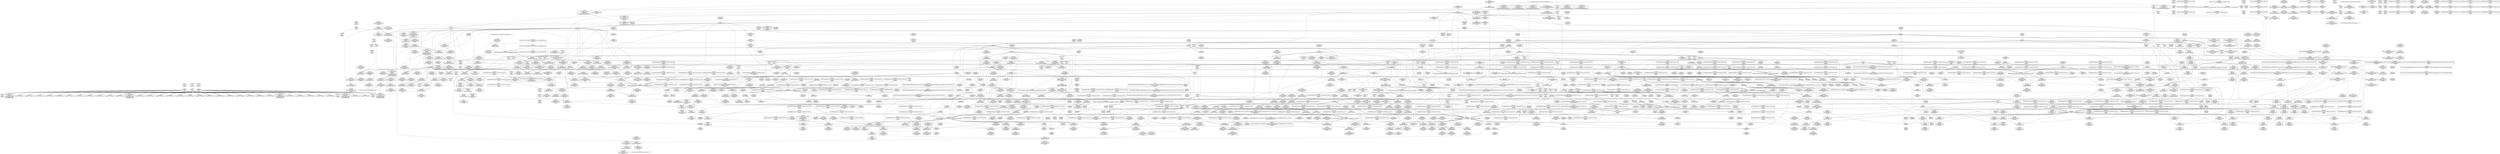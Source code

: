 digraph {
	CE0x4c7d720 [shape=record,shape=Mrecord,label="{CE0x4c7d720|32:_%struct.sock*,_:_CRE_40,48_|*MultipleSource*|security/selinux/hooks.c,4231|Function::selinux_socket_getpeername&Arg::sock::}"]
	CE0x4d257e0 [shape=record,shape=Mrecord,label="{CE0x4d257e0|task_sid:tmp18|security/selinux/hooks.c,208|*SummSink*}"]
	CE0x4d40a10 [shape=record,shape=Mrecord,label="{CE0x4d40a10|_call_void___preempt_count_add(i32_1)_#10,_!dbg_!27711|include/linux/rcupdate.h,239|*SummSink*}"]
	CE0x4d219d0 [shape=record,shape=Mrecord,label="{CE0x4d219d0|task_sid:tmp14|security/selinux/hooks.c,208}"]
	CE0x4c76410 [shape=record,shape=Mrecord,label="{CE0x4c76410|selinux_socket_getpeername:sock|Function::selinux_socket_getpeername&Arg::sock::|*SummSource*}"]
	CE0x4c8eab0 [shape=record,shape=Mrecord,label="{CE0x4c8eab0|i32_59|*Constant*|*SummSource*}"]
	CE0x4c824e0 [shape=record,shape=Mrecord,label="{CE0x4c824e0|task_sid:tmp2}"]
	CE0x4d3fe20 [shape=record,shape=Mrecord,label="{CE0x4d3fe20|rcu_read_lock:tmp4|include/linux/rcupdate.h,882|*SummSource*}"]
	CE0x4d46e70 [shape=record,shape=Mrecord,label="{CE0x4d46e70|__preempt_count_sub:do.end|*SummSource*}"]
	CE0x4cfe980 [shape=record,shape=Mrecord,label="{CE0x4cfe980|8:_%struct.sock*,_:_SCME_33,34_}"]
	CE0x4dbfbd0 [shape=record,shape=Mrecord,label="{CE0x4dbfbd0|__preempt_count_add:tmp|*SummSink*}"]
	CE0x4cc2b90 [shape=record,shape=Mrecord,label="{CE0x4cc2b90|sock_has_perm:tmp14|security/selinux/hooks.c,3972|*SummSink*}"]
	CE0x4dbdbc0 [shape=record,shape=Mrecord,label="{CE0x4dbdbc0|i64*_getelementptr_inbounds_(_4_x_i64_,_4_x_i64_*___llvm_gcov_ctr129,_i64_0,_i64_0)|*Constant*}"]
	CE0x4cfde20 [shape=record,shape=Mrecord,label="{CE0x4cfde20|8:_%struct.sock*,_:_SCME_24,25_}"]
	CE0x4d52ee0 [shape=record,shape=Mrecord,label="{CE0x4d52ee0|rcu_read_unlock:tmp15|include/linux/rcupdate.h,933|*SummSink*}"]
	CE0x4d9e010 [shape=record,shape=Mrecord,label="{CE0x4d9e010|__rcu_read_unlock:tmp|*SummSource*}"]
	CE0x4d4dd20 [shape=record,shape=Mrecord,label="{CE0x4d4dd20|i32_883|*Constant*|*SummSink*}"]
	CE0x4d10260 [shape=record,shape=Mrecord,label="{CE0x4d10260|i64*_getelementptr_inbounds_(_11_x_i64_,_11_x_i64_*___llvm_gcov_ctr127,_i64_0,_i64_1)|*Constant*|*SummSink*}"]
	CE0x4d31960 [shape=record,shape=Mrecord,label="{CE0x4d31960|i64_ptrtoint_(i8*_blockaddress(_rcu_lock_acquire,_%__here)_to_i64)|*Constant*|*SummSource*}"]
	CE0x4d16040 [shape=record,shape=Mrecord,label="{CE0x4d16040|i64*_getelementptr_inbounds_(_13_x_i64_,_13_x_i64_*___llvm_gcov_ctr126,_i64_0,_i64_0)|*Constant*|*SummSource*}"]
	CE0x4d5a7f0 [shape=record,shape=Mrecord,label="{CE0x4d5a7f0|void_(i32*,_i32,_i32*)*_asm_addl_$1,_%gs:$0_,_*m,ri,*m,_dirflag_,_fpsr_,_flags_}"]
	CE0x4d13730 [shape=record,shape=Mrecord,label="{CE0x4d13730|i32_77|*Constant*}"]
	CE0x4d00ae0 [shape=record,shape=Mrecord,label="{CE0x4d00ae0|task_sid:entry|*SummSource*}"]
	CE0x4c82550 [shape=record,shape=Mrecord,label="{CE0x4c82550|task_sid:tmp2|*SummSource*}"]
	CE0x4c6ea30 [shape=record,shape=Mrecord,label="{CE0x4c6ea30|GLOBAL:get_current|*Constant*|*SummSource*}"]
	CE0x4d3ca40 [shape=record,shape=Mrecord,label="{CE0x4d3ca40|i64*_getelementptr_inbounds_(_4_x_i64_,_4_x_i64_*___llvm_gcov_ctr133,_i64_0,_i64_0)|*Constant*}"]
	CE0x4d1ced0 [shape=record,shape=Mrecord,label="{CE0x4d1ced0|task_sid:bb}"]
	CE0x4d40c00 [shape=record,shape=Mrecord,label="{CE0x4d40c00|GLOBAL:__preempt_count_sub|*Constant*}"]
	CE0x4cf8170 [shape=record,shape=Mrecord,label="{CE0x4cf8170|sock_has_perm:u2|security/selinux/hooks.c,3974|*SummSink*}"]
	CE0x4d58030 [shape=record,shape=Mrecord,label="{CE0x4d58030|rcu_read_unlock:tobool1|include/linux/rcupdate.h,933|*SummSink*}"]
	CE0x4d28110 [shape=record,shape=Mrecord,label="{CE0x4d28110|_ret_void,_!dbg_!27717|include/linux/rcupdate.h,424}"]
	CE0x4d4bfd0 [shape=record,shape=Mrecord,label="{CE0x4d4bfd0|rcu_read_lock:tmp15|include/linux/rcupdate.h,882|*SummSource*}"]
	CE0x4d64b60 [shape=record,shape=Mrecord,label="{CE0x4d64b60|i64*_getelementptr_inbounds_(_11_x_i64_,_11_x_i64_*___llvm_gcov_ctr132,_i64_0,_i64_8)|*Constant*|*SummSource*}"]
	CE0x4d5f4b0 [shape=record,shape=Mrecord,label="{CE0x4d5f4b0|rcu_read_unlock:tmp11|include/linux/rcupdate.h,933|*SummSink*}"]
	CE0x4d09920 [shape=record,shape=Mrecord,label="{CE0x4d09920|rcu_read_lock:tobool1|include/linux/rcupdate.h,882|*SummSource*}"]
	CE0x4d53cf0 [shape=record,shape=Mrecord,label="{CE0x4d53cf0|rcu_read_unlock:tmp14|include/linux/rcupdate.h,933}"]
	CE0x4d04b90 [shape=record,shape=Mrecord,label="{CE0x4d04b90|i64_0|*Constant*|*SummSource*}"]
	CE0x5ea19c0 [shape=record,shape=Mrecord,label="{CE0x5ea19c0|selinux_socket_getpeername:call1|security/selinux/hooks.c,4231|*SummSink*}"]
	CE0x4d10970 [shape=record,shape=Mrecord,label="{CE0x4d10970|i64*_getelementptr_inbounds_(_11_x_i64_,_11_x_i64_*___llvm_gcov_ctr127,_i64_0,_i64_1)|*Constant*}"]
	CE0x4d8d370 [shape=record,shape=Mrecord,label="{CE0x4d8d370|rcu_lock_release:tmp7|*SummSink*}"]
	CE0x4da4140 [shape=record,shape=Mrecord,label="{CE0x4da4140|rcu_lock_release:tmp3|*SummSink*}"]
	CE0x4d1c390 [shape=record,shape=Mrecord,label="{CE0x4d1c390|_call_void_mcount()_#3|*SummSource*}"]
	CE0x4d15af0 [shape=record,shape=Mrecord,label="{CE0x4d15af0|cred_sid:tmp2}"]
	CE0x4d3c400 [shape=record,shape=Mrecord,label="{CE0x4d3c400|rcu_lock_acquire:tmp3}"]
	CE0x4d4cd60 [shape=record,shape=Mrecord,label="{CE0x4d4cd60|i64*_getelementptr_inbounds_(_11_x_i64_,_11_x_i64_*___llvm_gcov_ctr127,_i64_0,_i64_8)|*Constant*|*SummSink*}"]
	CE0x4c90bf0 [shape=record,shape=Mrecord,label="{CE0x4c90bf0|sock_has_perm:if.end}"]
	CE0x4da1340 [shape=record,shape=Mrecord,label="{CE0x4da1340|_ret_void,_!dbg_!27719|./arch/x86/include/asm/preempt.h,73}"]
	CE0x4d06ba0 [shape=record,shape=Mrecord,label="{CE0x4d06ba0|sock_has_perm:tmp4|security/selinux/hooks.c,3966|*SummSource*}"]
	CE0x4d5d260 [shape=record,shape=Mrecord,label="{CE0x4d5d260|rcu_read_unlock:land.lhs.true2|*SummSink*}"]
	CE0x4c78480 [shape=record,shape=Mrecord,label="{CE0x4c78480|selinux_socket_getpeername:sk|security/selinux/hooks.c,4231|*SummSink*}"]
	CE0x4cb92f0 [shape=record,shape=Mrecord,label="{CE0x4cb92f0|_call_void_rcu_lock_acquire(%struct.lockdep_map*_rcu_lock_map)_#10,_!dbg_!27711|include/linux/rcupdate.h,881}"]
	CE0x4c6dfd0 [shape=record,shape=Mrecord,label="{CE0x4c6dfd0|_ret_%struct.task_struct*_%tmp4,_!dbg_!27714|./arch/x86/include/asm/current.h,14}"]
	CE0x4d3c100 [shape=record,shape=Mrecord,label="{CE0x4d3c100|rcu_lock_acquire:tmp2|*SummSink*}"]
	CE0x4cf9340 [shape=record,shape=Mrecord,label="{CE0x4cf9340|sock_has_perm:sid5|security/selinux/hooks.c,3976}"]
	CE0x4d11280 [shape=record,shape=Mrecord,label="{CE0x4d11280|task_sid:tmp11|security/selinux/hooks.c,208|*SummSource*}"]
	CE0x4cbf190 [shape=record,shape=Mrecord,label="{CE0x4cbf190|cred_sid:security|security/selinux/hooks.c,196|*SummSink*}"]
	CE0x4c80580 [shape=record,shape=Mrecord,label="{CE0x4c80580|get_current:tmp2}"]
	CE0x4da40d0 [shape=record,shape=Mrecord,label="{CE0x4da40d0|rcu_lock_release:tmp3|*SummSource*}"]
	CE0x4c90420 [shape=record,shape=Mrecord,label="{CE0x4c90420|sock_has_perm:tmp9|security/selinux/hooks.c,3969|*SummSink*}"]
	CE0x4d18340 [shape=record,shape=Mrecord,label="{CE0x4d18340|_ret_void,_!dbg_!27717|include/linux/rcupdate.h,419}"]
	CE0x4d36b40 [shape=record,shape=Mrecord,label="{CE0x4d36b40|GLOBAL:cred_sid|*Constant*}"]
	CE0x4da2da0 [shape=record,shape=Mrecord,label="{CE0x4da2da0|i8*_undef|*Constant*}"]
	CE0x4dbdd00 [shape=record,shape=Mrecord,label="{CE0x4dbdd00|__preempt_count_sub:tmp|*SummSource*}"]
	CE0x4c73cc0 [shape=record,shape=Mrecord,label="{CE0x4c73cc0|selinux_socket_getpeername:bb}"]
	CE0x4ca3790 [shape=record,shape=Mrecord,label="{CE0x4ca3790|task_sid:tmp1}"]
	CE0x4d1a600 [shape=record,shape=Mrecord,label="{CE0x4d1a600|rcu_read_lock:do.body|*SummSource*}"]
	CE0x4c977e0 [shape=record,shape=Mrecord,label="{CE0x4c977e0|sock_has_perm:tmp|*SummSink*}"]
	CE0x4cf7270 [shape=record,shape=Mrecord,label="{CE0x4cf7270|sock_has_perm:u|security/selinux/hooks.c,3973|*SummSource*}"]
	CE0x4d567d0 [shape=record,shape=Mrecord,label="{CE0x4d567d0|rcu_read_unlock:tmp5|include/linux/rcupdate.h,933}"]
	CE0x4d31820 [shape=record,shape=Mrecord,label="{CE0x4d31820|i64_ptrtoint_(i8*_blockaddress(_rcu_lock_acquire,_%__here)_to_i64)|*Constant*}"]
	CE0x4d5d370 [shape=record,shape=Mrecord,label="{CE0x4d5d370|rcu_read_unlock:do.body}"]
	CE0x4d5bbd0 [shape=record,shape=Mrecord,label="{CE0x4d5bbd0|rcu_read_unlock:tobool|include/linux/rcupdate.h,933|*SummSink*}"]
	CE0x4d8c450 [shape=record,shape=Mrecord,label="{CE0x4d8c450|i64_ptrtoint_(i8*_blockaddress(_rcu_lock_release,_%__here)_to_i64)|*Constant*|*SummSink*}"]
	CE0x4d50270 [shape=record,shape=Mrecord,label="{CE0x4d50270|_call_void_lockdep_rcu_suspicious(i8*_getelementptr_inbounds_(_25_x_i8_,_25_x_i8_*_.str45,_i32_0,_i32_0),_i32_883,_i8*_getelementptr_inbounds_(_42_x_i8_,_42_x_i8_*_.str46,_i32_0,_i32_0))_#10,_!dbg_!27728|include/linux/rcupdate.h,882|*SummSink*}"]
	CE0x4ca5550 [shape=record,shape=Mrecord,label="{CE0x4ca5550|avc_has_perm:tsid|Function::avc_has_perm&Arg::tsid::}"]
	CE0x4cec860 [shape=record,shape=Mrecord,label="{CE0x4cec860|i64*_getelementptr_inbounds_(_13_x_i64_,_13_x_i64_*___llvm_gcov_ctr126,_i64_0,_i64_10)|*Constant*}"]
	CE0x4cea3e0 [shape=record,shape=Mrecord,label="{CE0x4cea3e0|task_sid:tmp26|security/selinux/hooks.c,208}"]
	CE0x4d5b170 [shape=record,shape=Mrecord,label="{CE0x4d5b170|i32_1|*Constant*}"]
	CE0x4d27170 [shape=record,shape=Mrecord,label="{CE0x4d27170|rcu_lock_release:entry}"]
	CE0x4c9b6f0 [shape=record,shape=Mrecord,label="{CE0x4c9b6f0|selinux_socket_getpeername:tmp4|*LoadInst*|security/selinux/hooks.c,4231}"]
	CE0x4d18c60 [shape=record,shape=Mrecord,label="{CE0x4d18c60|cred_sid:sid|security/selinux/hooks.c,197|*SummSource*}"]
	CE0x4c85e00 [shape=record,shape=Mrecord,label="{CE0x4c85e00|sock_has_perm:sid|security/selinux/hooks.c,3969|*SummSink*}"]
	CE0x4d89420 [shape=record,shape=Mrecord,label="{CE0x4d89420|__rcu_read_unlock:tmp1}"]
	CE0x4d05d50 [shape=record,shape=Mrecord,label="{CE0x4d05d50|sock_has_perm:tmp12|security/selinux/hooks.c,3970|*SummSink*}"]
	CE0x4d27aa0 [shape=record,shape=Mrecord,label="{CE0x4d27aa0|rcu_lock_release:map|Function::rcu_lock_release&Arg::map::}"]
	CE0x4d06370 [shape=record,shape=Mrecord,label="{CE0x4d06370|i64*_getelementptr_inbounds_(_6_x_i64_,_6_x_i64_*___llvm_gcov_ctr327,_i64_0,_i64_4)|*Constant*|*SummSink*}"]
	CE0x4d370d0 [shape=record,shape=Mrecord,label="{CE0x4d370d0|GLOBAL:cred_sid|*Constant*|*SummSource*}"]
	CE0x4c93580 [shape=record,shape=Mrecord,label="{CE0x4c93580|__rcu_read_lock:tmp|*SummSource*}"]
	CE0x4c76d40 [shape=record,shape=Mrecord,label="{CE0x4c76d40|get_current:tmp}"]
	CE0x4ceff00 [shape=record,shape=Mrecord,label="{CE0x4ceff00|__rcu_read_unlock:tmp6|include/linux/rcupdate.h,245|*SummSource*}"]
	CE0x4cfaad0 [shape=record,shape=Mrecord,label="{CE0x4cfaad0|i32_(i32,_i32,_i16,_i32,_%struct.common_audit_data*)*_bitcast_(i32_(i32,_i32,_i16,_i32,_%struct.common_audit_data.495*)*_avc_has_perm_to_i32_(i32,_i32,_i16,_i32,_%struct.common_audit_data*)*)|*Constant*}"]
	CE0x4d24540 [shape=record,shape=Mrecord,label="{CE0x4d24540|i8*_getelementptr_inbounds_(_25_x_i8_,_25_x_i8_*_.str3,_i32_0,_i32_0)|*Constant*|*SummSource*}"]
	CE0x4d0f420 [shape=record,shape=Mrecord,label="{CE0x4d0f420|rcu_read_unlock:bb}"]
	CE0x4d218d0 [shape=record,shape=Mrecord,label="{CE0x4d218d0|i64_7|*Constant*|*SummSink*}"]
	CE0x4d3edf0 [shape=record,shape=Mrecord,label="{CE0x4d3edf0|rcu_lock_acquire:tmp5|include/linux/rcupdate.h,418|*SummSink*}"]
	CE0x4d4eb10 [shape=record,shape=Mrecord,label="{CE0x4d4eb10|i64*_getelementptr_inbounds_(_11_x_i64_,_11_x_i64_*___llvm_gcov_ctr127,_i64_0,_i64_9)|*Constant*|*SummSink*}"]
	CE0x4cba4e0 [shape=record,shape=Mrecord,label="{CE0x4cba4e0|task_sid:tmp6|security/selinux/hooks.c,208}"]
	CE0x4d192a0 [shape=record,shape=Mrecord,label="{CE0x4d192a0|i64*_getelementptr_inbounds_(_11_x_i64_,_11_x_i64_*___llvm_gcov_ctr127,_i64_0,_i64_0)|*Constant*|*SummSource*}"]
	CE0x4da2520 [shape=record,shape=Mrecord,label="{CE0x4da2520|i64*_getelementptr_inbounds_(_4_x_i64_,_4_x_i64_*___llvm_gcov_ctr130,_i64_0,_i64_3)|*Constant*|*SummSink*}"]
	CE0x4cc21b0 [shape=record,shape=Mrecord,label="{CE0x4cc21b0|i64*_getelementptr_inbounds_(_2_x_i64_,_2_x_i64_*___llvm_gcov_ctr98,_i64_0,_i64_0)|*Constant*|*SummSource*}"]
	CE0x4d3a000 [shape=record,shape=Mrecord,label="{CE0x4d3a000|GLOBAL:rcu_read_lock.__warned|Global_var:rcu_read_lock.__warned|*SummSource*}"]
	CE0x4d1e090 [shape=record,shape=Mrecord,label="{CE0x4d1e090|COLLAPSED:_GCMRE___llvm_gcov_ctr131_internal_global_2_x_i64_zeroinitializer:_elem_0:default:}"]
	CE0x4cff7c0 [shape=record,shape=Mrecord,label="{CE0x4cff7c0|8:_%struct.sock*,_:_SCME_45,46_}"]
	CE0x4d8d470 [shape=record,shape=Mrecord,label="{CE0x4d8d470|i8*_undef|*Constant*}"]
	CE0x4da4a40 [shape=record,shape=Mrecord,label="{CE0x4da4a40|__rcu_read_lock:do.body|*SummSource*}"]
	CE0x4d61d30 [shape=record,shape=Mrecord,label="{CE0x4d61d30|__rcu_read_unlock:tmp4|include/linux/rcupdate.h,244|*SummSink*}"]
	CE0x4d4c150 [shape=record,shape=Mrecord,label="{CE0x4d4c150|rcu_read_lock:tmp15|include/linux/rcupdate.h,882|*SummSink*}"]
	CE0x4d378e0 [shape=record,shape=Mrecord,label="{CE0x4d378e0|cred_sid:cred|Function::cred_sid&Arg::cred::}"]
	CE0x4d30a30 [shape=record,shape=Mrecord,label="{CE0x4d30a30|GLOBAL:lock_acquire|*Constant*|*SummSource*}"]
	CE0x4d45660 [shape=record,shape=Mrecord,label="{CE0x4d45660|i64*_getelementptr_inbounds_(_4_x_i64_,_4_x_i64_*___llvm_gcov_ctr129,_i64_0,_i64_3)|*Constant*|*SummSource*}"]
	CE0x4d4e940 [shape=record,shape=Mrecord,label="{CE0x4d4e940|i64*_getelementptr_inbounds_(_11_x_i64_,_11_x_i64_*___llvm_gcov_ctr127,_i64_0,_i64_9)|*Constant*}"]
	CE0x4cb9970 [shape=record,shape=Mrecord,label="{CE0x4cb9970|rcu_read_lock:tmp3|*SummSource*}"]
	CE0x4d3fb10 [shape=record,shape=Mrecord,label="{CE0x4d3fb10|rcu_read_lock:tmp4|include/linux/rcupdate.h,882}"]
	CE0x4d1cfd0 [shape=record,shape=Mrecord,label="{CE0x4d1cfd0|task_sid:bb|*SummSource*}"]
	CE0x4d21f70 [shape=record,shape=Mrecord,label="{CE0x4d21f70|task_sid:tmp16|security/selinux/hooks.c,208}"]
	CE0x4cfae00 [shape=record,shape=Mrecord,label="{CE0x4cfae00|i32_(i32,_i32,_i16,_i32,_%struct.common_audit_data*)*_bitcast_(i32_(i32,_i32,_i16,_i32,_%struct.common_audit_data.495*)*_avc_has_perm_to_i32_(i32,_i32,_i16,_i32,_%struct.common_audit_data*)*)|*Constant*|*SummSink*}"]
	CE0x4d8ff40 [shape=record,shape=Mrecord,label="{CE0x4d8ff40|i64*_getelementptr_inbounds_(_4_x_i64_,_4_x_i64_*___llvm_gcov_ctr134,_i64_0,_i64_1)|*Constant*|*SummSource*}"]
	CE0x4cc6440 [shape=record,shape=Mrecord,label="{CE0x4cc6440|avc_has_perm:entry|*SummSource*}"]
	CE0x4ca4be0 [shape=record,shape=Mrecord,label="{CE0x4ca4be0|sock_has_perm:tmp10|security/selinux/hooks.c,3969|*SummSource*}"]
	CE0x4d9d2b0 [shape=record,shape=Mrecord,label="{CE0x4d9d2b0|_call_void_asm_addl_$1,_%gs:$0_,_*m,ri,*m,_dirflag_,_fpsr_,_flags_(i32*___preempt_count,_i32_%sub,_i32*___preempt_count)_#3,_!dbg_!27717,_!srcloc_!27718|./arch/x86/include/asm/preempt.h,77|*SummSource*}"]
	CE0x4c97950 [shape=record,shape=Mrecord,label="{CE0x4c97950|sock_has_perm:tmp1|*SummSink*}"]
	CE0x4d9e4e0 [shape=record,shape=Mrecord,label="{CE0x4d9e4e0|rcu_lock_release:bb|*SummSink*}"]
	CE0x4c92930 [shape=record,shape=Mrecord,label="{CE0x4c92930|task_sid:if.end}"]
	CE0x4ca78d0 [shape=record,shape=Mrecord,label="{CE0x4ca78d0|task_sid:tmp11|security/selinux/hooks.c,208|*SummSink*}"]
	CE0x4c7a330 [shape=record,shape=Mrecord,label="{CE0x4c7a330|COLLAPSED:_GCMRE___llvm_gcov_ctr98_internal_global_2_x_i64_zeroinitializer:_elem_0:default:}"]
	CE0x4d565c0 [shape=record,shape=Mrecord,label="{CE0x4d565c0|__rcu_read_unlock:tmp2|*SummSource*}"]
	CE0x4d665f0 [shape=record,shape=Mrecord,label="{CE0x4d665f0|rcu_read_unlock:tmp21|include/linux/rcupdate.h,935}"]
	CE0x4d060d0 [shape=record,shape=Mrecord,label="{CE0x4d060d0|i64*_getelementptr_inbounds_(_6_x_i64_,_6_x_i64_*___llvm_gcov_ctr327,_i64_0,_i64_4)|*Constant*|*SummSource*}"]
	CE0x4d1f7f0 [shape=record,shape=Mrecord,label="{CE0x4d1f7f0|rcu_read_lock:call|include/linux/rcupdate.h,882|*SummSink*}"]
	CE0x4ce89f0 [shape=record,shape=Mrecord,label="{CE0x4ce89f0|sock_has_perm:tmp2|*LoadInst*|security/selinux/hooks.c,3964}"]
	CE0x4c81270 [shape=record,shape=Mrecord,label="{CE0x4c81270|i64*_getelementptr_inbounds_(_2_x_i64_,_2_x_i64_*___llvm_gcov_ctr98,_i64_0,_i64_1)|*Constant*|*SummSource*}"]
	CE0x4dcb3c0 [shape=record,shape=Mrecord,label="{CE0x4dcb3c0|i64*_getelementptr_inbounds_(_4_x_i64_,_4_x_i64_*___llvm_gcov_ctr135,_i64_0,_i64_2)|*Constant*}"]
	CE0x4d58470 [shape=record,shape=Mrecord,label="{CE0x4d58470|rcu_read_unlock:tmp10|include/linux/rcupdate.h,933}"]
	CE0x4d2aa60 [shape=record,shape=Mrecord,label="{CE0x4d2aa60|_call_void_lock_acquire(%struct.lockdep_map*_%map,_i32_0,_i32_0,_i32_2,_i32_0,_%struct.lockdep_map*_null,_i64_ptrtoint_(i8*_blockaddress(_rcu_lock_acquire,_%__here)_to_i64))_#10,_!dbg_!27716|include/linux/rcupdate.h,418|*SummSink*}"]
	CE0x4d36a70 [shape=record,shape=Mrecord,label="{CE0x4d36a70|task_sid:tmp27|security/selinux/hooks.c,208|*SummSink*}"]
	CE0x4ca4530 [shape=record,shape=Mrecord,label="{CE0x4ca4530|rcu_lock_release:tmp1|*SummSource*}"]
	CE0x4d61740 [shape=record,shape=Mrecord,label="{CE0x4d61740|GLOBAL:__preempt_count_sub|*Constant*|*SummSink*}"]
	CE0x4d3c510 [shape=record,shape=Mrecord,label="{CE0x4d3c510|rcu_read_unlock:tmp|*SummSource*}"]
	CE0x4ddc650 [shape=record,shape=Mrecord,label="{CE0x4ddc650|__preempt_count_sub:tmp5|./arch/x86/include/asm/preempt.h,77}"]
	CE0x4d18430 [shape=record,shape=Mrecord,label="{CE0x4d18430|_ret_void,_!dbg_!27717|include/linux/rcupdate.h,419|*SummSource*}"]
	CE0x4d229b0 [shape=record,shape=Mrecord,label="{CE0x4d229b0|task_sid:tmp17|security/selinux/hooks.c,208|*SummSource*}"]
	CE0x4d375a0 [shape=record,shape=Mrecord,label="{CE0x4d375a0|cred_sid:entry}"]
	CE0x4d3f1c0 [shape=record,shape=Mrecord,label="{CE0x4d3f1c0|GLOBAL:__llvm_gcov_ctr127|Global_var:__llvm_gcov_ctr127|*SummSource*}"]
	CE0x4d1ca90 [shape=record,shape=Mrecord,label="{CE0x4d1ca90|rcu_read_lock:tmp2|*SummSink*}"]
	CE0x4d298c0 [shape=record,shape=Mrecord,label="{CE0x4d298c0|__rcu_read_lock:do.end|*SummSource*}"]
	CE0x4cecd70 [shape=record,shape=Mrecord,label="{CE0x4cecd70|task_sid:tmp22|security/selinux/hooks.c,208|*SummSource*}"]
	CE0x4c90af0 [shape=record,shape=Mrecord,label="{CE0x4c90af0|task_sid:do.end|*SummSink*}"]
	CE0x4d1e470 [shape=record,shape=Mrecord,label="{CE0x4d1e470|task_sid:tmp8|security/selinux/hooks.c,208|*SummSource*}"]
	CE0x4d576d0 [shape=record,shape=Mrecord,label="{CE0x4d576d0|i64*_getelementptr_inbounds_(_4_x_i64_,_4_x_i64_*___llvm_gcov_ctr130,_i64_0,_i64_2)|*Constant*}"]
	CE0x4cfe850 [shape=record,shape=Mrecord,label="{CE0x4cfe850|8:_%struct.sock*,_:_SCME_32,33_}"]
	CE0x4c814d0 [shape=record,shape=Mrecord,label="{CE0x4c814d0|get_current:tmp1|*SummSink*}"]
	CE0x43bf0c0 [shape=record,shape=Mrecord,label="{CE0x43bf0c0|sock_has_perm:task|Function::sock_has_perm&Arg::task::|*SummSource*}"]
	CE0x4da0d60 [shape=record,shape=Mrecord,label="{CE0x4da0d60|__rcu_read_lock:tmp3}"]
	CE0x4d00600 [shape=record,shape=Mrecord,label="{CE0x4d00600|i64_56|*Constant*|*SummSource*}"]
	CE0x4d3a700 [shape=record,shape=Mrecord,label="{CE0x4d3a700|rcu_read_lock:land.lhs.true2}"]
	CE0x4d3cb10 [shape=record,shape=Mrecord,label="{CE0x4d3cb10|i64*_getelementptr_inbounds_(_4_x_i64_,_4_x_i64_*___llvm_gcov_ctr133,_i64_0,_i64_0)|*Constant*|*SummSource*}"]
	CE0x4d37670 [shape=record,shape=Mrecord,label="{CE0x4d37670|cred_sid:entry|*SummSource*}"]
	CE0x4d27a30 [shape=record,shape=Mrecord,label="{CE0x4d27a30|rcu_lock_release:entry|*SummSink*}"]
	CE0x4d3ad00 [shape=record,shape=Mrecord,label="{CE0x4d3ad00|_ret_void,_!dbg_!27717|include/linux/rcupdate.h,419|*SummSink*}"]
	CE0x4d21080 [shape=record,shape=Mrecord,label="{CE0x4d21080|task_sid:tobool4|security/selinux/hooks.c,208|*SummSink*}"]
	CE0x4d10e10 [shape=record,shape=Mrecord,label="{CE0x4d10e10|task_sid:tmp10|security/selinux/hooks.c,208|*SummSource*}"]
	CE0x4d3b820 [shape=record,shape=Mrecord,label="{CE0x4d3b820|rcu_read_lock:if.end}"]
	CE0x4d04130 [shape=record,shape=Mrecord,label="{CE0x4d04130|i64_2|*Constant*|*SummSource*}"]
	CE0x4d15140 [shape=record,shape=Mrecord,label="{CE0x4d15140|task_sid:tmp|*SummSource*}"]
	CE0x4d61390 [shape=record,shape=Mrecord,label="{CE0x4d61390|GLOBAL:rcu_read_unlock.__warned|Global_var:rcu_read_unlock.__warned|*SummSource*}"]
	CE0x4d18990 [shape=record,shape=Mrecord,label="{CE0x4d18990|GLOBAL:task_sid.__warned|Global_var:task_sid.__warned|*SummSource*}"]
	CE0x4cb7f50 [shape=record,shape=Mrecord,label="{CE0x4cb7f50|avc_has_perm:requested|Function::avc_has_perm&Arg::requested::|*SummSource*}"]
	CE0x4dcb2c0 [shape=record,shape=Mrecord,label="{CE0x4dcb2c0|_call_void_mcount()_#3|*SummSink*}"]
	CE0x4d62a00 [shape=record,shape=Mrecord,label="{CE0x4d62a00|rcu_read_unlock:tobool1|include/linux/rcupdate.h,933}"]
	CE0x4d9e420 [shape=record,shape=Mrecord,label="{CE0x4d9e420|rcu_lock_release:bb|*SummSource*}"]
	CE0x4cea580 [shape=record,shape=Mrecord,label="{CE0x4cea580|task_sid:tmp25|security/selinux/hooks.c,208|*SummSource*}"]
	CE0x4d16140 [shape=record,shape=Mrecord,label="{CE0x4d16140|i64*_getelementptr_inbounds_(_13_x_i64_,_13_x_i64_*___llvm_gcov_ctr126,_i64_0,_i64_0)|*Constant*|*SummSink*}"]
	CE0x4ced0e0 [shape=record,shape=Mrecord,label="{CE0x4ced0e0|i64*_getelementptr_inbounds_(_4_x_i64_,_4_x_i64_*___llvm_gcov_ctr129,_i64_0,_i64_1)|*Constant*|*SummSink*}"]
	CE0x4d031f0 [shape=record,shape=Mrecord,label="{CE0x4d031f0|16:_i32,_24:_i16,_:_CRE_24,26_|*MultipleSource*|*LoadInst*|security/selinux/hooks.c,3964|security/selinux/hooks.c,3964|security/selinux/hooks.c,3969}"]
	CE0x4d59e60 [shape=record,shape=Mrecord,label="{CE0x4d59e60|__rcu_read_lock:tmp6|include/linux/rcupdate.h,240|*SummSource*}"]
	CE0x4c92c10 [shape=record,shape=Mrecord,label="{CE0x4c92c10|task_sid:do.end6|*SummSource*}"]
	CE0x4cb7e70 [shape=record,shape=Mrecord,label="{CE0x4cb7e70|avc_has_perm:requested|Function::avc_has_perm&Arg::requested::}"]
	CE0x4d15710 [shape=record,shape=Mrecord,label="{CE0x4d15710|task_sid:real_cred|security/selinux/hooks.c,208}"]
	CE0x4d00fb0 [shape=record,shape=Mrecord,label="{CE0x4d00fb0|_ret_i32_%call7,_!dbg_!27749|security/selinux/hooks.c,210}"]
	CE0x4da3890 [shape=record,shape=Mrecord,label="{CE0x4da3890|i8*_undef|*Constant*|*SummSink*}"]
	CE0x4d5a630 [shape=record,shape=Mrecord,label="{CE0x4d5a630|_call_void_asm_addl_$1,_%gs:$0_,_*m,ri,*m,_dirflag_,_fpsr_,_flags_(i32*___preempt_count,_i32_%val,_i32*___preempt_count)_#3,_!dbg_!27714,_!srcloc_!27717|./arch/x86/include/asm/preempt.h,72|*SummSink*}"]
	CE0x4d393d0 [shape=record,shape=Mrecord,label="{CE0x4d393d0|rcu_read_lock:bb}"]
	CE0x4c91d00 [shape=record,shape=Mrecord,label="{CE0x4c91d00|__rcu_read_lock:tmp5|include/linux/rcupdate.h,239|*SummSource*}"]
	CE0x4ca4130 [shape=record,shape=Mrecord,label="{CE0x4ca4130|i32_0|*Constant*}"]
	CE0x4ca5fe0 [shape=record,shape=Mrecord,label="{CE0x4ca5fe0|sock_has_perm:tmp}"]
	CE0x4c76220 [shape=record,shape=Mrecord,label="{CE0x4c76220|selinux_socket_getpeername:bb|*SummSink*}"]
	CE0x4cffc80 [shape=record,shape=Mrecord,label="{CE0x4cffc80|8:_%struct.sock*,_:_SCME_49,50_}"]
	CE0x4d67220 [shape=record,shape=Mrecord,label="{CE0x4d67220|rcu_read_unlock:tmp17|include/linux/rcupdate.h,933}"]
	"CONST[source:0(mediator),value:2(dynamic)][purpose:{object}]"
	CE0x4d168a0 [shape=record,shape=Mrecord,label="{CE0x4d168a0|task_sid:tmp4|*LoadInst*|security/selinux/hooks.c,208|*SummSource*}"]
	CE0x4cc6f70 [shape=record,shape=Mrecord,label="{CE0x4cc6f70|i64*_getelementptr_inbounds_(_6_x_i64_,_6_x_i64_*___llvm_gcov_ctr327,_i64_0,_i64_5)|*Constant*|*SummSink*}"]
	CE0x4d39d30 [shape=record,shape=Mrecord,label="{CE0x4d39d30|GLOBAL:rcu_read_lock.__warned|Global_var:rcu_read_lock.__warned}"]
	CE0x4cb8030 [shape=record,shape=Mrecord,label="{CE0x4cb8030|i64_0|*Constant*}"]
	CE0x4cfe4f0 [shape=record,shape=Mrecord,label="{CE0x4cfe4f0|8:_%struct.sock*,_:_SCME_29,30_}"]
	CE0x4de0760 [shape=record,shape=Mrecord,label="{CE0x4de0760|__preempt_count_sub:tmp2|*SummSource*}"]
	CE0x4c764b0 [shape=record,shape=Mrecord,label="{CE0x4c764b0|i32_1|*Constant*|*SummSink*}"]
	CE0x4cc6df0 [shape=record,shape=Mrecord,label="{CE0x4cc6df0|i64*_getelementptr_inbounds_(_6_x_i64_,_6_x_i64_*___llvm_gcov_ctr327,_i64_0,_i64_5)|*Constant*|*SummSource*}"]
	CE0x4d15060 [shape=record,shape=Mrecord,label="{CE0x4d15060|task_sid:tmp}"]
	CE0x4cb9520 [shape=record,shape=Mrecord,label="{CE0x4cb9520|task_sid:tmp7|security/selinux/hooks.c,208}"]
	CE0x4d5d540 [shape=record,shape=Mrecord,label="{CE0x4d5d540|__rcu_read_lock:tmp1|*SummSource*}"]
	CE0x4d02550 [shape=record,shape=Mrecord,label="{CE0x4d02550|i32_8|*Constant*|*SummSink*}"]
	CE0x4d12e00 [shape=record,shape=Mrecord,label="{CE0x4d12e00|GLOBAL:rcu_read_lock|*Constant*}"]
	CE0x4d007f0 [shape=record,shape=Mrecord,label="{CE0x4d007f0|GLOBAL:task_sid|*Constant*|*SummSource*}"]
	CE0x4da7400 [shape=record,shape=Mrecord,label="{CE0x4da7400|__preempt_count_sub:tmp7|./arch/x86/include/asm/preempt.h,78}"]
	CE0x4c81e60 [shape=record,shape=Mrecord,label="{CE0x4c81e60|cred_sid:tmp5|security/selinux/hooks.c,196|*SummSink*}"]
	CE0x4c961e0 [shape=record,shape=Mrecord,label="{CE0x4c961e0|sock_has_perm:tmp9|security/selinux/hooks.c,3969|*SummSource*}"]
	CE0x4d45f00 [shape=record,shape=Mrecord,label="{CE0x4d45f00|__preempt_count_add:tmp1|*SummSink*}"]
	CE0x4d4e9b0 [shape=record,shape=Mrecord,label="{CE0x4d4e9b0|i64*_getelementptr_inbounds_(_11_x_i64_,_11_x_i64_*___llvm_gcov_ctr127,_i64_0,_i64_9)|*Constant*|*SummSource*}"]
	CE0x4d1c550 [shape=record,shape=Mrecord,label="{CE0x4d1c550|rcu_read_unlock:call|include/linux/rcupdate.h,933}"]
	CE0x4cefba0 [shape=record,shape=Mrecord,label="{CE0x4cefba0|__preempt_count_add:tmp1|*SummSource*}"]
	CE0x4c92a00 [shape=record,shape=Mrecord,label="{CE0x4c92a00|task_sid:if.end|*SummSink*}"]
	CE0x4d34590 [shape=record,shape=Mrecord,label="{CE0x4d34590|__preempt_count_sub:tmp4|./arch/x86/include/asm/preempt.h,77}"]
	CE0x4ca2cc0 [shape=record,shape=Mrecord,label="{CE0x4ca2cc0|sock_has_perm:if.then|*SummSource*}"]
	CE0x4c8ef10 [shape=record,shape=Mrecord,label="{CE0x4c8ef10|sock_has_perm:sk|Function::sock_has_perm&Arg::sk::|*SummSource*}"]
	CE0x4d11920 [shape=record,shape=Mrecord,label="{CE0x4d11920|rcu_lock_acquire:map|Function::rcu_lock_acquire&Arg::map::|*SummSource*}"]
	CE0x4da68e0 [shape=record,shape=Mrecord,label="{CE0x4da68e0|__preempt_count_sub:val|Function::__preempt_count_sub&Arg::val::|*SummSink*}"]
	CE0x4d4cf80 [shape=record,shape=Mrecord,label="{CE0x4d4cf80|GLOBAL:lockdep_rcu_suspicious|*Constant*}"]
	CE0x4d1e700 [shape=record,shape=Mrecord,label="{CE0x4d1e700|task_sid:tmp9|security/selinux/hooks.c,208}"]
	CE0x4cfcf70 [shape=record,shape=Mrecord,label="{CE0x4cfcf70|8:_%struct.sock*,_:_SCME_8,16_|*MultipleSource*|security/selinux/hooks.c, 3966|security/selinux/hooks.c,3966|security/selinux/hooks.c,3966}"]
	CE0x4d39640 [shape=record,shape=Mrecord,label="{CE0x4d39640|rcu_read_lock:bb|*SummSource*}"]
	CE0x4d40f10 [shape=record,shape=Mrecord,label="{CE0x4d40f10|i64*_getelementptr_inbounds_(_4_x_i64_,_4_x_i64_*___llvm_gcov_ctr128,_i64_0,_i64_2)|*Constant*|*SummSource*}"]
	CE0x4c81410 [shape=record,shape=Mrecord,label="{CE0x4c81410|selinux_socket_getpeername:call|security/selinux/hooks.c,4231|*SummSink*}"]
	CE0x4d38ed0 [shape=record,shape=Mrecord,label="{CE0x4d38ed0|_ret_void,_!dbg_!27735|include/linux/rcupdate.h,938}"]
	CE0x4d90ba0 [shape=record,shape=Mrecord,label="{CE0x4d90ba0|i64*_getelementptr_inbounds_(_4_x_i64_,_4_x_i64_*___llvm_gcov_ctr134,_i64_0,_i64_2)|*Constant*|*SummSink*}"]
	CE0x4c81b20 [shape=record,shape=Mrecord,label="{CE0x4c81b20|cred_sid:tmp4|*LoadInst*|security/selinux/hooks.c,196|*SummSink*}"]
	CE0x4d2a5b0 [shape=record,shape=Mrecord,label="{CE0x4d2a5b0|rcu_lock_release:tmp2}"]
	"CONST[source:0(mediator),value:0(static)][purpose:{operation}][SrcIdx:1]"
	CE0x4c7eb60 [shape=record,shape=Mrecord,label="{CE0x4c7eb60|sock_has_perm:bb|*SummSink*}"]
	CE0x4c8b480 [shape=record,shape=Mrecord,label="{CE0x4c8b480|sock_has_perm:tmp19|security/selinux/hooks.c,3977}"]
	CE0x4cb9fb0 [shape=record,shape=Mrecord,label="{CE0x4cb9fb0|_ret_void,_!dbg_!27717|include/linux/rcupdate.h,240|*SummSource*}"]
	CE0x4d304e0 [shape=record,shape=Mrecord,label="{CE0x4d304e0|__rcu_read_lock:tmp2}"]
	CE0x4d03890 [shape=record,shape=Mrecord,label="{CE0x4d03890|i64_0|*Constant*}"]
	CE0x4cecc00 [shape=record,shape=Mrecord,label="{CE0x4cecc00|i64*_getelementptr_inbounds_(_13_x_i64_,_13_x_i64_*___llvm_gcov_ctr126,_i64_0,_i64_10)|*Constant*|*SummSource*}"]
	CE0x4ca9da0 [shape=record,shape=Mrecord,label="{CE0x4ca9da0|%struct.task_struct*_(%struct.task_struct**)*_asm_movq_%gs:$_1:P_,$0_,_r,im,_dirflag_,_fpsr_,_flags_|*SummSink*}"]
	CE0x4d53480 [shape=record,shape=Mrecord,label="{CE0x4d53480|__rcu_read_lock:tmp}"]
	CE0x4d5d0c0 [shape=record,shape=Mrecord,label="{CE0x4d5d0c0|rcu_read_unlock:land.lhs.true2}"]
	CE0x4d1b880 [shape=record,shape=Mrecord,label="{CE0x4d1b880|task_sid:land.lhs.true2|*SummSink*}"]
	CE0x4d46350 [shape=record,shape=Mrecord,label="{CE0x4d46350|rcu_read_lock:tmp4|include/linux/rcupdate.h,882|*SummSink*}"]
	CE0x4d586b0 [shape=record,shape=Mrecord,label="{CE0x4d586b0|_call_void_asm_sideeffect_,_memory_,_dirflag_,_fpsr_,_flags_()_#3,_!dbg_!27711,_!srcloc_!27714|include/linux/rcupdate.h,244|*SummSink*}"]
	CE0x4d24c10 [shape=record,shape=Mrecord,label="{CE0x4d24c10|i32_208|*Constant*|*SummSink*}"]
	CE0x4ca3260 [shape=record,shape=Mrecord,label="{CE0x4ca3260|task_sid:tmp3|*SummSink*}"]
	CE0x4cb9b20 [shape=record,shape=Mrecord,label="{CE0x4cb9b20|_call_void_mcount()_#3}"]
	CE0x4d23080 [shape=record,shape=Mrecord,label="{CE0x4d23080|task_sid:tmp18|security/selinux/hooks.c,208}"]
	CE0x4cba8d0 [shape=record,shape=Mrecord,label="{CE0x4cba8d0|sock_has_perm:if.then|*SummSink*}"]
	CE0x4c8eea0 [shape=record,shape=Mrecord,label="{CE0x4c8eea0|sock_has_perm:sk|Function::sock_has_perm&Arg::sk::}"]
	CE0x4cffdb0 [shape=record,shape=Mrecord,label="{CE0x4cffdb0|8:_%struct.sock*,_:_SCME_50,51_}"]
	CE0x4cfc510 [shape=record,shape=Mrecord,label="{CE0x4cfc510|avc_has_perm:auditdata|Function::avc_has_perm&Arg::auditdata::|*SummSink*}"]
	CE0x4d9d470 [shape=record,shape=Mrecord,label="{CE0x4d9d470|COLLAPSED:_GCMRE___llvm_gcov_ctr134_internal_global_4_x_i64_zeroinitializer:_elem_0:default:}"]
	CE0x4d04390 [shape=record,shape=Mrecord,label="{CE0x4d04390|sock_has_perm:tmp7|security/selinux/hooks.c,3969}"]
	CE0x4d1b7b0 [shape=record,shape=Mrecord,label="{CE0x4d1b7b0|task_sid:land.lhs.true2|*SummSource*}"]
	CE0x4c82e30 [shape=record,shape=Mrecord,label="{CE0x4c82e30|GLOBAL:get_current|*Constant*}"]
	CE0x4d190c0 [shape=record,shape=Mrecord,label="{CE0x4d190c0|COLLAPSED:_GCMRE___llvm_gcov_ctr127_internal_global_11_x_i64_zeroinitializer:_elem_0:default:}"]
	CE0x4d1c400 [shape=record,shape=Mrecord,label="{CE0x4d1c400|_call_void_mcount()_#3|*SummSink*}"]
	CE0x4d904e0 [shape=record,shape=Mrecord,label="{CE0x4d904e0|__preempt_count_add:tmp2|*SummSink*}"]
	CE0x4c81a60 [shape=record,shape=Mrecord,label="{CE0x4c81a60|selinux_socket_getpeername:sock|Function::selinux_socket_getpeername&Arg::sock::}"]
	CE0x4d179f0 [shape=record,shape=Mrecord,label="{CE0x4d179f0|rcu_read_lock:land.lhs.true2|*SummSink*}"]
	CE0x4d568f0 [shape=record,shape=Mrecord,label="{CE0x4d568f0|GLOBAL:__llvm_gcov_ctr132|Global_var:__llvm_gcov_ctr132}"]
	CE0x4d27560 [shape=record,shape=Mrecord,label="{CE0x4d27560|GLOBAL:rcu_lock_release|*Constant*|*SummSink*}"]
	CE0x4d5ff60 [shape=record,shape=Mrecord,label="{CE0x4d5ff60|i64*_getelementptr_inbounds_(_4_x_i64_,_4_x_i64_*___llvm_gcov_ctr130,_i64_0,_i64_1)|*Constant*|*SummSource*}"]
	CE0x4d618b0 [shape=record,shape=Mrecord,label="{CE0x4d618b0|__preempt_count_sub:entry}"]
	CE0x4d656d0 [shape=record,shape=Mrecord,label="{CE0x4d656d0|i64*_getelementptr_inbounds_(_11_x_i64_,_11_x_i64_*___llvm_gcov_ctr132,_i64_0,_i64_9)|*Constant*|*SummSource*}"]
	CE0x4d38260 [shape=record,shape=Mrecord,label="{CE0x4d38260|GLOBAL:rcu_read_unlock|*Constant*}"]
	CE0x4de94a0 [shape=record,shape=Mrecord,label="{CE0x4de94a0|i32_0|*Constant*}"]
	CE0x4cc0c90 [shape=record,shape=Mrecord,label="{CE0x4cc0c90|rcu_read_unlock:tmp2|*SummSource*}"]
	CE0x4d59450 [shape=record,shape=Mrecord,label="{CE0x4d59450|rcu_read_unlock:tmp}"]
	CE0x4d686d0 [shape=record,shape=Mrecord,label="{CE0x4d686d0|i32_934|*Constant*}"]
	CE0x4cef760 [shape=record,shape=Mrecord,label="{CE0x4cef760|__preempt_count_add:do.body|*SummSink*}"]
	CE0x4c7b5c0 [shape=record,shape=Mrecord,label="{CE0x4c7b5c0|selinux_socket_getpeername:tmp2|*SummSink*}"]
	CE0x4c96450 [shape=record,shape=Mrecord,label="{CE0x4c96450|_call_void_mcount()_#3}"]
	CE0x4d10380 [shape=record,shape=Mrecord,label="{CE0x4d10380|rcu_read_lock:entry}"]
	CE0x4c92050 [shape=record,shape=Mrecord,label="{CE0x4c92050|selinux_socket_getpeername:entry}"]
	CE0x4da7fb0 [shape=record,shape=Mrecord,label="{CE0x4da7fb0|__preempt_count_add:tmp5|./arch/x86/include/asm/preempt.h,72|*SummSink*}"]
	CE0x4ca3680 [shape=record,shape=Mrecord,label="{CE0x4ca3680|cred_sid:security|security/selinux/hooks.c,196}"]
	CE0x4d60db0 [shape=record,shape=Mrecord,label="{CE0x4d60db0|i64*_getelementptr_inbounds_(_4_x_i64_,_4_x_i64_*___llvm_gcov_ctr133,_i64_0,_i64_1)|*Constant*}"]
	CE0x4c8c1f0 [shape=record,shape=Mrecord,label="{CE0x4c8c1f0|i64_7|*Constant*}"]
	CE0x4cc22e0 [shape=record,shape=Mrecord,label="{CE0x4cc22e0|sock_has_perm:tmp13|security/selinux/hooks.c,3972}"]
	CE0x4d28be0 [shape=record,shape=Mrecord,label="{CE0x4d28be0|__rcu_read_unlock:entry}"]
	CE0x4d5ae60 [shape=record,shape=Mrecord,label="{CE0x4d5ae60|__preempt_count_add:entry}"]
	CE0x4c962f0 [shape=record,shape=Mrecord,label="{CE0x4c962f0|_call_void_mcount()_#3}"]
	CE0x4d9fd60 [shape=record,shape=Mrecord,label="{CE0x4d9fd60|_call_void_lock_release(%struct.lockdep_map*_%map,_i32_1,_i64_ptrtoint_(i8*_blockaddress(_rcu_lock_release,_%__here)_to_i64))_#10,_!dbg_!27716|include/linux/rcupdate.h,423|*SummSource*}"]
	CE0x4c78c80 [shape=record,shape=Mrecord,label="{CE0x4c78c80|GLOBAL:current_task|Global_var:current_task|*SummSource*}"]
	CE0x4c8cb80 [shape=record,shape=Mrecord,label="{CE0x4c8cb80|rcu_read_lock:tmp13|include/linux/rcupdate.h,882}"]
	CE0x4d00730 [shape=record,shape=Mrecord,label="{CE0x4d00730|i64_56|*Constant*|*SummSink*}"]
	CE0x4d2b9b0 [shape=record,shape=Mrecord,label="{CE0x4d2b9b0|i64_1|*Constant*}"]
	CE0x4d53050 [shape=record,shape=Mrecord,label="{CE0x4d53050|rcu_read_unlock:tmp16|include/linux/rcupdate.h,933}"]
	CE0x4d07620 [shape=record,shape=Mrecord,label="{CE0x4d07620|GLOBAL:task_sid|*Constant*}"]
	CE0x4cb9a10 [shape=record,shape=Mrecord,label="{CE0x4cb9a10|rcu_read_lock:tmp3|*SummSink*}"]
	CE0x4da4680 [shape=record,shape=Mrecord,label="{CE0x4da4680|rcu_lock_acquire:bb|*SummSink*}"]
	CE0x4cbf4d0 [shape=record,shape=Mrecord,label="{CE0x4cbf4d0|task_sid:tmp1|*SummSink*}"]
	CE0x4d524f0 [shape=record,shape=Mrecord,label="{CE0x4d524f0|cred_sid:bb|*SummSource*}"]
	CE0x4d8a220 [shape=record,shape=Mrecord,label="{CE0x4d8a220|i64*_getelementptr_inbounds_(_4_x_i64_,_4_x_i64_*___llvm_gcov_ctr129,_i64_0,_i64_2)|*Constant*|*SummSource*}"]
	CE0x4d56630 [shape=record,shape=Mrecord,label="{CE0x4d56630|__rcu_read_unlock:tmp2|*SummSink*}"]
	CE0x4cc76c0 [shape=record,shape=Mrecord,label="{CE0x4cc76c0|sock_has_perm:net|security/selinux/hooks.c, 3966|*SummSource*}"]
	CE0x4d3ec80 [shape=record,shape=Mrecord,label="{CE0x4d3ec80|rcu_lock_acquire:tmp5|include/linux/rcupdate.h,418|*SummSource*}"]
	CE0x4ca4df0 [shape=record,shape=Mrecord,label="{CE0x4ca4df0|sock_has_perm:net|security/selinux/hooks.c, 3966}"]
	CE0x4c73ed0 [shape=record,shape=Mrecord,label="{CE0x4c73ed0|selinux_socket_getpeername:tmp1|*SummSource*}"]
	CE0x4d67300 [shape=record,shape=Mrecord,label="{CE0x4d67300|rcu_read_unlock:tmp17|include/linux/rcupdate.h,933|*SummSink*}"]
	CE0x4cfa960 [shape=record,shape=Mrecord,label="{CE0x4cfa960|sock_has_perm:call6|security/selinux/hooks.c,3976|*SummSink*}"]
	CE0x4cfed10 [shape=record,shape=Mrecord,label="{CE0x4cfed10|8:_%struct.sock*,_:_SCME_36,37_}"]
	CE0x4c72e80 [shape=record,shape=Mrecord,label="{CE0x4c72e80|32:_%struct.sock*,_:_CRE_8,16_|*MultipleSource*|security/selinux/hooks.c,4231|Function::selinux_socket_getpeername&Arg::sock::}"]
	CE0x4cf7ed0 [shape=record,shape=Mrecord,label="{CE0x4cf7ed0|sock_has_perm:u2|security/selinux/hooks.c,3974}"]
	CE0x4cb9690 [shape=record,shape=Mrecord,label="{CE0x4cb9690|task_sid:tmp6|security/selinux/hooks.c,208|*SummSink*}"]
	CE0x4d1b050 [shape=record,shape=Mrecord,label="{CE0x4d1b050|task_sid:call|security/selinux/hooks.c,208|*SummSink*}"]
	CE0x4d54370 [shape=record,shape=Mrecord,label="{CE0x4d54370|rcu_lock_acquire:tmp3|*SummSink*}"]
	CE0x4d51850 [shape=record,shape=Mrecord,label="{CE0x4d51850|i64*_getelementptr_inbounds_(_11_x_i64_,_11_x_i64_*___llvm_gcov_ctr127,_i64_0,_i64_10)|*Constant*|*SummSink*}"]
	CE0x4c77740 [shape=record,shape=Mrecord,label="{CE0x4c77740|task_sid:do.body5|*SummSink*}"]
	CE0x4d03900 [shape=record,shape=Mrecord,label="{CE0x4d03900|sock_has_perm:tmp7|security/selinux/hooks.c,3969|*SummSource*}"]
	CE0x4d3b160 [shape=record,shape=Mrecord,label="{CE0x4d3b160|rcu_read_unlock:tmp8|include/linux/rcupdate.h,933|*SummSink*}"]
	CE0x4d66a60 [shape=record,shape=Mrecord,label="{CE0x4d66a60|i64*_getelementptr_inbounds_(_11_x_i64_,_11_x_i64_*___llvm_gcov_ctr132,_i64_0,_i64_10)|*Constant*}"]
	CE0x4d04a00 [shape=record,shape=Mrecord,label="{CE0x4d04a00|GLOBAL:__llvm_gcov_ctr327|Global_var:__llvm_gcov_ctr327|*SummSink*}"]
	CE0x4da8d10 [shape=record,shape=Mrecord,label="{CE0x4da8d10|i64*_getelementptr_inbounds_(_4_x_i64_,_4_x_i64_*___llvm_gcov_ctr129,_i64_0,_i64_0)|*Constant*|*SummSink*}"]
	CE0x4d02d00 [shape=record,shape=Mrecord,label="{CE0x4d02d00|i32_2|*Constant*}"]
	CE0x4d35140 [shape=record,shape=Mrecord,label="{CE0x4d35140|i64*_getelementptr_inbounds_(_4_x_i64_,_4_x_i64_*___llvm_gcov_ctr133,_i64_0,_i64_2)|*Constant*|*SummSink*}"]
	CE0x4cec390 [shape=record,shape=Mrecord,label="{CE0x4cec390|task_sid:tmp21|security/selinux/hooks.c,208|*SummSource*}"]
	CE0x4d13490 [shape=record,shape=Mrecord,label="{CE0x4d13490|GLOBAL:__rcu_read_lock|*Constant*|*SummSource*}"]
	CE0x4da45e0 [shape=record,shape=Mrecord,label="{CE0x4da45e0|rcu_lock_acquire:bb|*SummSource*}"]
	CE0x4cf9fa0 [shape=record,shape=Mrecord,label="{CE0x4cf9fa0|sock_has_perm:tmp16|security/selinux/hooks.c,3976|*SummSink*}"]
	CE0x4cf33a0 [shape=record,shape=Mrecord,label="{CE0x4cf33a0|i64*_getelementptr_inbounds_(_4_x_i64_,_4_x_i64_*___llvm_gcov_ctr135,_i64_0,_i64_2)|*Constant*|*SummSink*}"]
	CE0x4cea8d0 [shape=record,shape=Mrecord,label="{CE0x4cea8d0|task_sid:tmp25|security/selinux/hooks.c,208|*SummSink*}"]
	CE0x4d3a180 [shape=record,shape=Mrecord,label="{CE0x4d3a180|GLOBAL:rcu_read_lock.__warned|Global_var:rcu_read_lock.__warned|*SummSink*}"]
	CE0x4c77190 [shape=record,shape=Mrecord,label="{CE0x4c77190|i32_1|*Constant*}"]
	CE0x4c96700 [shape=record,shape=Mrecord,label="{CE0x4c96700|_call_void_mcount()_#3|*SummSink*}"]
	CE0x4d04420 [shape=record,shape=Mrecord,label="{CE0x4d04420|sock_has_perm:tmp7|security/selinux/hooks.c,3969|*SummSink*}"]
	CE0x4cb79b0 [shape=record,shape=Mrecord,label="{CE0x4cb79b0|avc_has_perm:tclass|Function::avc_has_perm&Arg::tclass::|*SummSource*}"]
	CE0x4d210f0 [shape=record,shape=Mrecord,label="{CE0x4d210f0|i64_6|*Constant*}"]
	CE0x4d09b20 [shape=record,shape=Mrecord,label="{CE0x4d09b20|i64_5|*Constant*}"]
	CE0x4cad560 [shape=record,shape=Mrecord,label="{CE0x4cad560|get_current:bb}"]
	CE0x4ca4aa0 [shape=record,shape=Mrecord,label="{CE0x4ca4aa0|GLOBAL:__llvm_gcov_ctr126|Global_var:__llvm_gcov_ctr126}"]
	CE0x4ce9190 [shape=record,shape=Mrecord,label="{CE0x4ce9190|i8*_getelementptr_inbounds_(_41_x_i8_,_41_x_i8_*_.str44,_i32_0,_i32_0)|*Constant*|*SummSink*}"]
	CE0x4d1e100 [shape=record,shape=Mrecord,label="{CE0x4d1e100|cred_sid:tmp|*SummSource*}"]
	CE0x4d06db0 [shape=record,shape=Mrecord,label="{CE0x4d06db0|sock_has_perm:tmp5|security/selinux/hooks.c,3966}"]
	CE0x4c7fa20 [shape=record,shape=Mrecord,label="{CE0x4c7fa20|sock_has_perm:ad|security/selinux/hooks.c, 3965}"]
	CE0x4cf8950 [shape=record,shape=Mrecord,label="{CE0x4cf8950|sock_has_perm:tmp15|security/selinux/hooks.c,3974|*SummSource*}"]
	CE0x4d1c070 [shape=record,shape=Mrecord,label="{CE0x4d1c070|i64*_getelementptr_inbounds_(_4_x_i64_,_4_x_i64_*___llvm_gcov_ctr128,_i64_0,_i64_3)|*Constant*|*SummSink*}"]
	CE0x4d64e00 [shape=record,shape=Mrecord,label="{CE0x4d64e00|i64*_getelementptr_inbounds_(_11_x_i64_,_11_x_i64_*___llvm_gcov_ctr132,_i64_0,_i64_8)|*Constant*|*SummSink*}"]
	CE0x4cc0c20 [shape=record,shape=Mrecord,label="{CE0x4cc0c20|rcu_read_unlock:tmp2}"]
	CE0x4da1850 [shape=record,shape=Mrecord,label="{CE0x4da1850|__rcu_read_lock:tmp5|include/linux/rcupdate.h,239}"]
	CE0x4d57520 [shape=record,shape=Mrecord,label="{CE0x4d57520|_call_void_mcount()_#3|*SummSource*}"]
	CE0x4c86c60 [shape=record,shape=Mrecord,label="{CE0x4c86c60|32:_%struct.sock*,_:_CRE_4,6_|*MultipleSource*|security/selinux/hooks.c,4231|Function::selinux_socket_getpeername&Arg::sock::}"]
	CE0x4d37b00 [shape=record,shape=Mrecord,label="{CE0x4d37b00|cred_sid:cred|Function::cred_sid&Arg::cred::|*SummSource*}"]
	"CONST[source:2(external),value:2(dynamic)][purpose:{subject}][SrcIdx:2]"
	CE0x4d5b360 [shape=record,shape=Mrecord,label="{CE0x4d5b360|rcu_read_unlock:do.body|*SummSink*}"]
	CE0x4d0a6e0 [shape=record,shape=Mrecord,label="{CE0x4d0a6e0|rcu_read_lock:tmp10|include/linux/rcupdate.h,882|*SummSource*}"]
	CE0x4d3d010 [shape=record,shape=Mrecord,label="{CE0x4d3d010|rcu_read_unlock:tmp6|include/linux/rcupdate.h,933}"]
	CE0x4ce8c00 [shape=record,shape=Mrecord,label="{CE0x4ce8c00|sock_has_perm:tmp2|*LoadInst*|security/selinux/hooks.c,3964|*SummSource*}"]
	CE0x4cc2f70 [shape=record,shape=Mrecord,label="{CE0x4cc2f70|sock_has_perm:type|security/selinux/hooks.c,3972|*SummSource*}"]
	CE0x4d48dc0 [shape=record,shape=Mrecord,label="{CE0x4d48dc0|rcu_read_lock:tmp12|include/linux/rcupdate.h,882|*SummSource*}"]
	CE0x4cb8930 [shape=record,shape=Mrecord,label="{CE0x4cb8930|i64*_getelementptr_inbounds_(_11_x_i64_,_11_x_i64_*___llvm_gcov_ctr127,_i64_0,_i64_0)|*Constant*}"]
	CE0x4d3e260 [shape=record,shape=Mrecord,label="{CE0x4d3e260|rcu_read_lock:tmp7|include/linux/rcupdate.h,882|*SummSource*}"]
	CE0x4d3bf00 [shape=record,shape=Mrecord,label="{CE0x4d3bf00|rcu_lock_acquire:entry}"]
	CE0x4ca7d00 [shape=record,shape=Mrecord,label="{CE0x4ca7d00|task_sid:tmp12|security/selinux/hooks.c,208|*SummSource*}"]
	CE0x4cea260 [shape=record,shape=Mrecord,label="{CE0x4cea260|task_sid:tmp24|security/selinux/hooks.c,208|*SummSink*}"]
	CE0x4d09dd0 [shape=record,shape=Mrecord,label="{CE0x4d09dd0|i64_4|*Constant*}"]
	CE0x4cb0d30 [shape=record,shape=Mrecord,label="{CE0x4cb0d30|_ret_i32_%retval.0,_!dbg_!27740|security/selinux/hooks.c,3977}"]
	CE0x4cf7a60 [shape=record,shape=Mrecord,label="{CE0x4cf7a60|sock_has_perm:net1|security/selinux/hooks.c,3973}"]
	CE0x4cf9e00 [shape=record,shape=Mrecord,label="{CE0x4cf9e00|sock_has_perm:tmp16|security/selinux/hooks.c,3976}"]
	CE0x4d8bd40 [shape=record,shape=Mrecord,label="{CE0x4d8bd40|rcu_lock_release:tmp5|include/linux/rcupdate.h,423}"]
	CE0x4d4f830 [shape=record,shape=Mrecord,label="{CE0x4d4f830|rcu_read_lock:tmp18|include/linux/rcupdate.h,882|*SummSink*}"]
	CE0x4d1a8e0 [shape=record,shape=Mrecord,label="{CE0x4d1a8e0|rcu_read_lock:do.end|*SummSource*}"]
	CE0x4d03f70 [shape=record,shape=Mrecord,label="{CE0x4d03f70|i64_2|*Constant*}"]
	CE0x4da44f0 [shape=record,shape=Mrecord,label="{CE0x4da44f0|__preempt_count_add:tmp5|./arch/x86/include/asm/preempt.h,72}"]
	CE0x4d143c0 [shape=record,shape=Mrecord,label="{CE0x4d143c0|rcu_read_lock:tmp1|*SummSource*}"]
	CE0x4d518c0 [shape=record,shape=Mrecord,label="{CE0x4d518c0|rcu_read_lock:tmp21|include/linux/rcupdate.h,884|*SummSink*}"]
	CE0x4d314e0 [shape=record,shape=Mrecord,label="{CE0x4d314e0|%struct.lockdep_map*_null|*Constant*|*SummSource*}"]
	CE0x4cf8630 [shape=record,shape=Mrecord,label="{CE0x4cf8630|sock_has_perm:net3|security/selinux/hooks.c,3974|*SummSink*}"]
	CE0x4caa020 [shape=record,shape=Mrecord,label="{CE0x4caa020|i32_59|*Constant*|*SummSink*}"]
	CE0x4cec8d0 [shape=record,shape=Mrecord,label="{CE0x4cec8d0|task_sid:tmp23|security/selinux/hooks.c,208}"]
	CE0x4cb8d70 [shape=record,shape=Mrecord,label="{CE0x4cb8d70|_ret_void,_!dbg_!27735|include/linux/rcupdate.h,884|*SummSink*}"]
	CE0x4d325f0 [shape=record,shape=Mrecord,label="{CE0x4d325f0|i64*_getelementptr_inbounds_(_4_x_i64_,_4_x_i64_*___llvm_gcov_ctr130,_i64_0,_i64_0)|*Constant*}"]
	CE0x4d24a80 [shape=record,shape=Mrecord,label="{CE0x4d24a80|i32_208|*Constant*|*SummSource*}"]
	CE0x4de9020 [shape=record,shape=Mrecord,label="{CE0x4de9020|i64*_getelementptr_inbounds_(_4_x_i64_,_4_x_i64_*___llvm_gcov_ctr135,_i64_0,_i64_0)|*Constant*}"]
	CE0x4c6e260 [shape=record,shape=Mrecord,label="{CE0x4c6e260|i64_1|*Constant*|*SummSink*}"]
	CE0x4d2b750 [shape=record,shape=Mrecord,label="{CE0x4d2b750|_call_void_mcount()_#3|*SummSink*}"]
	CE0x4d54060 [shape=record,shape=Mrecord,label="{CE0x4d54060|rcu_read_unlock:tmp14|include/linux/rcupdate.h,933|*SummSource*}"]
	CE0x4c83c40 [shape=record,shape=Mrecord,label="{CE0x4c83c40|_call_void_mcount()_#3}"]
	CE0x4c7e490 [shape=record,shape=Mrecord,label="{CE0x4c7e490|selinux_socket_getpeername:tmp3}"]
	CE0x4ce97c0 [shape=record,shape=Mrecord,label="{CE0x4ce97c0|task_sid:tmp23|security/selinux/hooks.c,208|*SummSink*}"]
	CE0x4de0500 [shape=record,shape=Mrecord,label="{CE0x4de0500|__preempt_count_add:tmp4|./arch/x86/include/asm/preempt.h,72}"]
	CE0x4d9d760 [shape=record,shape=Mrecord,label="{CE0x4d9d760|_ret_void,_!dbg_!27720|./arch/x86/include/asm/preempt.h,78}"]
	CE0x4d65ee0 [shape=record,shape=Mrecord,label="{CE0x4d65ee0|rcu_read_unlock:tmp19|include/linux/rcupdate.h,933|*SummSource*}"]
	CE0x4cba230 [shape=record,shape=Mrecord,label="{CE0x4cba230|GLOBAL:__llvm_gcov_ctr126|Global_var:__llvm_gcov_ctr126|*SummSource*}"]
	CE0x4da1a90 [shape=record,shape=Mrecord,label="{CE0x4da1a90|__rcu_read_lock:do.body}"]
	CE0x4d20a00 [shape=record,shape=Mrecord,label="{CE0x4d20a00|task_sid:call3|security/selinux/hooks.c,208|*SummSource*}"]
	CE0x4d67ef0 [shape=record,shape=Mrecord,label="{CE0x4d67ef0|_call_void_lockdep_rcu_suspicious(i8*_getelementptr_inbounds_(_25_x_i8_,_25_x_i8_*_.str45,_i32_0,_i32_0),_i32_934,_i8*_getelementptr_inbounds_(_44_x_i8_,_44_x_i8_*_.str47,_i32_0,_i32_0))_#10,_!dbg_!27726|include/linux/rcupdate.h,933|*SummSink*}"]
	CE0x4d5b930 [shape=record,shape=Mrecord,label="{CE0x4d5b930|rcu_lock_acquire:tmp2}"]
	CE0x4d9c8f0 [shape=record,shape=Mrecord,label="{CE0x4d9c8f0|i64*_getelementptr_inbounds_(_4_x_i64_,_4_x_i64_*___llvm_gcov_ctr135,_i64_0,_i64_1)|*Constant*}"]
	CE0x4cc6630 [shape=record,shape=Mrecord,label="{CE0x4cc6630|avc_has_perm:ssid|Function::avc_has_perm&Arg::ssid::}"]
	CE0x4d65f50 [shape=record,shape=Mrecord,label="{CE0x4d65f50|rcu_read_unlock:tmp19|include/linux/rcupdate.h,933|*SummSink*}"]
	CE0x4c96690 [shape=record,shape=Mrecord,label="{CE0x4c96690|_call_void_mcount()_#3|*SummSource*}"]
	CE0x4d9c1b0 [shape=record,shape=Mrecord,label="{CE0x4d9c1b0|GLOBAL:__preempt_count|Global_var:__preempt_count}"]
	CE0x4d60fd0 [shape=record,shape=Mrecord,label="{CE0x4d60fd0|rcu_lock_release:tmp1|*SummSink*}"]
	CE0x4ca4450 [shape=record,shape=Mrecord,label="{CE0x4ca4450|i64_1|*Constant*}"]
	CE0x4c74800 [shape=record,shape=Mrecord,label="{CE0x4c74800|32:_%struct.sock*,_:_CRE_0,4_|*MultipleSource*|security/selinux/hooks.c,4231|Function::selinux_socket_getpeername&Arg::sock::}"]
	CE0x4d14d50 [shape=record,shape=Mrecord,label="{CE0x4d14d50|_call_void_mcount()_#3}"]
	CE0x4d26e60 [shape=record,shape=Mrecord,label="{CE0x4d26e60|_call_void_rcu_lock_release(%struct.lockdep_map*_rcu_lock_map)_#10,_!dbg_!27733|include/linux/rcupdate.h,935}"]
	CE0x4da6bb0 [shape=record,shape=Mrecord,label="{CE0x4da6bb0|_ret_void,_!dbg_!27720|./arch/x86/include/asm/preempt.h,78|*SummSink*}"]
	CE0x4c83720 [shape=record,shape=Mrecord,label="{CE0x4c83720|i32_0|*Constant*}"]
	CE0x4d915b0 [shape=record,shape=Mrecord,label="{CE0x4d915b0|rcu_lock_acquire:indirectgoto|*SummSource*}"]
	CE0x4de0970 [shape=record,shape=Mrecord,label="{CE0x4de0970|i64*_getelementptr_inbounds_(_4_x_i64_,_4_x_i64_*___llvm_gcov_ctr129,_i64_0,_i64_1)|*Constant*|*SummSource*}"]
	CE0x4ca5010 [shape=record,shape=Mrecord,label="{CE0x4ca5010|get_current:tmp4|./arch/x86/include/asm/current.h,14|*SummSink*}"]
	CE0x4d37e70 [shape=record,shape=Mrecord,label="{CE0x4d37e70|_ret_i32_%tmp6,_!dbg_!27716|security/selinux/hooks.c,197|*SummSource*}"]
	CE0x4d0ff60 [shape=record,shape=Mrecord,label="{CE0x4d0ff60|rcu_read_lock:tmp1|*SummSink*}"]
	CE0x4d594c0 [shape=record,shape=Mrecord,label="{CE0x4d594c0|COLLAPSED:_GCMRE___llvm_gcov_ctr132_internal_global_11_x_i64_zeroinitializer:_elem_0:default:}"]
	CE0x4ca9b40 [shape=record,shape=Mrecord,label="{CE0x4ca9b40|i64*_getelementptr_inbounds_(_6_x_i64_,_6_x_i64_*___llvm_gcov_ctr327,_i64_0,_i64_0)|*Constant*|*SummSource*}"]
	CE0x4c85d30 [shape=record,shape=Mrecord,label="{CE0x4c85d30|sock_has_perm:sid|security/selinux/hooks.c,3969|*SummSource*}"]
	CE0x4c85470 [shape=record,shape=Mrecord,label="{CE0x4c85470|i64_ptrtoint_(i8*_blockaddress(_rcu_lock_release,_%__here)_to_i64)|*Constant*}"]
	CE0x4c8eb20 [shape=record,shape=Mrecord,label="{CE0x4c8eb20|sock_has_perm:sk_security|security/selinux/hooks.c,3964|*SummSink*}"]
	"CONST[source:1(input),value:2(dynamic)][purpose:{object}][SrcIdx:0]"
	CE0x4d5cf30 [shape=record,shape=Mrecord,label="{CE0x4d5cf30|GLOBAL:__preempt_count_add|*Constant*|*SummSource*}"]
	CE0x4ca9130 [shape=record,shape=Mrecord,label="{CE0x4ca9130|i32_1|*Constant*}"]
	CE0x4d5dcc0 [shape=record,shape=Mrecord,label="{CE0x4d5dcc0|rcu_lock_acquire:tmp4|include/linux/rcupdate.h,418}"]
	CE0x4d1af20 [shape=record,shape=Mrecord,label="{CE0x4d1af20|task_sid:call|security/selinux/hooks.c,208}"]
	CE0x4c75040 [shape=record,shape=Mrecord,label="{CE0x4c75040|selinux_socket_getpeername:sk|security/selinux/hooks.c,4231}"]
	CE0x4c8d3c0 [shape=record,shape=Mrecord,label="{CE0x4c8d3c0|task_sid:if.then}"]
	CE0x4c73f80 [shape=record,shape=Mrecord,label="{CE0x4c73f80|i64*_getelementptr_inbounds_(_2_x_i64_,_2_x_i64_*___llvm_gcov_ctr364,_i64_0,_i64_1)|*Constant*|*SummSink*}"]
	CE0x4d3c170 [shape=record,shape=Mrecord,label="{CE0x4d3c170|rcu_lock_acquire:tmp2|*SummSource*}"]
	CE0x4d225f0 [shape=record,shape=Mrecord,label="{CE0x4d225f0|task_sid:tmp16|security/selinux/hooks.c,208|*SummSink*}"]
	CE0x4cb9120 [shape=record,shape=Mrecord,label="{CE0x4cb9120|__rcu_read_lock:entry|*SummSink*}"]
	CE0x4d205b0 [shape=record,shape=Mrecord,label="{CE0x4d205b0|task_sid:tobool4|security/selinux/hooks.c,208}"]
	CE0x4d1a980 [shape=record,shape=Mrecord,label="{CE0x4d1a980|rcu_read_lock:do.end|*SummSink*}"]
	CE0x4d35e30 [shape=record,shape=Mrecord,label="{CE0x4d35e30|__rcu_read_unlock:tmp1|*SummSink*}"]
	CE0x43befe0 [shape=record,shape=Mrecord,label="{CE0x43befe0|sock_has_perm:task|Function::sock_has_perm&Arg::task::}"]
	CE0x4cfe1c0 [shape=record,shape=Mrecord,label="{CE0x4cfe1c0|8:_%struct.sock*,_:_SCME_26,27_}"]
	CE0x4d16b10 [shape=record,shape=Mrecord,label="{CE0x4d16b10|i64*_getelementptr_inbounds_(_2_x_i64_,_2_x_i64_*___llvm_gcov_ctr131,_i64_0,_i64_1)|*Constant*|*SummSink*}"]
	CE0x4d3bc80 [shape=record,shape=Mrecord,label="{CE0x4d3bc80|cred_sid:tmp6|security/selinux/hooks.c,197|*SummSource*}"]
	CE0x4d14350 [shape=record,shape=Mrecord,label="{CE0x4d14350|rcu_read_lock:tmp1}"]
	CE0x4d27dc0 [shape=record,shape=Mrecord,label="{CE0x4d27dc0|rcu_lock_release:map|Function::rcu_lock_release&Arg::map::|*SummSink*}"]
	CE0x4c821e0 [shape=record,shape=Mrecord,label="{CE0x4c821e0|_call_void_mcount()_#3|*SummSink*}"]
	CE0x4ceae60 [shape=record,shape=Mrecord,label="{CE0x4ceae60|task_sid:tmp27|security/selinux/hooks.c,208}"]
	CE0x4d5c150 [shape=record,shape=Mrecord,label="{CE0x4d5c150|__rcu_read_lock:tmp7|include/linux/rcupdate.h,240|*SummSink*}"]
	CE0x4cb7fc0 [shape=record,shape=Mrecord,label="{CE0x4cb7fc0|avc_has_perm:requested|Function::avc_has_perm&Arg::requested::|*SummSink*}"]
	CE0x4d026f0 [shape=record,shape=Mrecord,label="{CE0x4d026f0|sock_has_perm:call|security/selinux/hooks.c,3967|*SummSource*}"]
	CE0x4d587e0 [shape=record,shape=Mrecord,label="{CE0x4d587e0|_call_void___preempt_count_sub(i32_1)_#10,_!dbg_!27715|include/linux/rcupdate.h,244}"]
	CE0x4ca30a0 [shape=record,shape=Mrecord,label="{CE0x4ca30a0|task_sid:tmp3}"]
	CE0x4d64570 [shape=record,shape=Mrecord,label="{CE0x4d64570|rcu_read_unlock:tmp16|include/linux/rcupdate.h,933|*SummSource*}"]
	CE0x4d93630 [shape=record,shape=Mrecord,label="{CE0x4d93630|__preempt_count_sub:do.body}"]
	CE0x4d45740 [shape=record,shape=Mrecord,label="{CE0x4d45740|i64*_getelementptr_inbounds_(_4_x_i64_,_4_x_i64_*___llvm_gcov_ctr129,_i64_0,_i64_3)|*Constant*|*SummSink*}"]
	CE0x4d150d0 [shape=record,shape=Mrecord,label="{CE0x4d150d0|COLLAPSED:_GCMRE___llvm_gcov_ctr126_internal_global_13_x_i64_zeroinitializer:_elem_0:default:}"]
	CE0x4de05e0 [shape=record,shape=Mrecord,label="{CE0x4de05e0|__preempt_count_add:tmp4|./arch/x86/include/asm/preempt.h,72|*SummSink*}"]
	CE0x4d55f80 [shape=record,shape=Mrecord,label="{CE0x4d55f80|rcu_read_unlock:tmp13|include/linux/rcupdate.h,933}"]
	CE0x4daa710 [shape=record,shape=Mrecord,label="{CE0x4daa710|__preempt_count_add:tmp3|*SummSink*}"]
	CE0x4cff690 [shape=record,shape=Mrecord,label="{CE0x4cff690|8:_%struct.sock*,_:_SCME_44,45_}"]
	CE0x4c7bb10 [shape=record,shape=Mrecord,label="{CE0x4c7bb10|i32_0|*Constant*}"]
	CE0x4c75460 [shape=record,shape=Mrecord,label="{CE0x4c75460|i32_5|*Constant*}"]
	CE0x4c90850 [shape=record,shape=Mrecord,label="{CE0x4c90850|task_sid:if.then|*SummSource*}"]
	CE0x4d21820 [shape=record,shape=Mrecord,label="{CE0x4d21820|i64_7|*Constant*|*SummSource*}"]
	CE0x4da3ef0 [shape=record,shape=Mrecord,label="{CE0x4da3ef0|rcu_lock_release:tmp3}"]
	CE0x4cff8f0 [shape=record,shape=Mrecord,label="{CE0x4cff8f0|8:_%struct.sock*,_:_SCME_46,47_}"]
	CE0x4dbf500 [shape=record,shape=Mrecord,label="{CE0x4dbf500|i64_1|*Constant*}"]
	CE0x4cea080 [shape=record,shape=Mrecord,label="{CE0x4cea080|i64*_getelementptr_inbounds_(_13_x_i64_,_13_x_i64_*___llvm_gcov_ctr126,_i64_0,_i64_11)|*Constant*|*SummSource*}"]
	CE0x4d57280 [shape=record,shape=Mrecord,label="{CE0x4d57280|rcu_lock_release:tmp|*SummSource*}"]
	CE0x4cefad0 [shape=record,shape=Mrecord,label="{CE0x4cefad0|__rcu_read_unlock:do.end|*SummSink*}"]
	CE0x4d34b70 [shape=record,shape=Mrecord,label="{CE0x4d34b70|__rcu_read_unlock:do.body}"]
	CE0x4d45430 [shape=record,shape=Mrecord,label="{CE0x4d45430|i64*_getelementptr_inbounds_(_4_x_i64_,_4_x_i64_*___llvm_gcov_ctr129,_i64_0,_i64_3)|*Constant*}"]
	CE0x4d25cb0 [shape=record,shape=Mrecord,label="{CE0x4d25cb0|i8_1|*Constant*|*SummSource*}"]
	CE0x4c7eaf0 [shape=record,shape=Mrecord,label="{CE0x4c7eaf0|sock_has_perm:bb|*SummSource*}"]
	CE0x4c74e30 [shape=record,shape=Mrecord,label="{CE0x4c74e30|get_current:entry}"]
	CE0x4d975c0 [shape=record,shape=Mrecord,label="{CE0x4d975c0|__preempt_count_sub:bb|*SummSource*}"]
	CE0x4c8bb50 [shape=record,shape=Mrecord,label="{CE0x4c8bb50|sock_has_perm:tmp20|security/selinux/hooks.c,3977|*SummSource*}"]
	CE0x4d5dac0 [shape=record,shape=Mrecord,label="{CE0x4d5dac0|i64*_getelementptr_inbounds_(_4_x_i64_,_4_x_i64_*___llvm_gcov_ctr130,_i64_0,_i64_2)|*Constant*|*SummSink*}"]
	CE0x4cf69e0 [shape=record,shape=Mrecord,label="{CE0x4cf69e0|sock_has_perm:u|security/selinux/hooks.c,3973}"]
	CE0x4d57d00 [shape=record,shape=Mrecord,label="{CE0x4d57d00|COLLAPSED:_GCMRE___llvm_gcov_ctr130_internal_global_4_x_i64_zeroinitializer:_elem_0:default:}"]
	CE0x4cb86c0 [shape=record,shape=Mrecord,label="{CE0x4cb86c0|i64*_getelementptr_inbounds_(_4_x_i64_,_4_x_i64_*___llvm_gcov_ctr128,_i64_0,_i64_3)|*Constant*}"]
	CE0x4c8b600 [shape=record,shape=Mrecord,label="{CE0x4c8b600|sock_has_perm:tmp19|security/selinux/hooks.c,3977|*SummSource*}"]
	CE0x4c8bdf0 [shape=record,shape=Mrecord,label="{CE0x4c8bdf0|i64_6|*Constant*}"]
	CE0x4d4f1d0 [shape=record,shape=Mrecord,label="{CE0x4d4f1d0|rcu_read_lock:tmp17|include/linux/rcupdate.h,882|*SummSink*}"]
	CE0x4d8c130 [shape=record,shape=Mrecord,label="{CE0x4d8c130|i64*_getelementptr_inbounds_(_4_x_i64_,_4_x_i64_*___llvm_gcov_ctr133,_i64_0,_i64_3)|*Constant*}"]
	CE0x4d56ca0 [shape=record,shape=Mrecord,label="{CE0x4d56ca0|_call_void_asm_sideeffect_,_memory_,_dirflag_,_fpsr_,_flags_()_#3,_!dbg_!27714,_!srcloc_!27715|include/linux/rcupdate.h,239}"]
	CE0x4c93620 [shape=record,shape=Mrecord,label="{CE0x4c93620|_call_void_mcount()_#3|*SummSource*}"]
	CE0x4d07090 [shape=record,shape=Mrecord,label="{CE0x4d07090|sock_has_perm:tmp5|security/selinux/hooks.c,3966|*SummSink*}"]
	CE0x4d28200 [shape=record,shape=Mrecord,label="{CE0x4d28200|_ret_void,_!dbg_!27717|include/linux/rcupdate.h,424|*SummSource*}"]
	CE0x4d1a210 [shape=record,shape=Mrecord,label="{CE0x4d1a210|i64*_getelementptr_inbounds_(_2_x_i64_,_2_x_i64_*___llvm_gcov_ctr131,_i64_0,_i64_1)|*Constant*}"]
	CE0x4c748b0 [shape=record,shape=Mrecord,label="{CE0x4c748b0|selinux_socket_getpeername:tmp|*SummSink*}"]
	CE0x4d575c0 [shape=record,shape=Mrecord,label="{CE0x4d575c0|_call_void_mcount()_#3|*SummSink*}"]
	CE0x4d61ec0 [shape=record,shape=Mrecord,label="{CE0x4d61ec0|_call_void_asm_sideeffect_,_memory_,_dirflag_,_fpsr_,_flags_()_#3,_!dbg_!27711,_!srcloc_!27714|include/linux/rcupdate.h,244}"]
	CE0x4d5beb0 [shape=record,shape=Mrecord,label="{CE0x4d5beb0|__rcu_read_lock:tmp7|include/linux/rcupdate.h,240}"]
	CE0x4d5ca50 [shape=record,shape=Mrecord,label="{CE0x4d5ca50|GLOBAL:__llvm_gcov_ctr132|Global_var:__llvm_gcov_ctr132|*SummSource*}"]
	CE0x4d36f90 [shape=record,shape=Mrecord,label="{CE0x4d36f90|task_sid:call7|security/selinux/hooks.c,208|*SummSource*}"]
	CE0x4cb81b0 [shape=record,shape=Mrecord,label="{CE0x4cb81b0|task_sid:tmp5|security/selinux/hooks.c,208}"]
	CE0x4ca8fe0 [shape=record,shape=Mrecord,label="{CE0x4ca8fe0|task_sid:tmp8|security/selinux/hooks.c,208}"]
	CE0x4d06cd0 [shape=record,shape=Mrecord,label="{CE0x4d06cd0|sock_has_perm:tmp4|security/selinux/hooks.c,3966|*SummSink*}"]
	CE0x4d941f0 [shape=record,shape=Mrecord,label="{CE0x4d941f0|__preempt_count_add:do.end|*SummSink*}"]
	CE0x4da9790 [shape=record,shape=Mrecord,label="{CE0x4da9790|__preempt_count_sub:do.body|*SummSource*}"]
	CE0x4d27ed0 [shape=record,shape=Mrecord,label="{CE0x4d27ed0|GLOBAL:__rcu_read_unlock|*Constant*}"]
	CE0x4d8ce20 [shape=record,shape=Mrecord,label="{CE0x4d8ce20|rcu_lock_release:tmp6|*SummSource*}"]
	CE0x4cc28f0 [shape=record,shape=Mrecord,label="{CE0x4cc28f0|sock_has_perm:tmp14|security/selinux/hooks.c,3972}"]
	CE0x4d8fc50 [shape=record,shape=Mrecord,label="{CE0x4d8fc50|i64*_getelementptr_inbounds_(_4_x_i64_,_4_x_i64_*___llvm_gcov_ctr134,_i64_0,_i64_1)|*Constant*}"]
	CE0x4dc0070 [shape=record,shape=Mrecord,label="{CE0x4dc0070|i64*_getelementptr_inbounds_(_4_x_i64_,_4_x_i64_*___llvm_gcov_ctr134,_i64_0,_i64_1)|*Constant*|*SummSink*}"]
	CE0x4cb1f90 [shape=record,shape=Mrecord,label="{CE0x4cb1f90|sock_has_perm:perms|Function::sock_has_perm&Arg::perms::}"]
	CE0x4d00010 [shape=record,shape=Mrecord,label="{CE0x4d00010|8:_%struct.sock*,_:_SCME_52,53_}"]
	CE0x4d37800 [shape=record,shape=Mrecord,label="{CE0x4d37800|cred_sid:entry|*SummSink*}"]
	CE0x4d15f20 [shape=record,shape=Mrecord,label="{CE0x4d15f20|i64*_getelementptr_inbounds_(_13_x_i64_,_13_x_i64_*___llvm_gcov_ctr126,_i64_0,_i64_0)|*Constant*}"]
	CE0x4d582d0 [shape=record,shape=Mrecord,label="{CE0x4d582d0|rcu_read_unlock:tmp9|include/linux/rcupdate.h,933|*SummSource*}"]
	CE0x4c8f6b0 [shape=record,shape=Mrecord,label="{CE0x4c8f6b0|selinux_socket_getpeername:tmp4|*LoadInst*|security/selinux/hooks.c,4231|*SummSource*}"]
	CE0x4d5cbc0 [shape=record,shape=Mrecord,label="{CE0x4d5cbc0|GLOBAL:__llvm_gcov_ctr132|Global_var:__llvm_gcov_ctr132|*SummSink*}"]
	"CONST[source:0(mediator),value:0(static)][purpose:{operation}]"
	CE0x4c95700 [shape=record,shape=Mrecord,label="{CE0x4c95700|%struct.task_struct*_(%struct.task_struct**)*_asm_movq_%gs:$_1:P_,$0_,_r,im,_dirflag_,_fpsr_,_flags_}"]
	CE0x4cfaf70 [shape=record,shape=Mrecord,label="{CE0x4cfaf70|avc_has_perm:entry}"]
	CE0x4d14890 [shape=record,shape=Mrecord,label="{CE0x4d14890|i32_77|*Constant*|*SummSource*}"]
	CE0x4cbf5f0 [shape=record,shape=Mrecord,label="{CE0x4cbf5f0|i64*_getelementptr_inbounds_(_13_x_i64_,_13_x_i64_*___llvm_gcov_ctr126,_i64_0,_i64_1)|*Constant*|*SummSource*}"]
	CE0x4ca67c0 [shape=record,shape=Mrecord,label="{CE0x4ca67c0|sock_has_perm:sk_security|security/selinux/hooks.c,3964|*SummSource*}"]
	CE0x4cecd00 [shape=record,shape=Mrecord,label="{CE0x4cecd00|i64*_getelementptr_inbounds_(_13_x_i64_,_13_x_i64_*___llvm_gcov_ctr126,_i64_0,_i64_10)|*Constant*|*SummSink*}"]
	CE0x4d8ce90 [shape=record,shape=Mrecord,label="{CE0x4d8ce90|rcu_lock_release:tmp6|*SummSink*}"]
	CE0x4cf0300 [shape=record,shape=Mrecord,label="{CE0x4cf0300|__rcu_read_unlock:tmp7|include/linux/rcupdate.h,245}"]
	CE0x4d3bd80 [shape=record,shape=Mrecord,label="{CE0x4d3bd80|_call_void_rcu_lock_acquire(%struct.lockdep_map*_rcu_lock_map)_#10,_!dbg_!27711|include/linux/rcupdate.h,881|*SummSink*}"]
	CE0x4cea180 [shape=record,shape=Mrecord,label="{CE0x4cea180|i64*_getelementptr_inbounds_(_13_x_i64_,_13_x_i64_*___llvm_gcov_ctr126,_i64_0,_i64_11)|*Constant*|*SummSink*}"]
	CE0x4d9cb30 [shape=record,shape=Mrecord,label="{CE0x4d9cb30|__rcu_read_unlock:tmp4|include/linux/rcupdate.h,244}"]
	CE0x4d4fdd0 [shape=record,shape=Mrecord,label="{CE0x4d4fdd0|_call_void_lockdep_rcu_suspicious(i8*_getelementptr_inbounds_(_25_x_i8_,_25_x_i8_*_.str45,_i32_0,_i32_0),_i32_883,_i8*_getelementptr_inbounds_(_42_x_i8_,_42_x_i8_*_.str46,_i32_0,_i32_0))_#10,_!dbg_!27728|include/linux/rcupdate.h,882|*SummSource*}"]
	CE0x4d9fcf0 [shape=record,shape=Mrecord,label="{CE0x4d9fcf0|_call_void_lock_release(%struct.lockdep_map*_%map,_i32_1,_i64_ptrtoint_(i8*_blockaddress(_rcu_lock_release,_%__here)_to_i64))_#10,_!dbg_!27716|include/linux/rcupdate.h,423}"]
	CE0x4d8d300 [shape=record,shape=Mrecord,label="{CE0x4d8d300|rcu_lock_release:tmp7|*SummSource*}"]
	CE0x4d546f0 [shape=record,shape=Mrecord,label="{CE0x4d546f0|0:_i8,_:_GCMR_rcu_read_unlock.__warned_internal_global_i8_0,_section_.data.unlikely_,_align_1:_elem_0:default:}"]
	CE0x4d5b270 [shape=record,shape=Mrecord,label="{CE0x4d5b270|rcu_read_unlock:do.body|*SummSource*}"]
	CE0x4d19130 [shape=record,shape=Mrecord,label="{CE0x4d19130|rcu_read_lock:tmp|*SummSource*}"]
	CE0x4cfa110 [shape=record,shape=Mrecord,label="{CE0x4cfa110|i32_4|*Constant*}"]
	CE0x4cf9960 [shape=record,shape=Mrecord,label="{CE0x4cf9960|sock_has_perm:sclass|security/selinux/hooks.c,3976|*SummSource*}"]
	CE0x4d3f510 [shape=record,shape=Mrecord,label="{CE0x4d3f510|rcu_read_lock:tmp5|include/linux/rcupdate.h,882|*SummSource*}"]
	CE0x4d68ba0 [shape=record,shape=Mrecord,label="{CE0x4d68ba0|i32_934|*Constant*|*SummSink*}"]
	CE0x4ddcfb0 [shape=record,shape=Mrecord,label="{CE0x4ddcfb0|__preempt_count_sub:bb|*SummSink*}"]
	CE0x4c81d50 [shape=record,shape=Mrecord,label="{CE0x4c81d50|cred_sid:tmp5|security/selinux/hooks.c,196|*SummSource*}"]
	CE0x4d1a700 [shape=record,shape=Mrecord,label="{CE0x4d1a700|rcu_read_lock:do.body|*SummSink*}"]
	CE0x4d46630 [shape=record,shape=Mrecord,label="{CE0x4d46630|GLOBAL:__llvm_gcov_ctr127|Global_var:__llvm_gcov_ctr127}"]
	CE0x4c8c840 [shape=record,shape=Mrecord,label="{CE0x4c8c840|rcu_read_unlock:call3|include/linux/rcupdate.h,933}"]
	CE0x4cf8a80 [shape=record,shape=Mrecord,label="{CE0x4cf8a80|sock_has_perm:tmp15|security/selinux/hooks.c,3974|*SummSink*}"]
	CE0x4cc7260 [shape=record,shape=Mrecord,label="{CE0x4cc7260|sock_has_perm:tmp18|security/selinux/hooks.c,3977|*SummSource*}"]
	CE0x4d2a690 [shape=record,shape=Mrecord,label="{CE0x4d2a690|rcu_lock_release:tmp2|*SummSink*}"]
	CE0x4d4c2c0 [shape=record,shape=Mrecord,label="{CE0x4d4c2c0|rcu_read_lock:tmp16|include/linux/rcupdate.h,882}"]
	CE0x4cfd0c0 [shape=record,shape=Mrecord,label="{CE0x4cfd0c0|i64*_getelementptr_inbounds_(_6_x_i64_,_6_x_i64_*___llvm_gcov_ctr327,_i64_0,_i64_3)|*Constant*}"]
	CE0x4d351e0 [shape=record,shape=Mrecord,label="{CE0x4d351e0|rcu_lock_release:tmp4|include/linux/rcupdate.h,423|*SummSource*}"]
	CE0x4d21ad0 [shape=record,shape=Mrecord,label="{CE0x4d21ad0|task_sid:tmp15|security/selinux/hooks.c,208}"]
	CE0x4d58640 [shape=record,shape=Mrecord,label="{CE0x4d58640|_call_void_asm_sideeffect_,_memory_,_dirflag_,_fpsr_,_flags_()_#3,_!dbg_!27711,_!srcloc_!27714|include/linux/rcupdate.h,244|*SummSource*}"]
	CE0x4c75670 [shape=record,shape=Mrecord,label="{CE0x4c75670|i64_1|*Constant*|*SummSource*}"]
	CE0x4cfca30 [shape=record,shape=Mrecord,label="{CE0x4cfca30|i64*_getelementptr_inbounds_(_6_x_i64_,_6_x_i64_*___llvm_gcov_ctr327,_i64_0,_i64_5)|*Constant*}"]
	CE0x4d8d110 [shape=record,shape=Mrecord,label="{CE0x4d8d110|rcu_lock_release:tmp7}"]
	CE0x4da9f40 [shape=record,shape=Mrecord,label="{CE0x4da9f40|__preempt_count_sub:tmp2}"]
	CE0x4d8a0a0 [shape=record,shape=Mrecord,label="{CE0x4d8a0a0|__rcu_read_lock:bb|*SummSink*}"]
	CE0x4da23b0 [shape=record,shape=Mrecord,label="{CE0x4da23b0|i64*_getelementptr_inbounds_(_4_x_i64_,_4_x_i64_*___llvm_gcov_ctr130,_i64_0,_i64_3)|*Constant*|*SummSource*}"]
	CE0x4dbea30 [shape=record,shape=Mrecord,label="{CE0x4dbea30|__preempt_count_add:bb|*SummSink*}"]
	CE0x4cf0430 [shape=record,shape=Mrecord,label="{CE0x4cf0430|__rcu_read_unlock:tmp7|include/linux/rcupdate.h,245|*SummSource*}"]
	CE0x4d38800 [shape=record,shape=Mrecord,label="{CE0x4d38800|rcu_read_unlock:entry}"]
	CE0x4d5f380 [shape=record,shape=Mrecord,label="{CE0x4d5f380|rcu_read_unlock:tmp11|include/linux/rcupdate.h,933|*SummSource*}"]
	CE0x4d5e910 [shape=record,shape=Mrecord,label="{CE0x4d5e910|_call_void_asm_addl_$1,_%gs:$0_,_*m,ri,*m,_dirflag_,_fpsr_,_flags_(i32*___preempt_count,_i32_%sub,_i32*___preempt_count)_#3,_!dbg_!27717,_!srcloc_!27718|./arch/x86/include/asm/preempt.h,77}"]
	CE0x4d295d0 [shape=record,shape=Mrecord,label="{CE0x4d295d0|GLOBAL:rcu_lock_release|*Constant*}"]
	CE0x4d1dc80 [shape=record,shape=Mrecord,label="{CE0x4d1dc80|task_sid:tobool|security/selinux/hooks.c,208|*SummSource*}"]
	CE0x4d60b80 [shape=record,shape=Mrecord,label="{CE0x4d60b80|rcu_read_unlock:do.end|*SummSource*}"]
	CE0x4c81310 [shape=record,shape=Mrecord,label="{CE0x4c81310|get_current:tmp4|./arch/x86/include/asm/current.h,14|*SummSource*}"]
	CE0x4da6fb0 [shape=record,shape=Mrecord,label="{CE0x4da6fb0|__rcu_read_unlock:tmp3|*SummSink*}"]
	CE0x4d52670 [shape=record,shape=Mrecord,label="{CE0x4d52670|cred_sid:bb|*SummSink*}"]
	CE0x4ca9ca0 [shape=record,shape=Mrecord,label="{CE0x4ca9ca0|GLOBAL:current_task|Global_var:current_task}"]
	CE0x4d62520 [shape=record,shape=Mrecord,label="{CE0x4d62520|GLOBAL:__preempt_count_add|*Constant*}"]
	CE0x4cfdaa0 [shape=record,shape=Mrecord,label="{CE0x4cfdaa0|i64_4|*Constant*|*SummSource*}"]
	CE0x4cfcbe0 [shape=record,shape=Mrecord,label="{CE0x4cfcbe0|sock_has_perm:retval.0}"]
	CE0x4ca5220 [shape=record,shape=Mrecord,label="{CE0x4ca5220|avc_has_perm:entry|*SummSink*}"]
	CE0x4d06910 [shape=record,shape=Mrecord,label="{CE0x4d06910|sock_has_perm:tmp3|security/selinux/hooks.c,3964|*SummSink*}"]
	CE0x4da0290 [shape=record,shape=Mrecord,label="{CE0x4da0290|rcu_lock_release:indirectgoto|*SummSource*}"]
	CE0x4c75bf0 [shape=record,shape=Mrecord,label="{CE0x4c75bf0|i64*_getelementptr_inbounds_(_2_x_i64_,_2_x_i64_*___llvm_gcov_ctr364,_i64_0,_i64_0)|*Constant*}"]
	CE0x4cfee40 [shape=record,shape=Mrecord,label="{CE0x4cfee40|8:_%struct.sock*,_:_SCME_37,38_}"]
	CE0x4d5d1a0 [shape=record,shape=Mrecord,label="{CE0x4d5d1a0|rcu_read_unlock:land.lhs.true2|*SummSource*}"]
	CE0x4d20010 [shape=record,shape=Mrecord,label="{CE0x4d20010|rcu_read_unlock:tmp1|*SummSource*}"]
	CE0x4cc72d0 [shape=record,shape=Mrecord,label="{CE0x4cc72d0|sock_has_perm:tmp18|security/selinux/hooks.c,3977|*SummSink*}"]
	CE0x4d3b710 [shape=record,shape=Mrecord,label="{CE0x4d3b710|rcu_read_lock:land.lhs.true|*SummSink*}"]
	CE0x4ca43c0 [shape=record,shape=Mrecord,label="{CE0x4ca43c0|rcu_lock_release:tmp|*SummSink*}"]
	CE0x4c825c0 [shape=record,shape=Mrecord,label="{CE0x4c825c0|task_sid:tmp2|*SummSink*}"]
	CE0x4c80400 [shape=record,shape=Mrecord,label="{CE0x4c80400|selinux_socket_getpeername:entry|*SummSource*}"]
	CE0x4d45d70 [shape=record,shape=Mrecord,label="{CE0x4d45d70|_call_void_mcount()_#3|*SummSink*}"]
	CE0x4dbf3e0 [shape=record,shape=Mrecord,label="{CE0x4dbf3e0|__rcu_read_unlock:do.body|*SummSource*}"]
	CE0x4d04e80 [shape=record,shape=Mrecord,label="{CE0x4d04e80|sock_has_perm:tmp8|security/selinux/hooks.c,3969}"]
	CE0x4d14be0 [shape=record,shape=Mrecord,label="{CE0x4d14be0|cred_sid:tmp3|*SummSource*}"]
	CE0x4d513e0 [shape=record,shape=Mrecord,label="{CE0x4d513e0|i64*_getelementptr_inbounds_(_11_x_i64_,_11_x_i64_*___llvm_gcov_ctr127,_i64_0,_i64_10)|*Constant*}"]
	CE0x4d2b390 [shape=record,shape=Mrecord,label="{CE0x4d2b390|rcu_lock_release:__here|*SummSource*}"]
	CE0x4d37530 [shape=record,shape=Mrecord,label="{CE0x4d37530|GLOBAL:cred_sid|*Constant*|*SummSink*}"]
	CE0x4c93fb0 [shape=record,shape=Mrecord,label="{CE0x4c93fb0|sock_has_perm:cleanup|*SummSink*}"]
	CE0x4da7590 [shape=record,shape=Mrecord,label="{CE0x4da7590|__preempt_count_sub:tmp7|./arch/x86/include/asm/preempt.h,78|*SummSource*}"]
	CE0x4cf8440 [shape=record,shape=Mrecord,label="{CE0x4cf8440|sock_has_perm:net3|security/selinux/hooks.c,3974}"]
	CE0x4d36440 [shape=record,shape=Mrecord,label="{CE0x4d36440|task_sid:tmp26|security/selinux/hooks.c,208|*SummSink*}"]
	CE0x4d13ba0 [shape=record,shape=Mrecord,label="{CE0x4d13ba0|_call_void_mcount()_#3|*SummSource*}"]
	CE0x4d035f0 [shape=record,shape=Mrecord,label="{CE0x4d035f0|sock_has_perm:tmp6|security/selinux/hooks.c,3969|*SummSource*}"]
	CE0x4d61b30 [shape=record,shape=Mrecord,label="{CE0x4d61b30|rcu_read_unlock:if.then|*SummSink*}"]
	CE0x4d3e5b0 [shape=record,shape=Mrecord,label="{CE0x4d3e5b0|rcu_read_unlock:tmp6|include/linux/rcupdate.h,933|*SummSink*}"]
	CE0x4d32960 [shape=record,shape=Mrecord,label="{CE0x4d32960|_call_void_mcount()_#3}"]
	CE0x4d2a930 [shape=record,shape=Mrecord,label="{CE0x4d2a930|_call_void_lock_acquire(%struct.lockdep_map*_%map,_i32_0,_i32_0,_i32_2,_i32_0,_%struct.lockdep_map*_null,_i64_ptrtoint_(i8*_blockaddress(_rcu_lock_acquire,_%__here)_to_i64))_#10,_!dbg_!27716|include/linux/rcupdate.h,418|*SummSource*}"]
	CE0x4cfa400 [shape=record,shape=Mrecord,label="{CE0x4cfa400|i32_4|*Constant*|*SummSink*}"]
	CE0x4d3db50 [shape=record,shape=Mrecord,label="{CE0x4d3db50|rcu_read_unlock:tmp1}"]
	CE0x4d9c3c0 [shape=record,shape=Mrecord,label="{CE0x4d9c3c0|i64*_getelementptr_inbounds_(_4_x_i64_,_4_x_i64_*___llvm_gcov_ctr135,_i64_0,_i64_3)|*Constant*|*SummSource*}"]
	CE0x4d4f460 [shape=record,shape=Mrecord,label="{CE0x4d4f460|rcu_read_lock:tmp18|include/linux/rcupdate.h,882}"]
	CE0x4c7fb20 [shape=record,shape=Mrecord,label="{CE0x4c7fb20|sock_has_perm:tmp10|security/selinux/hooks.c,3969}"]
	CE0x4cba0c0 [shape=record,shape=Mrecord,label="{CE0x4cba0c0|_ret_void,_!dbg_!27717|include/linux/rcupdate.h,240|*SummSink*}"]
	CE0x4d66eb0 [shape=record,shape=Mrecord,label="{CE0x4d66eb0|i64*_getelementptr_inbounds_(_11_x_i64_,_11_x_i64_*___llvm_gcov_ctr132,_i64_0,_i64_10)|*Constant*|*SummSource*}"]
	CE0x4d316d0 [shape=record,shape=Mrecord,label="{CE0x4d316d0|%struct.lockdep_map*_null|*Constant*|*SummSink*}"]
	CE0x4d3f310 [shape=record,shape=Mrecord,label="{CE0x4d3f310|GLOBAL:__llvm_gcov_ctr127|Global_var:__llvm_gcov_ctr127|*SummSink*}"]
	CE0x4c8e6a0 [shape=record,shape=Mrecord,label="{CE0x4c8e6a0|_call_void_mcount()_#3|*SummSource*}"]
	CE0x4cf6e10 [shape=record,shape=Mrecord,label="{CE0x4cf6e10|sock_has_perm:tmp17|security/selinux/hooks.c,3976}"]
	CE0x4c8f7b0 [shape=record,shape=Mrecord,label="{CE0x4c8f7b0|selinux_socket_getpeername:call1|security/selinux/hooks.c,4231}"]
	CE0x4da6b40 [shape=record,shape=Mrecord,label="{CE0x4da6b40|_ret_void,_!dbg_!27720|./arch/x86/include/asm/preempt.h,78|*SummSource*}"]
	CE0x4d1f170 [shape=record,shape=Mrecord,label="{CE0x4d1f170|i64*_getelementptr_inbounds_(_2_x_i64_,_2_x_i64_*___llvm_gcov_ctr131,_i64_0,_i64_0)|*Constant*|*SummSource*}"]
	CE0x4d61840 [shape=record,shape=Mrecord,label="{CE0x4d61840|__preempt_count_sub:entry|*SummSource*}"]
	CE0x67b9ec0 [shape=record,shape=Mrecord,label="{CE0x67b9ec0|GLOBAL:sock_has_perm|*Constant*|*SummSink*}"]
	CE0x4d5c710 [shape=record,shape=Mrecord,label="{CE0x4d5c710|_ret_void,_!dbg_!27719|./arch/x86/include/asm/preempt.h,73|*SummSource*}"]
	CE0x4ce7550 [shape=record,shape=Mrecord,label="{CE0x4ce7550|1216:_i8*,_:_CRE_1216,1224_|*MultipleSource*|Function::sock_has_perm&Arg::sk::|security/selinux/hooks.c,3964|*LoadInst*|security/selinux/hooks.c,4231}"]
	CE0x4d50940 [shape=record,shape=Mrecord,label="{CE0x4d50940|rcu_read_lock:tmp19|include/linux/rcupdate.h,882|*SummSink*}"]
	CE0x4cf99d0 [shape=record,shape=Mrecord,label="{CE0x4cf99d0|sock_has_perm:sclass|security/selinux/hooks.c,3976|*SummSink*}"]
	CE0x4d40590 [shape=record,shape=Mrecord,label="{CE0x4d40590|i64_2|*Constant*}"]
	CE0x4de9510 [shape=record,shape=Mrecord,label="{CE0x4de9510|__preempt_count_sub:sub|./arch/x86/include/asm/preempt.h,77}"]
	CE0x4d8d8a0 [shape=record,shape=Mrecord,label="{CE0x4d8d8a0|__rcu_read_unlock:bb|*SummSink*}"]
	CE0x4c76950 [shape=record,shape=Mrecord,label="{CE0x4c76950|get_current:tmp3}"]
	CE0x4ca38c0 [shape=record,shape=Mrecord,label="{CE0x4ca38c0|task_sid:tmp1|*SummSource*}"]
	CE0x4d28520 [shape=record,shape=Mrecord,label="{CE0x4d28520|_call_void___rcu_read_unlock()_#10,_!dbg_!27734|include/linux/rcupdate.h,937|*SummSource*}"]
	CE0x4d58f20 [shape=record,shape=Mrecord,label="{CE0x4d58f20|i64*_getelementptr_inbounds_(_4_x_i64_,_4_x_i64_*___llvm_gcov_ctr128,_i64_0,_i64_3)|*Constant*|*SummSource*}"]
	CE0x4d4c470 [shape=record,shape=Mrecord,label="{CE0x4d4c470|rcu_read_lock:tmp16|include/linux/rcupdate.h,882|*SummSource*}"]
	CE0x4cf51e0 [shape=record,shape=Mrecord,label="{CE0x4cf51e0|i64*_getelementptr_inbounds_(_6_x_i64_,_6_x_i64_*___llvm_gcov_ctr327,_i64_0,_i64_3)|*Constant*|*SummSink*}"]
	CE0x4d26290 [shape=record,shape=Mrecord,label="{CE0x4d26290|rcu_read_lock:tobool|include/linux/rcupdate.h,882|*SummSink*}"]
	CE0x4d158c0 [shape=record,shape=Mrecord,label="{CE0x4d158c0|task_sid:real_cred|security/selinux/hooks.c,208|*SummSink*}"]
	CE0x4da2c30 [shape=record,shape=Mrecord,label="{CE0x4da2c30|rcu_lock_acquire:tmp7|*SummSource*}"]
	CE0x4d56760 [shape=record,shape=Mrecord,label="{CE0x4d56760|__rcu_read_lock:bb|*SummSource*}"]
	CE0x4d00ba0 [shape=record,shape=Mrecord,label="{CE0x4d00ba0|task_sid:entry|*SummSink*}"]
	CE0x4cc2f00 [shape=record,shape=Mrecord,label="{CE0x4cc2f00|sock_has_perm:type|security/selinux/hooks.c,3972}"]
	CE0x4d1cb00 [shape=record,shape=Mrecord,label="{CE0x4d1cb00|rcu_read_lock:tmp2|*SummSource*}"]
	CE0x4ca79a0 [shape=record,shape=Mrecord,label="{CE0x4ca79a0|task_sid:tmp13|security/selinux/hooks.c,208}"]
	CE0x4cfa280 [shape=record,shape=Mrecord,label="{CE0x4cfa280|i32_4|*Constant*|*SummSource*}"]
	CE0x4d57a80 [shape=record,shape=Mrecord,label="{CE0x4d57a80|i64*_getelementptr_inbounds_(_4_x_i64_,_4_x_i64_*___llvm_gcov_ctr134,_i64_0,_i64_2)|*Constant*}"]
	CE0x4ca5750 [shape=record,shape=Mrecord,label="{CE0x4ca5750|avc_has_perm:tsid|Function::avc_has_perm&Arg::tsid::|*SummSource*}"]
	CE0x4d647c0 [shape=record,shape=Mrecord,label="{CE0x4d647c0|i64*_getelementptr_inbounds_(_11_x_i64_,_11_x_i64_*___llvm_gcov_ctr132,_i64_0,_i64_8)|*Constant*}"]
	CE0x4d0ad80 [shape=record,shape=Mrecord,label="{CE0x4d0ad80|rcu_read_lock:tmp11|include/linux/rcupdate.h,882|*SummSink*}"]
	CE0x4dbdf80 [shape=record,shape=Mrecord,label="{CE0x4dbdf80|__preempt_count_add:tmp}"]
	CE0x4de8f80 [shape=record,shape=Mrecord,label="{CE0x4de8f80|__preempt_count_sub:tmp}"]
	CE0x4d1ea70 [shape=record,shape=Mrecord,label="{CE0x4d1ea70|GLOBAL:rcu_lock_acquire|*Constant*|*SummSink*}"]
	CE0x4d895c0 [shape=record,shape=Mrecord,label="{CE0x4d895c0|i64*_getelementptr_inbounds_(_4_x_i64_,_4_x_i64_*___llvm_gcov_ctr128,_i64_0,_i64_0)|*Constant*}"]
	CE0x4d4f6b0 [shape=record,shape=Mrecord,label="{CE0x4d4f6b0|rcu_read_lock:tmp18|include/linux/rcupdate.h,882|*SummSource*}"]
	CE0x4cf56a0 [shape=record,shape=Mrecord,label="{CE0x4cf56a0|sock_has_perm:tmp11|security/selinux/hooks.c,3970|*SummSource*}"]
	CE0x4c84fe0 [shape=record,shape=Mrecord,label="{CE0x4c84fe0|GLOBAL:lock_release|*Constant*}"]
	CE0x4d3bb10 [shape=record,shape=Mrecord,label="{CE0x4d3bb10|cred_sid:tmp6|security/selinux/hooks.c,197}"]
	CE0x4ce90e0 [shape=record,shape=Mrecord,label="{CE0x4ce90e0|i8*_getelementptr_inbounds_(_41_x_i8_,_41_x_i8_*_.str44,_i32_0,_i32_0)|*Constant*|*SummSource*}"]
	CE0x4d61150 [shape=record,shape=Mrecord,label="{CE0x4d61150|i64*_getelementptr_inbounds_(_4_x_i64_,_4_x_i64_*___llvm_gcov_ctr133,_i64_0,_i64_1)|*Constant*|*SummSource*}"]
	CE0x4c6ddb0 [shape=record,shape=Mrecord,label="{CE0x4c6ddb0|sock_has_perm:sk|Function::sock_has_perm&Arg::sk::|*SummSink*}"]
	CE0x4cffee0 [shape=record,shape=Mrecord,label="{CE0x4cffee0|8:_%struct.sock*,_:_SCME_51,52_}"]
	CE0x4d26120 [shape=record,shape=Mrecord,label="{CE0x4d26120|rcu_read_lock:tobool|include/linux/rcupdate.h,882}"]
	CE0x4d09f50 [shape=record,shape=Mrecord,label="{CE0x4d09f50|rcu_read_lock:tmp9|include/linux/rcupdate.h,882}"]
	CE0x4d61f30 [shape=record,shape=Mrecord,label="{CE0x4d61f30|__rcu_read_unlock:tmp5|include/linux/rcupdate.h,244}"]
	CE0x4d3b670 [shape=record,shape=Mrecord,label="{CE0x4d3b670|rcu_read_lock:land.lhs.true|*SummSource*}"]
	CE0x4d537b0 [shape=record,shape=Mrecord,label="{CE0x4d537b0|_call_void_asm_addl_$1,_%gs:$0_,_*m,ri,*m,_dirflag_,_fpsr_,_flags_(i32*___preempt_count,_i32_%val,_i32*___preempt_count)_#3,_!dbg_!27714,_!srcloc_!27717|./arch/x86/include/asm/preempt.h,72|*SummSource*}"]
	CE0x4d1b690 [shape=record,shape=Mrecord,label="{CE0x4d1b690|task_sid:land.lhs.true2}"]
	CE0x4d25100 [shape=record,shape=Mrecord,label="{CE0x4d25100|i32_208|*Constant*}"]
	CE0x4cec280 [shape=record,shape=Mrecord,label="{CE0x4cec280|task_sid:tmp22|security/selinux/hooks.c,208}"]
	CE0x4d346c0 [shape=record,shape=Mrecord,label="{CE0x4d346c0|_call_void_mcount()_#3}"]
	CE0x4c762d0 [shape=record,shape=Mrecord,label="{CE0x4c762d0|i32_0|*Constant*|*SummSource*}"]
	CE0x4c93510 [shape=record,shape=Mrecord,label="{CE0x4c93510|COLLAPSED:_GCMRE___llvm_gcov_ctr128_internal_global_4_x_i64_zeroinitializer:_elem_0:default:}"]
	CE0x4c781a0 [shape=record,shape=Mrecord,label="{CE0x4c781a0|i64*_getelementptr_inbounds_(_11_x_i64_,_11_x_i64_*___llvm_gcov_ctr132,_i64_0,_i64_1)|*Constant*|*SummSink*}"]
	CE0x4d28370 [shape=record,shape=Mrecord,label="{CE0x4d28370|_ret_void,_!dbg_!27717|include/linux/rcupdate.h,424|*SummSink*}"]
	CE0x4d26350 [shape=record,shape=Mrecord,label="{CE0x4d26350|rcu_read_unlock:tmp21|include/linux/rcupdate.h,935|*SummSink*}"]
	CE0x4d5ad10 [shape=record,shape=Mrecord,label="{CE0x4d5ad10|rcu_read_unlock:call|include/linux/rcupdate.h,933|*SummSource*}"]
	CE0x4de07d0 [shape=record,shape=Mrecord,label="{CE0x4de07d0|__preempt_count_sub:tmp2|*SummSink*}"]
	CE0x4d54190 [shape=record,shape=Mrecord,label="{CE0x4d54190|rcu_read_unlock:tmp14|include/linux/rcupdate.h,933|*SummSink*}"]
	CE0x4d2b940 [shape=record,shape=Mrecord,label="{CE0x4d2b940|__rcu_read_lock:tmp|*SummSink*}"]
	CE0x4d2a8c0 [shape=record,shape=Mrecord,label="{CE0x4d2a8c0|_call_void_lock_acquire(%struct.lockdep_map*_%map,_i32_0,_i32_0,_i32_2,_i32_0,_%struct.lockdep_map*_null,_i64_ptrtoint_(i8*_blockaddress(_rcu_lock_acquire,_%__here)_to_i64))_#10,_!dbg_!27716|include/linux/rcupdate.h,418}"]
	CE0x4ca9510 [shape=record,shape=Mrecord,label="{CE0x4ca9510|get_current:tmp3|*SummSink*}"]
	CE0x4d9d8a0 [shape=record,shape=Mrecord,label="{CE0x4d9d8a0|__preempt_count_sub:val|Function::__preempt_count_sub&Arg::val::}"]
	CE0x4ca5490 [shape=record,shape=Mrecord,label="{CE0x4ca5490|avc_has_perm:ssid|Function::avc_has_perm&Arg::ssid::|*SummSink*}"]
	CE0x4d51c50 [shape=record,shape=Mrecord,label="{CE0x4d51c50|rcu_read_lock:tmp22|include/linux/rcupdate.h,884|*SummSource*}"]
	CE0x4c90a20 [shape=record,shape=Mrecord,label="{CE0x4c90a20|task_sid:do.end|*SummSource*}"]
	CE0x4d67a80 [shape=record,shape=Mrecord,label="{CE0x4d67a80|_call_void_lockdep_rcu_suspicious(i8*_getelementptr_inbounds_(_25_x_i8_,_25_x_i8_*_.str45,_i32_0,_i32_0),_i32_934,_i8*_getelementptr_inbounds_(_44_x_i8_,_44_x_i8_*_.str47,_i32_0,_i32_0))_#10,_!dbg_!27726|include/linux/rcupdate.h,933}"]
	CE0x4ca4310 [shape=record,shape=Mrecord,label="{CE0x4ca4310|_ret_void,_!dbg_!27735|include/linux/rcupdate.h,884}"]
	CE0x4c7fa90 [shape=record,shape=Mrecord,label="{CE0x4c7fa90|sock_has_perm:ad|security/selinux/hooks.c, 3965|*SummSource*}"]
	CE0x4d23ac0 [shape=record,shape=Mrecord,label="{CE0x4d23ac0|_call_void_lockdep_rcu_suspicious(i8*_getelementptr_inbounds_(_25_x_i8_,_25_x_i8_*_.str3,_i32_0,_i32_0),_i32_208,_i8*_getelementptr_inbounds_(_41_x_i8_,_41_x_i8_*_.str44,_i32_0,_i32_0))_#10,_!dbg_!27732|security/selinux/hooks.c,208|*SummSink*}"]
	CE0x4d62a90 [shape=record,shape=Mrecord,label="{CE0x4d62a90|rcu_read_unlock:tobool1|include/linux/rcupdate.h,933|*SummSource*}"]
	CE0x4d57b90 [shape=record,shape=Mrecord,label="{CE0x4d57b90|i64*_getelementptr_inbounds_(_4_x_i64_,_4_x_i64_*___llvm_gcov_ctr134,_i64_0,_i64_2)|*Constant*|*SummSource*}"]
	CE0x4d28d40 [shape=record,shape=Mrecord,label="{CE0x4d28d40|__rcu_read_unlock:entry|*SummSource*}"]
	CE0x4cb7c00 [shape=record,shape=Mrecord,label="{CE0x4cb7c00|_ret_i32_%retval.0,_!dbg_!27728|security/selinux/avc.c,775}"]
	CE0x4d912f0 [shape=record,shape=Mrecord,label="{CE0x4d912f0|i64*_getelementptr_inbounds_(_4_x_i64_,_4_x_i64_*___llvm_gcov_ctr133,_i64_0,_i64_1)|*Constant*|*SummSink*}"]
	CE0x4c8e9e0 [shape=record,shape=Mrecord,label="{CE0x4c8e9e0|get_current:tmp1|*SummSource*}"]
	CE0x4d004d0 [shape=record,shape=Mrecord,label="{CE0x4d004d0|i64_56|*Constant*}"]
	CE0x4cbadc0 [shape=record,shape=Mrecord,label="{CE0x4cbadc0|get_current:tmp1}"]
	CE0x4d58a10 [shape=record,shape=Mrecord,label="{CE0x4d58a10|rcu_read_unlock:tmp4|include/linux/rcupdate.h,933}"]
	CE0x4d65dc0 [shape=record,shape=Mrecord,label="{CE0x4d65dc0|rcu_read_unlock:tmp19|include/linux/rcupdate.h,933}"]
	CE0x4d06060 [shape=record,shape=Mrecord,label="{CE0x4d06060|i64*_getelementptr_inbounds_(_6_x_i64_,_6_x_i64_*___llvm_gcov_ctr327,_i64_0,_i64_4)|*Constant*}"]
	CE0x4cc3210 [shape=record,shape=Mrecord,label="{CE0x4cc3210|0:_i8,_8:_%struct.lsm_network_audit*,_24:_%struct.selinux_audit_data*,_:_SCMRE_0,1_|*MultipleSource*|security/selinux/hooks.c, 3965|security/selinux/hooks.c,3972}"]
	CE0x4d8a370 [shape=record,shape=Mrecord,label="{CE0x4d8a370|i64*_getelementptr_inbounds_(_4_x_i64_,_4_x_i64_*___llvm_gcov_ctr129,_i64_0,_i64_2)|*Constant*|*SummSink*}"]
	CE0x4cecde0 [shape=record,shape=Mrecord,label="{CE0x4cecde0|task_sid:tmp22|security/selinux/hooks.c,208|*SummSink*}"]
	CE0x4c96860 [shape=record,shape=Mrecord,label="{CE0x4c96860|sock_has_perm:tmp3|security/selinux/hooks.c,3964}"]
	CE0x4c74ee0 [shape=record,shape=Mrecord,label="{CE0x4c74ee0|i64_1|*Constant*}"]
	CE0x4cec400 [shape=record,shape=Mrecord,label="{CE0x4cec400|task_sid:tmp21|security/selinux/hooks.c,208|*SummSink*}"]
	CE0x4cfe3f0 [shape=record,shape=Mrecord,label="{CE0x4cfe3f0|8:_%struct.sock*,_:_SCME_28,29_}"]
	CE0x4d5b440 [shape=record,shape=Mrecord,label="{CE0x4d5b440|i64*_getelementptr_inbounds_(_11_x_i64_,_11_x_i64_*___llvm_gcov_ctr132,_i64_0,_i64_0)|*Constant*}"]
	CE0x4d89d40 [shape=record,shape=Mrecord,label="{CE0x4d89d40|rcu_lock_acquire:bb}"]
	CE0x4cfb380 [shape=record,shape=Mrecord,label="{CE0x4cfb380|0:_i8,_:_GCMR_rcu_read_lock.__warned_internal_global_i8_0,_section_.data.unlikely_,_align_1:_elem_0:default:}"]
	CE0x4d4d450 [shape=record,shape=Mrecord,label="{CE0x4d4d450|i8*_getelementptr_inbounds_(_25_x_i8_,_25_x_i8_*_.str45,_i32_0,_i32_0)|*Constant*|*SummSource*}"]
	CE0x4d26a90 [shape=record,shape=Mrecord,label="{CE0x4d26a90|rcu_read_unlock:tmp22|include/linux/rcupdate.h,935|*SummSink*}"]
	CE0x4dbe5b0 [shape=record,shape=Mrecord,label="{CE0x4dbe5b0|__preempt_count_add:tmp7|./arch/x86/include/asm/preempt.h,73}"]
	CE0x4ca6600 [shape=record,shape=Mrecord,label="{CE0x4ca6600|rcu_read_lock:tmp2}"]
	CE0x4c7ea00 [shape=record,shape=Mrecord,label="{CE0x4c7ea00|sock_has_perm:bb}"]
	CE0x4d216a0 [shape=record,shape=Mrecord,label="{CE0x4d216a0|task_sid:tmp14|security/selinux/hooks.c,208|*SummSink*}"]
	CE0x4d25be0 [shape=record,shape=Mrecord,label="{CE0x4d25be0|task_sid:tmp19|security/selinux/hooks.c,208|*SummSink*}"]
	CE0x4d4f9a0 [shape=record,shape=Mrecord,label="{CE0x4d4f9a0|i8_1|*Constant*}"]
	CE0x4cb90b0 [shape=record,shape=Mrecord,label="{CE0x4cb90b0|__rcu_read_lock:entry|*SummSource*}"]
	CE0x4c8c6d0 [shape=record,shape=Mrecord,label="{CE0x4c8c6d0|rcu_read_unlock:tmp12|include/linux/rcupdate.h,933|*SummSink*}"]
	CE0x4d475a0 [shape=record,shape=Mrecord,label="{CE0x4d475a0|__preempt_count_add:tmp6|./arch/x86/include/asm/preempt.h,73|*SummSink*}"]
	CE0x4d4b680 [shape=record,shape=Mrecord,label="{CE0x4d4b680|rcu_read_lock:tmp13|include/linux/rcupdate.h,882|*SummSource*}"]
	CE0x4d46ee0 [shape=record,shape=Mrecord,label="{CE0x4d46ee0|__preempt_count_sub:bb}"]
	CE0x4d9c670 [shape=record,shape=Mrecord,label="{CE0x4d9c670|i64*_getelementptr_inbounds_(_4_x_i64_,_4_x_i64_*___llvm_gcov_ctr135,_i64_0,_i64_1)|*Constant*|*SummSink*}"]
	CE0x4c95690 [shape=record,shape=Mrecord,label="{CE0x4c95690|get_current:bb|*SummSink*}"]
	CE0x4d23620 [shape=record,shape=Mrecord,label="{CE0x4d23620|_call_void_lockdep_rcu_suspicious(i8*_getelementptr_inbounds_(_25_x_i8_,_25_x_i8_*_.str3,_i32_0,_i32_0),_i32_208,_i8*_getelementptr_inbounds_(_41_x_i8_,_41_x_i8_*_.str44,_i32_0,_i32_0))_#10,_!dbg_!27732|security/selinux/hooks.c,208}"]
	CE0x4d69330 [shape=record,shape=Mrecord,label="{CE0x4d69330|rcu_lock_acquire:tmp1|*SummSink*}"]
	CE0x4c8c360 [shape=record,shape=Mrecord,label="{CE0x4c8c360|rcu_read_unlock:tmp12|include/linux/rcupdate.h,933}"]
	CE0x4d9d650 [shape=record,shape=Mrecord,label="{CE0x4d9d650|__preempt_count_sub:entry|*SummSink*}"]
	CE0x4cf94c0 [shape=record,shape=Mrecord,label="{CE0x4cf94c0|sock_has_perm:sid5|security/selinux/hooks.c,3976|*SummSource*}"]
	CE0x4d35d30 [shape=record,shape=Mrecord,label="{CE0x4d35d30|_call_void_mcount()_#3|*SummSource*}"]
	CE0x4d18170 [shape=record,shape=Mrecord,label="{CE0x4d18170|rcu_read_lock:call|include/linux/rcupdate.h,882}"]
	CE0x4d17e60 [shape=record,shape=Mrecord,label="{CE0x4d17e60|cred_sid:tmp6|security/selinux/hooks.c,197|*SummSink*}"]
	CE0x4cfa830 [shape=record,shape=Mrecord,label="{CE0x4cfa830|sock_has_perm:call6|security/selinux/hooks.c,3976|*SummSource*}"]
	CE0x4d59280 [shape=record,shape=Mrecord,label="{CE0x4d59280|i64*_getelementptr_inbounds_(_11_x_i64_,_11_x_i64_*___llvm_gcov_ctr132,_i64_0,_i64_0)|*Constant*|*SummSink*}"]
	CE0x4cc6b40 [shape=record,shape=Mrecord,label="{CE0x4cc6b40|sock_has_perm:retval.0|*SummSink*}"]
	CE0x4d1bc40 [shape=record,shape=Mrecord,label="{CE0x4d1bc40|_call_void_mcount()_#3|*SummSink*}"]
	CE0x4d383a0 [shape=record,shape=Mrecord,label="{CE0x4d383a0|_call_void_rcu_read_unlock()_#10,_!dbg_!27748|security/selinux/hooks.c,209}"]
	CE0x4d1d220 [shape=record,shape=Mrecord,label="{CE0x4d1d220|task_sid:land.lhs.true|*SummSource*}"]
	CE0x4c6eda0 [shape=record,shape=Mrecord,label="{CE0x4c6eda0|i64*_getelementptr_inbounds_(_2_x_i64_,_2_x_i64_*___llvm_gcov_ctr364,_i64_0,_i64_1)|*Constant*}"]
	CE0x4cffb50 [shape=record,shape=Mrecord,label="{CE0x4cffb50|8:_%struct.sock*,_:_SCME_48,49_}"]
	CE0x4cb9dd0 [shape=record,shape=Mrecord,label="{CE0x4cb9dd0|_ret_void,_!dbg_!27717|include/linux/rcupdate.h,240}"]
	CE0x4d29a40 [shape=record,shape=Mrecord,label="{CE0x4d29a40|__rcu_read_lock:do.end|*SummSink*}"]
	CE0x4d36360 [shape=record,shape=Mrecord,label="{CE0x4d36360|i64*_getelementptr_inbounds_(_13_x_i64_,_13_x_i64_*___llvm_gcov_ctr126,_i64_0,_i64_12)|*Constant*|*SummSink*}"]
	CE0x4ca9280 [shape=record,shape=Mrecord,label="{CE0x4ca9280|i32_1|*Constant*|*SummSource*}"]
	CE0x4d31ac0 [shape=record,shape=Mrecord,label="{CE0x4d31ac0|i64_ptrtoint_(i8*_blockaddress(_rcu_lock_acquire,_%__here)_to_i64)|*Constant*|*SummSink*}"]
	CE0x4d39110 [shape=record,shape=Mrecord,label="{CE0x4d39110|_ret_void,_!dbg_!27735|include/linux/rcupdate.h,938|*SummSource*}"]
	CE0x4d19480 [shape=record,shape=Mrecord,label="{CE0x4d19480|task_sid:tobool1|security/selinux/hooks.c,208|*SummSource*}"]
	CE0x4d65170 [shape=record,shape=Mrecord,label="{CE0x4d65170|i8*_getelementptr_inbounds_(_44_x_i8_,_44_x_i8_*_.str47,_i32_0,_i32_0)|*Constant*}"]
	CE0x4d07300 [shape=record,shape=Mrecord,label="{CE0x4d07300|i8_0|*Constant*|*SummSource*}"]
	CE0x4c74ac0 [shape=record,shape=Mrecord,label="{CE0x4c74ac0|i32_5|*Constant*|*SummSink*}"]
	CE0x4d65660 [shape=record,shape=Mrecord,label="{CE0x4d65660|i64*_getelementptr_inbounds_(_11_x_i64_,_11_x_i64_*___llvm_gcov_ctr132,_i64_0,_i64_9)|*Constant*}"]
	CE0x4cebec0 [shape=record,shape=Mrecord,label="{CE0x4cebec0|task_sid:tmp21|security/selinux/hooks.c,208}"]
	CE0x4cf7ad0 [shape=record,shape=Mrecord,label="{CE0x4cf7ad0|sock_has_perm:net1|security/selinux/hooks.c,3973|*SummSource*}"]
	CE0x4d1dec0 [shape=record,shape=Mrecord,label="{CE0x4d1dec0|i64_3|*Constant*}"]
	CE0x4d5d4d0 [shape=record,shape=Mrecord,label="{CE0x4d5d4d0|__rcu_read_lock:tmp1}"]
	CE0x4d254e0 [shape=record,shape=Mrecord,label="{CE0x4d254e0|task_sid:tmp19|security/selinux/hooks.c,208}"]
	CE0x4cf8000 [shape=record,shape=Mrecord,label="{CE0x4cf8000|sock_has_perm:u2|security/selinux/hooks.c,3974|*SummSource*}"]
	CE0x4d204e0 [shape=record,shape=Mrecord,label="{CE0x4d204e0|task_sid:tmp13|security/selinux/hooks.c,208|*SummSink*}"]
	CE0x4d52db0 [shape=record,shape=Mrecord,label="{CE0x4d52db0|rcu_read_unlock:tmp15|include/linux/rcupdate.h,933|*SummSource*}"]
	CE0x4da3010 [shape=record,shape=Mrecord,label="{CE0x4da3010|i8*_undef|*Constant*|*SummSource*}"]
	CE0x4d66120 [shape=record,shape=Mrecord,label="{CE0x4d66120|rcu_read_unlock:tmp20|include/linux/rcupdate.h,933}"]
	CE0x4d93460 [shape=record,shape=Mrecord,label="{CE0x4d93460|GLOBAL:__preempt_count|Global_var:__preempt_count}"]
	CE0x4d187d0 [shape=record,shape=Mrecord,label="{CE0x4d187d0|GLOBAL:task_sid.__warned|Global_var:task_sid.__warned}"]
	CE0x4cb8850 [shape=record,shape=Mrecord,label="{CE0x4cb8850|rcu_read_lock:if.then|*SummSink*}"]
	CE0x4d50fb0 [shape=record,shape=Mrecord,label="{CE0x4d50fb0|rcu_read_lock:tmp21|include/linux/rcupdate.h,884}"]
	CE0x4da8380 [shape=record,shape=Mrecord,label="{CE0x4da8380|void_(i32*,_i32,_i32*)*_asm_addl_$1,_%gs:$0_,_*m,ri,*m,_dirflag_,_fpsr_,_flags_|*SummSource*}"]
	CE0x4c96390 [shape=record,shape=Mrecord,label="{CE0x4c96390|_call_void_mcount()_#3|*SummSource*}"]
	CE0x4d02420 [shape=record,shape=Mrecord,label="{CE0x4d02420|i32_8|*Constant*}"]
	CE0x4c78740 [shape=record,shape=Mrecord,label="{CE0x4c78740|selinux_socket_getpeername:entry|*SummSink*}"]
	CE0x4d66480 [shape=record,shape=Mrecord,label="{CE0x4d66480|rcu_read_unlock:tmp20|include/linux/rcupdate.h,933|*SummSink*}"]
	CE0x4d408e0 [shape=record,shape=Mrecord,label="{CE0x4d408e0|_call_void___preempt_count_add(i32_1)_#10,_!dbg_!27711|include/linux/rcupdate.h,239|*SummSource*}"]
	CE0x4d243c0 [shape=record,shape=Mrecord,label="{CE0x4d243c0|GLOBAL:lockdep_rcu_suspicious|*Constant*|*SummSink*}"]
	CE0x4d15590 [shape=record,shape=Mrecord,label="{CE0x4d15590|rcu_lock_acquire:entry|*SummSource*}"]
	CE0x4cfd7b0 [shape=record,shape=Mrecord,label="{CE0x4cfd7b0|i64_5|*Constant*|*SummSink*}"]
	CE0x4dbdff0 [shape=record,shape=Mrecord,label="{CE0x4dbdff0|COLLAPSED:_GCMRE___llvm_gcov_ctr129_internal_global_4_x_i64_zeroinitializer:_elem_0:default:}"]
	CE0x4d00c80 [shape=record,shape=Mrecord,label="{CE0x4d00c80|task_sid:task|Function::task_sid&Arg::task::}"]
	CE0x4d0a980 [shape=record,shape=Mrecord,label="{CE0x4d0a980|rcu_read_lock:tmp11|include/linux/rcupdate.h,882}"]
	CE0x4d3e0b0 [shape=record,shape=Mrecord,label="{CE0x4d3e0b0|rcu_read_lock:tmp7|include/linux/rcupdate.h,882}"]
	CE0x4c852a0 [shape=record,shape=Mrecord,label="{CE0x4c852a0|GLOBAL:lock_release|*Constant*|*SummSink*}"]
	CE0x4cafb20 [shape=record,shape=Mrecord,label="{CE0x4cafb20|GLOBAL:sock_has_perm|*Constant*}"]
	CE0x4c736c0 [shape=record,shape=Mrecord,label="{CE0x4c736c0|_ret_%struct.task_struct*_%tmp4,_!dbg_!27714|./arch/x86/include/asm/current.h,14|*SummSource*}"]
	CE0x4c732a0 [shape=record,shape=Mrecord,label="{CE0x4c732a0|sock_has_perm:entry|*SummSource*}"]
	CE0x4c90b80 [shape=record,shape=Mrecord,label="{CE0x4c90b80|sock_has_perm:if.end|*SummSource*}"]
	CE0x4d548b0 [shape=record,shape=Mrecord,label="{CE0x4d548b0|rcu_read_unlock:tmp8|include/linux/rcupdate.h,933|*SummSource*}"]
	CE0x4d490b0 [shape=record,shape=Mrecord,label="{CE0x4d490b0|rcu_read_lock:call3|include/linux/rcupdate.h,882}"]
	CE0x4d4ca70 [shape=record,shape=Mrecord,label="{CE0x4d4ca70|i64*_getelementptr_inbounds_(_11_x_i64_,_11_x_i64_*___llvm_gcov_ctr127,_i64_0,_i64_8)|*Constant*|*SummSource*}"]
	CE0x4d30ed0 [shape=record,shape=Mrecord,label="{CE0x4d30ed0|i32_2|*Constant*}"]
	CE0x4cc68c0 [shape=record,shape=Mrecord,label="{CE0x4cc68c0|sock_has_perm:retval.0|*SummSource*}"]
	CE0x4d14760 [shape=record,shape=Mrecord,label="{CE0x4d14760|i32_77|*Constant*|*SummSink*}"]
	CE0x4d07480 [shape=record,shape=Mrecord,label="{CE0x4d07480|i8_0|*Constant*|*SummSink*}"]
	CE0x4cefe90 [shape=record,shape=Mrecord,label="{CE0x4cefe90|__rcu_read_unlock:tmp6|include/linux/rcupdate.h,245}"]
	CE0x4da8b00 [shape=record,shape=Mrecord,label="{CE0x4da8b00|i64*_getelementptr_inbounds_(_4_x_i64_,_4_x_i64_*___llvm_gcov_ctr129,_i64_0,_i64_0)|*Constant*|*SummSource*}"]
	CE0x4cfebe0 [shape=record,shape=Mrecord,label="{CE0x4cfebe0|8:_%struct.sock*,_:_SCME_35,36_}"]
	CE0x4c98e20 [shape=record,shape=Mrecord,label="{CE0x4c98e20|selinux_socket_getpeername:tmp3|*SummSink*}"]
	CE0x4d22580 [shape=record,shape=Mrecord,label="{CE0x4d22580|task_sid:tmp16|security/selinux/hooks.c,208|*SummSource*}"]
	CE0x4ca8310 [shape=record,shape=Mrecord,label="{CE0x4ca8310|0:_i32,_4:_i32,_8:_i32,_12:_i32,_:_CMRE_4,8_|*MultipleSource*|security/selinux/hooks.c,196|security/selinux/hooks.c,197|*LoadInst*|security/selinux/hooks.c,196}"]
	CE0x4d54300 [shape=record,shape=Mrecord,label="{CE0x4d54300|rcu_lock_acquire:tmp3|*SummSource*}"]
	CE0x4d32700 [shape=record,shape=Mrecord,label="{CE0x4d32700|i64*_getelementptr_inbounds_(_4_x_i64_,_4_x_i64_*___llvm_gcov_ctr130,_i64_0,_i64_0)|*Constant*|*SummSource*}"]
	CE0x4ce9d50 [shape=record,shape=Mrecord,label="{CE0x4ce9d50|task_sid:tmp25|security/selinux/hooks.c,208}"]
	CE0x4cf75c0 [shape=record,shape=Mrecord,label="{CE0x4cf75c0|sock_has_perm:tmp17|security/selinux/hooks.c,3976|*SummSource*}"]
	CE0x4d4f0f0 [shape=record,shape=Mrecord,label="{CE0x4d4f0f0|rcu_read_lock:tmp17|include/linux/rcupdate.h,882}"]
	CE0x4d50cc0 [shape=record,shape=Mrecord,label="{CE0x4d50cc0|rcu_read_lock:tmp20|include/linux/rcupdate.h,882|*SummSource*}"]
	CE0x4cfb5d0 [shape=record,shape=Mrecord,label="{CE0x4cfb5d0|rcu_read_lock:tmp8|include/linux/rcupdate.h,882|*SummSource*}"]
	CE0x4d5dd30 [shape=record,shape=Mrecord,label="{CE0x4d5dd30|rcu_lock_acquire:tmp4|include/linux/rcupdate.h,418|*SummSource*}"]
	CE0x4ca5e50 [shape=record,shape=Mrecord,label="{CE0x4ca5e50|i64*_getelementptr_inbounds_(_6_x_i64_,_6_x_i64_*___llvm_gcov_ctr327,_i64_0,_i64_0)|*Constant*|*SummSink*}"]
	CE0x4d04c00 [shape=record,shape=Mrecord,label="{CE0x4d04c00|i64_0|*Constant*|*SummSink*}"]
	CE0x4c76590 [shape=record,shape=Mrecord,label="{CE0x4c76590|sock_has_perm:ad|security/selinux/hooks.c, 3965|*SummSink*}"]
	CE0x4d4b750 [shape=record,shape=Mrecord,label="{CE0x4d4b750|rcu_read_lock:tmp13|include/linux/rcupdate.h,882|*SummSink*}"]
	CE0x4d3f620 [shape=record,shape=Mrecord,label="{CE0x4d3f620|rcu_read_lock:tmp6|include/linux/rcupdate.h,882}"]
	CE0x4c94f70 [shape=record,shape=Mrecord,label="{CE0x4c94f70|_call_void_mcount()_#3}"]
	CE0x4d658f0 [shape=record,shape=Mrecord,label="{CE0x4d658f0|i64*_getelementptr_inbounds_(_11_x_i64_,_11_x_i64_*___llvm_gcov_ctr132,_i64_0,_i64_9)|*Constant*|*SummSink*}"]
	CE0x4d277c0 [shape=record,shape=Mrecord,label="{CE0x4d277c0|GLOBAL:rcu_lock_release|*Constant*|*SummSource*}"]
	CE0x4d5c360 [shape=record,shape=Mrecord,label="{CE0x4d5c360|rcu_read_unlock:if.end|*SummSource*}"]
	CE0x4d31040 [shape=record,shape=Mrecord,label="{CE0x4d31040|%struct.lockdep_map*_null|*Constant*}"]
	CE0x4d20080 [shape=record,shape=Mrecord,label="{CE0x4d20080|rcu_read_unlock:tmp1|*SummSink*}"]
	CE0x4cbf720 [shape=record,shape=Mrecord,label="{CE0x4cbf720|i64*_getelementptr_inbounds_(_13_x_i64_,_13_x_i64_*___llvm_gcov_ctr126,_i64_0,_i64_1)|*Constant*|*SummSink*}"]
	CE0x4cea1f0 [shape=record,shape=Mrecord,label="{CE0x4cea1f0|task_sid:tmp24|security/selinux/hooks.c,208|*SummSource*}"]
	CE0x4c8c5a0 [shape=record,shape=Mrecord,label="{CE0x4c8c5a0|rcu_read_unlock:tmp12|include/linux/rcupdate.h,933|*SummSource*}"]
	CE0x4da39e0 [shape=record,shape=Mrecord,label="{CE0x4da39e0|rcu_lock_release:indirectgoto}"]
	CE0x4d1e630 [shape=record,shape=Mrecord,label="{CE0x4d1e630|task_sid:tmp8|security/selinux/hooks.c,208|*SummSink*}"]
	CE0x4d17950 [shape=record,shape=Mrecord,label="{CE0x4d17950|rcu_read_lock:land.lhs.true2|*SummSource*}"]
	CE0x4ca7e00 [shape=record,shape=Mrecord,label="{CE0x4ca7e00|task_sid:call3|security/selinux/hooks.c,208}"]
	CE0x4ca8770 [shape=record,shape=Mrecord,label="{CE0x4ca8770|task_sid:do.body|*SummSource*}"]
	CE0x4d2b210 [shape=record,shape=Mrecord,label="{CE0x4d2b210|rcu_lock_release:indirectgoto|*SummSink*}"]
	CE0x4c6e820 [shape=record,shape=Mrecord,label="{CE0x4c6e820|i32_0|*Constant*|*SummSink*}"]
	CE0x4c8ccf0 [shape=record,shape=Mrecord,label="{CE0x4c8ccf0|rcu_read_lock:tmp14|include/linux/rcupdate.h,882}"]
	CE0x4d04d10 [shape=record,shape=Mrecord,label="{CE0x4d04d10|sock_has_perm:tmp9|security/selinux/hooks.c,3969}"]
	CE0x4d52480 [shape=record,shape=Mrecord,label="{CE0x4d52480|cred_sid:bb}"]
	CE0x4d617b0 [shape=record,shape=Mrecord,label="{CE0x4d617b0|GLOBAL:__preempt_count_sub|*Constant*|*SummSource*}"]
	CE0x4cf7c30 [shape=record,shape=Mrecord,label="{CE0x4cf7c30|sock_has_perm:net1|security/selinux/hooks.c,3973|*SummSink*}"]
	CE0x4d38a40 [shape=record,shape=Mrecord,label="{CE0x4d38a40|GLOBAL:rcu_read_unlock|*Constant*|*SummSink*}"]
	CE0x4d3b500 [shape=record,shape=Mrecord,label="{CE0x4d3b500|rcu_read_lock:land.lhs.true}"]
	CE0x4d38bf0 [shape=record,shape=Mrecord,label="{CE0x4d38bf0|rcu_read_unlock:entry|*SummSink*}"]
	CE0x4c9b680 [shape=record,shape=Mrecord,label="{CE0x4c9b680|32:_%struct.sock*,_:_CRE_24,32_|*MultipleSource*|security/selinux/hooks.c,4231|Function::selinux_socket_getpeername&Arg::sock::}"]
	CE0x4cf9630 [shape=record,shape=Mrecord,label="{CE0x4cf9630|sock_has_perm:sid5|security/selinux/hooks.c,3976|*SummSink*}"]
	CE0x4d3feb0 [shape=record,shape=Mrecord,label="{CE0x4d3feb0|rcu_read_unlock:tmp7|include/linux/rcupdate.h,933|*SummSource*}"]
	CE0x4c751a0 [shape=record,shape=Mrecord,label="{CE0x4c751a0|sock_has_perm:if.then}"]
	CE0x4d58c70 [shape=record,shape=Mrecord,label="{CE0x4d58c70|rcu_read_unlock:tobool|include/linux/rcupdate.h,933|*SummSource*}"]
	CE0x4d1b990 [shape=record,shape=Mrecord,label="{CE0x4d1b990|task_sid:do.body5}"]
	CE0x4cef6f0 [shape=record,shape=Mrecord,label="{CE0x4cef6f0|__preempt_count_add:do.body|*SummSource*}"]
	CE0x4ceb190 [shape=record,shape=Mrecord,label="{CE0x4ceb190|i64*_getelementptr_inbounds_(_13_x_i64_,_13_x_i64_*___llvm_gcov_ctr126,_i64_0,_i64_12)|*Constant*|*SummSource*}"]
	CE0x4ca3eb0 [shape=record,shape=Mrecord,label="{CE0x4ca3eb0|GLOBAL:rcu_lock_map|Global_var:rcu_lock_map|*SummSink*}"]
	CE0x4d1c710 [shape=record,shape=Mrecord,label="{CE0x4d1c710|task_sid:call|security/selinux/hooks.c,208|*SummSource*}"]
	CE0x4d34e00 [shape=record,shape=Mrecord,label="{CE0x4d34e00|rcu_lock_release:tmp4|include/linux/rcupdate.h,423}"]
	CE0x4d06a30 [shape=record,shape=Mrecord,label="{CE0x4d06a30|sock_has_perm:tmp4|security/selinux/hooks.c,3966}"]
	CE0x4d652b0 [shape=record,shape=Mrecord,label="{CE0x4d652b0|i8*_getelementptr_inbounds_(_44_x_i8_,_44_x_i8_*_.str47,_i32_0,_i32_0)|*Constant*|*SummSink*}"]
	CE0x4cf68a0 [shape=record,shape=Mrecord,label="{CE0x4cf68a0|i8_2|*Constant*|*SummSink*}"]
	CE0x4d4e400 [shape=record,shape=Mrecord,label="{CE0x4d4e400|i8*_getelementptr_inbounds_(_42_x_i8_,_42_x_i8_*_.str46,_i32_0,_i32_0)|*Constant*}"]
	CE0x4c76a40 [shape=record,shape=Mrecord,label="{CE0x4c76a40|i64*_getelementptr_inbounds_(_2_x_i64_,_2_x_i64_*___llvm_gcov_ctr98,_i64_0,_i64_0)|*Constant*|*SummSink*}"]
	CE0x4ca9f00 [shape=record,shape=Mrecord,label="{CE0x4ca9f00|i32_59|*Constant*}"]
	CE0x4c909b0 [shape=record,shape=Mrecord,label="{CE0x4c909b0|task_sid:do.end}"]
	CE0x4ca8f50 [shape=record,shape=Mrecord,label="{CE0x4ca8f50|task_sid:tmp7|security/selinux/hooks.c,208|*SummSink*}"]
	CE0x4d53b40 [shape=record,shape=Mrecord,label="{CE0x4d53b40|rcu_read_unlock:tmp13|include/linux/rcupdate.h,933|*SummSink*}"]
	CE0x4d20470 [shape=record,shape=Mrecord,label="{CE0x4d20470|task_sid:tmp13|security/selinux/hooks.c,208|*SummSource*}"]
	CE0x4d55690 [shape=record,shape=Mrecord,label="{CE0x4d55690|rcu_read_unlock:tmp3}"]
	CE0x4d02620 [shape=record,shape=Mrecord,label="{CE0x4d02620|sock_has_perm:call|security/selinux/hooks.c,3967}"]
	CE0x4c85a10 [shape=record,shape=Mrecord,label="{CE0x4c85a10|i32_2|*Constant*|*SummSource*}"]
	CE0x4d2abd0 [shape=record,shape=Mrecord,label="{CE0x4d2abd0|i32_0|*Constant*}"]
	CE0x4ca6c80 [shape=record,shape=Mrecord,label="{CE0x4ca6c80|_call_void_rcu_read_lock()_#10,_!dbg_!27712|security/selinux/hooks.c,207|*SummSink*}"]
	CE0x4d60890 [shape=record,shape=Mrecord,label="{CE0x4d60890|rcu_lock_acquire:__here}"]
	CE0x4d289c0 [shape=record,shape=Mrecord,label="{CE0x4d289c0|GLOBAL:__rcu_read_unlock|*Constant*|*SummSink*}"]
	CE0x4cffa20 [shape=record,shape=Mrecord,label="{CE0x4cffa20|8:_%struct.sock*,_:_SCME_47,48_}"]
	CE0x4d66f60 [shape=record,shape=Mrecord,label="{CE0x4d66f60|i64*_getelementptr_inbounds_(_11_x_i64_,_11_x_i64_*___llvm_gcov_ctr132,_i64_0,_i64_10)|*Constant*|*SummSink*}"]
	CE0x4c75720 [shape=record,shape=Mrecord,label="{CE0x4c75720|i64*_getelementptr_inbounds_(_2_x_i64_,_2_x_i64_*___llvm_gcov_ctr364,_i64_0,_i64_1)|*Constant*|*SummSource*}"]
	CE0x4d3bd10 [shape=record,shape=Mrecord,label="{CE0x4d3bd10|_call_void_rcu_lock_acquire(%struct.lockdep_map*_rcu_lock_map)_#10,_!dbg_!27711|include/linux/rcupdate.h,881|*SummSource*}"]
	CE0x4cef3e0 [shape=record,shape=Mrecord,label="{CE0x4cef3e0|__rcu_read_unlock:tmp7|include/linux/rcupdate.h,245|*SummSink*}"]
	CE0x4cc30a0 [shape=record,shape=Mrecord,label="{CE0x4cc30a0|sock_has_perm:type|security/selinux/hooks.c,3972|*SummSink*}"]
	CE0x4d54480 [shape=record,shape=Mrecord,label="{CE0x4d54480|_call_void_mcount()_#3}"]
	CE0x4d52140 [shape=record,shape=Mrecord,label="{CE0x4d52140|rcu_read_lock:tmp22|include/linux/rcupdate.h,884|*SummSink*}"]
	CE0x4da27d0 [shape=record,shape=Mrecord,label="{CE0x4da27d0|rcu_lock_acquire:tmp6|*SummSink*}"]
	CE0x4c863b0 [shape=record,shape=Mrecord,label="{CE0x4c863b0|sock_has_perm:cmp|security/selinux/hooks.c,3969}"]
	CE0x67b9e50 [shape=record,shape=Mrecord,label="{CE0x67b9e50|sock_has_perm:entry}"]
	CE0x4c78340 [shape=record,shape=Mrecord,label="{CE0x4c78340|get_current:entry|*SummSource*}"]
	CE0x4da8c00 [shape=record,shape=Mrecord,label="{CE0x4da8c00|i64_1|*Constant*}"]
	CE0x4d63250 [shape=record,shape=Mrecord,label="{CE0x4d63250|void_(i32*,_i32,_i32*)*_asm_addl_$1,_%gs:$0_,_*m,ri,*m,_dirflag_,_fpsr_,_flags_}"]
	CE0x4d9fe90 [shape=record,shape=Mrecord,label="{CE0x4d9fe90|_call_void_lock_release(%struct.lockdep_map*_%map,_i32_1,_i64_ptrtoint_(i8*_blockaddress(_rcu_lock_release,_%__here)_to_i64))_#10,_!dbg_!27716|include/linux/rcupdate.h,423|*SummSink*}"]
	CE0x4ceb6b0 [shape=record,shape=Mrecord,label="{CE0x4ceb6b0|i64*_getelementptr_inbounds_(_13_x_i64_,_13_x_i64_*___llvm_gcov_ctr126,_i64_0,_i64_9)|*Constant*|*SummSource*}"]
	CE0x4cefa00 [shape=record,shape=Mrecord,label="{CE0x4cefa00|__preempt_count_add:do.end|*SummSource*}"]
	CE0x4cac410 [shape=record,shape=Mrecord,label="{CE0x4cac410|_ret_i32_%call1,_!dbg_!27715|security/selinux/hooks.c,4231|*SummSource*}"]
	CE0x4d45310 [shape=record,shape=Mrecord,label="{CE0x4d45310|GLOBAL:__preempt_count|Global_var:__preempt_count|*SummSource*}"]
	CE0x4dbe930 [shape=record,shape=Mrecord,label="{CE0x4dbe930|__preempt_count_add:tmp7|./arch/x86/include/asm/preempt.h,73|*SummSink*}"]
	CE0x4d22680 [shape=record,shape=Mrecord,label="{CE0x4d22680|i64*_getelementptr_inbounds_(_13_x_i64_,_13_x_i64_*___llvm_gcov_ctr126,_i64_0,_i64_8)|*Constant*}"]
	CE0x4d619e0 [shape=record,shape=Mrecord,label="{CE0x4d619e0|rcu_read_unlock:land.lhs.true|*SummSink*}"]
	CE0x4c94da0 [shape=record,shape=Mrecord,label="{CE0x4c94da0|32:_%struct.sock*,_:_CRE_16,24_|*MultipleSource*|security/selinux/hooks.c,4231|Function::selinux_socket_getpeername&Arg::sock::}"]
	CE0x4dbf850 [shape=record,shape=Mrecord,label="{CE0x4dbf850|i64*_getelementptr_inbounds_(_4_x_i64_,_4_x_i64_*___llvm_gcov_ctr134,_i64_0,_i64_0)|*Constant*}"]
	CE0x4d234e0 [shape=record,shape=Mrecord,label="{CE0x4d234e0|i8_1|*Constant*|*SummSink*}"]
	CE0x4d05ab0 [shape=record,shape=Mrecord,label="{CE0x4d05ab0|sock_has_perm:tmp12|security/selinux/hooks.c,3970}"]
	CE0x4ceb640 [shape=record,shape=Mrecord,label="{CE0x4ceb640|i64*_getelementptr_inbounds_(_13_x_i64_,_13_x_i64_*___llvm_gcov_ctr126,_i64_0,_i64_9)|*Constant*}"]
	CE0x4ddf4b0 [shape=record,shape=Mrecord,label="{CE0x4ddf4b0|i64*_getelementptr_inbounds_(_4_x_i64_,_4_x_i64_*___llvm_gcov_ctr135,_i64_0,_i64_0)|*Constant*|*SummSink*}"]
	CE0x4c86240 [shape=record,shape=Mrecord,label="{CE0x4c86240|16:_i32,_24:_i16,_:_CRE_16,20_|*MultipleSource*|*LoadInst*|security/selinux/hooks.c,3964|security/selinux/hooks.c,3964|security/selinux/hooks.c,3969}"]
	CE0x4d1b310 [shape=record,shape=Mrecord,label="{CE0x4d1b310|cred_sid:tmp1|*SummSink*}"]
	CE0x4d20b40 [shape=record,shape=Mrecord,label="{CE0x4d20b40|task_sid:tobool4|security/selinux/hooks.c,208|*SummSource*}"]
	CE0x4ca34f0 [shape=record,shape=Mrecord,label="{CE0x4ca34f0|i32_22|*Constant*|*SummSink*}"]
	CE0x4d485f0 [shape=record,shape=Mrecord,label="{CE0x4d485f0|i64*_getelementptr_inbounds_(_4_x_i64_,_4_x_i64_*___llvm_gcov_ctr135,_i64_0,_i64_0)|*Constant*|*SummSource*}"]
	CE0x4d46150 [shape=record,shape=Mrecord,label="{CE0x4d46150|_call_void_mcount()_#3|*SummSource*}"]
	CE0x4d40150 [shape=record,shape=Mrecord,label="{CE0x4d40150|GLOBAL:rcu_read_unlock.__warned|Global_var:rcu_read_unlock.__warned}"]
	CE0x4d284b0 [shape=record,shape=Mrecord,label="{CE0x4d284b0|_call_void___rcu_read_unlock()_#10,_!dbg_!27734|include/linux/rcupdate.h,937}"]
	CE0x4d22a20 [shape=record,shape=Mrecord,label="{CE0x4d22a20|task_sid:tmp17|security/selinux/hooks.c,208|*SummSink*}"]
	CE0x4d58b90 [shape=record,shape=Mrecord,label="{CE0x4d58b90|rcu_read_unlock:tobool|include/linux/rcupdate.h,933}"]
	CE0x4da6f40 [shape=record,shape=Mrecord,label="{CE0x4da6f40|__rcu_read_unlock:tmp3|*SummSource*}"]
	CE0x4d9c430 [shape=record,shape=Mrecord,label="{CE0x4d9c430|i64*_getelementptr_inbounds_(_4_x_i64_,_4_x_i64_*___llvm_gcov_ctr135,_i64_0,_i64_3)|*Constant*|*SummSink*}"]
	CE0x4ca7d70 [shape=record,shape=Mrecord,label="{CE0x4ca7d70|task_sid:tmp12|security/selinux/hooks.c,208|*SummSink*}"]
	CE0x4d099b0 [shape=record,shape=Mrecord,label="{CE0x4d099b0|rcu_read_lock:tobool1|include/linux/rcupdate.h,882|*SummSink*}"]
	CE0x4d50ab0 [shape=record,shape=Mrecord,label="{CE0x4d50ab0|rcu_read_lock:tmp20|include/linux/rcupdate.h,882}"]
	CE0x4c95770 [shape=record,shape=Mrecord,label="{CE0x4c95770|%struct.task_struct*_(%struct.task_struct**)*_asm_movq_%gs:$_1:P_,$0_,_r,im,_dirflag_,_fpsr_,_flags_|*SummSource*}"]
	CE0x4d0f010 [shape=record,shape=Mrecord,label="{CE0x4d0f010|GLOBAL:rcu_read_lock|*Constant*|*SummSource*}"]
	CE0x4d517a0 [shape=record,shape=Mrecord,label="{CE0x4d517a0|i64*_getelementptr_inbounds_(_11_x_i64_,_11_x_i64_*___llvm_gcov_ctr127,_i64_0,_i64_10)|*Constant*|*SummSource*}"]
	CE0x4cfc850 [shape=record,shape=Mrecord,label="{CE0x4cfc850|_ret_i32_%retval.0,_!dbg_!27728|security/selinux/avc.c,775|*SummSink*}"]
	CE0x4d305c0 [shape=record,shape=Mrecord,label="{CE0x4d305c0|__rcu_read_lock:tmp2|*SummSink*}"]
	CE0x4cb7710 [shape=record,shape=Mrecord,label="{CE0x4cb7710|cred_sid:tmp5|security/selinux/hooks.c,196}"]
	CE0x4d175d0 [shape=record,shape=Mrecord,label="{CE0x4d175d0|rcu_read_unlock:tmp6|include/linux/rcupdate.h,933|*SummSource*}"]
	CE0x4d40300 [shape=record,shape=Mrecord,label="{CE0x4d40300|rcu_read_lock:tobool|include/linux/rcupdate.h,882|*SummSource*}"]
	CE0x4d38b80 [shape=record,shape=Mrecord,label="{CE0x4d38b80|rcu_read_unlock:entry|*SummSource*}"]
	CE0x4d59c10 [shape=record,shape=Mrecord,label="{CE0x4d59c10|_call_void_mcount()_#3}"]
	CE0x4ca3380 [shape=record,shape=Mrecord,label="{CE0x4ca3380|i32_22|*Constant*}"]
	CE0x4d11170 [shape=record,shape=Mrecord,label="{CE0x4d11170|task_sid:tmp12|security/selinux/hooks.c,208}"]
	CE0x4d1bd50 [shape=record,shape=Mrecord,label="{CE0x4d1bd50|GLOBAL:__rcu_read_lock|*Constant*}"]
	CE0x4da70c0 [shape=record,shape=Mrecord,label="{CE0x4da70c0|_call_void_mcount()_#3|*SummSource*}"]
	CE0x4de01a0 [shape=record,shape=Mrecord,label="{CE0x4de01a0|__preempt_count_sub:tmp3}"]
	CE0x4ca4d60 [shape=record,shape=Mrecord,label="{CE0x4ca4d60|sock_has_perm:tmp10|security/selinux/hooks.c,3969|*SummSink*}"]
	CE0x4daa570 [shape=record,shape=Mrecord,label="{CE0x4daa570|__preempt_count_add:tmp3}"]
	CE0x4d35250 [shape=record,shape=Mrecord,label="{CE0x4d35250|rcu_lock_release:tmp4|include/linux/rcupdate.h,423|*SummSink*}"]
	CE0x4d217b0 [shape=record,shape=Mrecord,label="{CE0x4d217b0|i64_7|*Constant*}"]
	CE0x4d311a0 [shape=record,shape=Mrecord,label="{CE0x4d311a0|i64*_getelementptr_inbounds_(_4_x_i64_,_4_x_i64_*___llvm_gcov_ctr130,_i64_0,_i64_3)|*Constant*}"]
	CE0x4d3cf00 [shape=record,shape=Mrecord,label="{CE0x4d3cf00|rcu_read_unlock:tmp5|include/linux/rcupdate.h,933|*SummSink*}"]
	CE0x4d153f0 [shape=record,shape=Mrecord,label="{CE0x4d153f0|GLOBAL:rcu_lock_acquire|*Constant*|*SummSource*}"]
	CE0x4cbacd0 [shape=record,shape=Mrecord,label="{CE0x4cbacd0|8:_%struct.sock*,_:_SCME_18,20_|*MultipleSource*|security/selinux/hooks.c, 3966|security/selinux/hooks.c,3966|security/selinux/hooks.c,3966}"]
	CE0x4d29330 [shape=record,shape=Mrecord,label="{CE0x4d29330|_ret_void,_!dbg_!27717|include/linux/rcupdate.h,245|*SummSource*}"]
	CE0x4d042b0 [shape=record,shape=Mrecord,label="{CE0x4d042b0|i64_2|*Constant*|*SummSink*}"]
	CE0x4d17c90 [shape=record,shape=Mrecord,label="{CE0x4d17c90|rcu_read_lock:if.then|*SummSource*}"]
	CE0x4d4c760 [shape=record,shape=Mrecord,label="{CE0x4d4c760|i64*_getelementptr_inbounds_(_11_x_i64_,_11_x_i64_*___llvm_gcov_ctr127,_i64_0,_i64_8)|*Constant*}"]
	CE0x4c76880 [shape=record,shape=Mrecord,label="{CE0x4c76880|get_current:tmp2|*SummSource*}"]
	CE0x4cb7460 [shape=record,shape=Mrecord,label="{CE0x4cb7460|cred_sid:tmp4|*LoadInst*|security/selinux/hooks.c,196}"]
	CE0x4cc2350 [shape=record,shape=Mrecord,label="{CE0x4cc2350|sock_has_perm:tmp13|security/selinux/hooks.c,3972|*SummSource*}"]
	CE0x4cff300 [shape=record,shape=Mrecord,label="{CE0x4cff300|8:_%struct.sock*,_:_SCME_41,42_}"]
	CE0x4d55970 [shape=record,shape=Mrecord,label="{CE0x4d55970|rcu_lock_acquire:indirectgoto}"]
	CE0x4c8f3e0 [shape=record,shape=Mrecord,label="{CE0x4c8f3e0|COLLAPSED:_GCMRE___llvm_gcov_ctr327_internal_global_6_x_i64_zeroinitializer:_elem_0:default:}"]
	CE0x4da8680 [shape=record,shape=Mrecord,label="{CE0x4da8680|void_(i32*,_i32,_i32*)*_asm_addl_$1,_%gs:$0_,_*m,ri,*m,_dirflag_,_fpsr_,_flags_|*SummSink*}"]
	CE0x4d69250 [shape=record,shape=Mrecord,label="{CE0x4d69250|rcu_lock_acquire:tmp1}"]
	CE0x4d3bfe0 [shape=record,shape=Mrecord,label="{CE0x4d3bfe0|GLOBAL:rcu_lock_acquire|*Constant*}"]
	CE0x4d00e70 [shape=record,shape=Mrecord,label="{CE0x4d00e70|task_sid:task|Function::task_sid&Arg::task::|*SummSource*}"]
	CE0x4c8bc80 [shape=record,shape=Mrecord,label="{CE0x4c8bc80|sock_has_perm:tmp20|security/selinux/hooks.c,3977|*SummSink*}"]
	CE0x4cf6830 [shape=record,shape=Mrecord,label="{CE0x4cf6830|sock_has_perm:u|security/selinux/hooks.c,3973|*SummSink*}"]
	CE0x4d50e40 [shape=record,shape=Mrecord,label="{CE0x4d50e40|rcu_read_lock:tmp20|include/linux/rcupdate.h,882|*SummSink*}"]
	CE0x5ea1890 [shape=record,shape=Mrecord,label="{CE0x5ea1890|selinux_socket_getpeername:tmp4|*LoadInst*|security/selinux/hooks.c,4231|*SummSink*}"]
	CE0x4d462a0 [shape=record,shape=Mrecord,label="{CE0x4d462a0|__preempt_count_add:bb|*SummSource*}"]
	CE0x4d5ad80 [shape=record,shape=Mrecord,label="{CE0x4d5ad80|rcu_read_unlock:call|include/linux/rcupdate.h,933|*SummSink*}"]
	CE0x4cc2a20 [shape=record,shape=Mrecord,label="{CE0x4cc2a20|sock_has_perm:tmp14|security/selinux/hooks.c,3972|*SummSource*}"]
	CE0x4de0570 [shape=record,shape=Mrecord,label="{CE0x4de0570|__preempt_count_add:tmp4|./arch/x86/include/asm/preempt.h,72|*SummSource*}"]
	CE0x4d3a510 [shape=record,shape=Mrecord,label="{CE0x4d3a510|rcu_read_lock:if.end|*SummSource*}"]
	CE0x4cebda0 [shape=record,shape=Mrecord,label="{CE0x4cebda0|task_sid:tmp20|security/selinux/hooks.c,208}"]
	CE0x4da2ca0 [shape=record,shape=Mrecord,label="{CE0x4da2ca0|rcu_lock_acquire:tmp7|*SummSink*}"]
	CE0x4c7c3d0 [shape=record,shape=Mrecord,label="{CE0x4c7c3d0|i64*_getelementptr_inbounds_(_2_x_i64_,_2_x_i64_*___llvm_gcov_ctr98,_i64_0,_i64_0)|*Constant*}"]
	CE0x4d1ddf0 [shape=record,shape=Mrecord,label="{CE0x4d1ddf0|task_sid:tobool|security/selinux/hooks.c,208|*SummSink*}"]
	CE0x4d3d8a0 [shape=record,shape=Mrecord,label="{CE0x4d3d8a0|__rcu_read_unlock:tmp5|include/linux/rcupdate.h,244|*SummSink*}"]
	CE0x4d28db0 [shape=record,shape=Mrecord,label="{CE0x4d28db0|__rcu_read_unlock:entry|*SummSink*}"]
	CE0x4d55800 [shape=record,shape=Mrecord,label="{CE0x4d55800|rcu_lock_acquire:__here|*SummSink*}"]
	CE0x4d66bd0 [shape=record,shape=Mrecord,label="{CE0x4d66bd0|rcu_read_unlock:tmp21|include/linux/rcupdate.h,935|*SummSource*}"]
	CE0x4d11780 [shape=record,shape=Mrecord,label="{CE0x4d11780|rcu_lock_acquire:map|Function::rcu_lock_acquire&Arg::map::}"]
	CE0x4d57210 [shape=record,shape=Mrecord,label="{CE0x4d57210|COLLAPSED:_GCMRE___llvm_gcov_ctr133_internal_global_4_x_i64_zeroinitializer:_elem_0:default:}"]
	CE0x4c6e8d0 [shape=record,shape=Mrecord,label="{CE0x4c6e8d0|sock_has_perm:entry|*SummSink*}"]
	CE0x4d39220 [shape=record,shape=Mrecord,label="{CE0x4d39220|_ret_void,_!dbg_!27735|include/linux/rcupdate.h,938|*SummSink*}"]
	CE0x4d23a50 [shape=record,shape=Mrecord,label="{CE0x4d23a50|_call_void_lockdep_rcu_suspicious(i8*_getelementptr_inbounds_(_25_x_i8_,_25_x_i8_*_.str3,_i32_0,_i32_0),_i32_208,_i8*_getelementptr_inbounds_(_41_x_i8_,_41_x_i8_*_.str44,_i32_0,_i32_0))_#10,_!dbg_!27732|security/selinux/hooks.c,208|*SummSource*}"]
	CE0x4d651e0 [shape=record,shape=Mrecord,label="{CE0x4d651e0|i8*_getelementptr_inbounds_(_44_x_i8_,_44_x_i8_*_.str47,_i32_0,_i32_0)|*Constant*|*SummSource*}"]
	CE0x4cb6730 [shape=record,shape=Mrecord,label="{CE0x4cb6730|rcu_lock_acquire:indirectgoto|*SummSink*}"]
	CE0x4d53a60 [shape=record,shape=Mrecord,label="{CE0x4d53a60|rcu_read_unlock:tmp13|include/linux/rcupdate.h,933|*SummSource*}"]
	CE0x4c804b0 [shape=record,shape=Mrecord,label="{CE0x4c804b0|selinux_socket_getpeername:tmp2|*SummSource*}"]
	CE0x4d3a2f0 [shape=record,shape=Mrecord,label="{CE0x4d3a2f0|rcu_read_lock:tmp8|include/linux/rcupdate.h,882}"]
	CE0x4d13370 [shape=record,shape=Mrecord,label="{CE0x4d13370|__rcu_read_lock:entry}"]
	CE0x4c74280 [shape=record,shape=Mrecord,label="{CE0x4c74280|selinux_socket_getpeername:tmp|*SummSource*}"]
	CE0x4d5a240 [shape=record,shape=Mrecord,label="{CE0x4d5a240|rcu_read_unlock:tmp9|include/linux/rcupdate.h,933}"]
	CE0x4c818c0 [shape=record,shape=Mrecord,label="{CE0x4c818c0|i64*_getelementptr_inbounds_(_2_x_i64_,_2_x_i64_*___llvm_gcov_ctr98,_i64_0,_i64_1)|*Constant*}"]
	CE0x4d4ba60 [shape=record,shape=Mrecord,label="{CE0x4d4ba60|rcu_read_lock:tmp14|include/linux/rcupdate.h,882|*SummSource*}"]
	CE0x4da0fe0 [shape=record,shape=Mrecord,label="{CE0x4da0fe0|i64*_getelementptr_inbounds_(_4_x_i64_,_4_x_i64_*___llvm_gcov_ctr128,_i64_0,_i64_0)|*Constant*|*SummSink*}"]
	CE0x4d176b0 [shape=record,shape=Mrecord,label="{CE0x4d176b0|rcu_read_unlock:tmp7|include/linux/rcupdate.h,933}"]
	CE0x4c8b770 [shape=record,shape=Mrecord,label="{CE0x4c8b770|sock_has_perm:tmp19|security/selinux/hooks.c,3977|*SummSink*}"]
	CE0x4daa7c0 [shape=record,shape=Mrecord,label="{CE0x4daa7c0|__preempt_count_add:bb}"]
	CE0x4ca8de0 [shape=record,shape=Mrecord,label="{CE0x4ca8de0|task_sid:tmp7|security/selinux/hooks.c,208|*SummSource*}"]
	CE0x4da6d90 [shape=record,shape=Mrecord,label="{CE0x4da6d90|i64*_getelementptr_inbounds_(_4_x_i64_,_4_x_i64_*___llvm_gcov_ctr134,_i64_0,_i64_3)|*Constant*}"]
	CE0x4d458a0 [shape=record,shape=Mrecord,label="{CE0x4d458a0|__preempt_count_sub:tmp6|./arch/x86/include/asm/preempt.h,78|*SummSink*}"]
	CE0x4cb3120 [shape=record,shape=Mrecord,label="{CE0x4cb3120|i32_16|*Constant*|*SummSource*}"]
	CE0x4ca3980 [shape=record,shape=Mrecord,label="{CE0x4ca3980|i64*_getelementptr_inbounds_(_13_x_i64_,_13_x_i64_*___llvm_gcov_ctr126,_i64_0,_i64_1)|*Constant*}"]
	CE0x4d096a0 [shape=record,shape=Mrecord,label="{CE0x4d096a0|rcu_read_lock:tmp8|include/linux/rcupdate.h,882|*SummSink*}"]
	CE0x4d18e30 [shape=record,shape=Mrecord,label="{CE0x4d18e30|cred_sid:sid|security/selinux/hooks.c,197|*SummSink*}"]
	CE0x4ca3610 [shape=record,shape=Mrecord,label="{CE0x4ca3610|COLLAPSED:_CMRE:_elem_0::|security/selinux/hooks.c,196}"]
	CE0x4cff560 [shape=record,shape=Mrecord,label="{CE0x4cff560|8:_%struct.sock*,_:_SCME_43,44_}"]
	CE0x4d04fe0 [shape=record,shape=Mrecord,label="{CE0x4d04fe0|sock_has_perm:tmp8|security/selinux/hooks.c,3969|*SummSource*}"]
	CE0x4d25a10 [shape=record,shape=Mrecord,label="{CE0x4d25a10|i8_1|*Constant*}"]
	CE0x4d1b2a0 [shape=record,shape=Mrecord,label="{CE0x4d1b2a0|cred_sid:tmp1|*SummSource*}"]
	CE0x4d8dc10 [shape=record,shape=Mrecord,label="{CE0x4d8dc10|__rcu_read_unlock:bb|*SummSource*}"]
	CE0x4d11aa0 [shape=record,shape=Mrecord,label="{CE0x4d11aa0|rcu_lock_acquire:map|Function::rcu_lock_acquire&Arg::map::|*SummSink*}"]
	CE0x4cf8760 [shape=record,shape=Mrecord,label="{CE0x4cf8760|sock_has_perm:tmp15|security/selinux/hooks.c,3974}"]
	CE0x4ca8530 [shape=record,shape=Mrecord,label="{CE0x4ca8530|task_sid:land.lhs.true|*SummSink*}"]
	CE0x4da8c70 [shape=record,shape=Mrecord,label="{CE0x4da8c70|__preempt_count_sub:tmp1}"]
	CE0x4d21be0 [shape=record,shape=Mrecord,label="{CE0x4d21be0|task_sid:tmp14|security/selinux/hooks.c,208|*SummSource*}"]
	CE0x4d59ac0 [shape=record,shape=Mrecord,label="{CE0x4d59ac0|rcu_read_unlock:tmp3|*SummSink*}"]
	CE0x4da1560 [shape=record,shape=Mrecord,label="{CE0x4da1560|__preempt_count_add:val|Function::__preempt_count_add&Arg::val::|*SummSink*}"]
	CE0x4d9d0f0 [shape=record,shape=Mrecord,label="{CE0x4d9d0f0|__preempt_count_sub:sub|./arch/x86/include/asm/preempt.h,77|*SummSink*}"]
	CE0x4d5dda0 [shape=record,shape=Mrecord,label="{CE0x4d5dda0|rcu_lock_acquire:tmp4|include/linux/rcupdate.h,418|*SummSink*}"]
	CE0x4d2a620 [shape=record,shape=Mrecord,label="{CE0x4d2a620|rcu_lock_release:tmp2|*SummSource*}"]
	CE0x4d100b0 [shape=record,shape=Mrecord,label="{CE0x4d100b0|i64*_getelementptr_inbounds_(_11_x_i64_,_11_x_i64_*___llvm_gcov_ctr127,_i64_0,_i64_1)|*Constant*|*SummSource*}"]
	CE0x4d27000 [shape=record,shape=Mrecord,label="{CE0x4d27000|_call_void_rcu_lock_release(%struct.lockdep_map*_rcu_lock_map)_#10,_!dbg_!27733|include/linux/rcupdate.h,935|*SummSink*}"]
	CE0x4d00270 [shape=record,shape=Mrecord,label="{CE0x4d00270|8:_%struct.sock*,_:_SCME_54,55_}"]
	CE0x4d90790 [shape=record,shape=Mrecord,label="{CE0x4d90790|i64*_getelementptr_inbounds_(_4_x_i64_,_4_x_i64_*___llvm_gcov_ctr130,_i64_0,_i64_0)|*Constant*|*SummSink*}"]
	CE0x4c92200 [shape=record,shape=Mrecord,label="{CE0x4c92200|get_current:tmp|*SummSink*}"]
	CE0x4ca31f0 [shape=record,shape=Mrecord,label="{CE0x4ca31f0|task_sid:tmp3|*SummSource*}"]
	CE0x4c73b60 [shape=record,shape=Mrecord,label="{CE0x4c73b60|selinux_socket_getpeername:sk|security/selinux/hooks.c,4231|*SummSource*}"]
	CE0x4d03db0 [shape=record,shape=Mrecord,label="{CE0x4d03db0|sock_has_perm:cmp|security/selinux/hooks.c,3969|*SummSource*}"]
	"CONST[source:0(mediator),value:2(dynamic)][purpose:{subject}]"
	CE0x4d56ff0 [shape=record,shape=Mrecord,label="{CE0x4d56ff0|i64*_getelementptr_inbounds_(_4_x_i64_,_4_x_i64_*___llvm_gcov_ctr133,_i64_0,_i64_0)|*Constant*|*SummSink*}"]
	CE0x4d5e090 [shape=record,shape=Mrecord,label="{CE0x4d5e090|rcu_lock_acquire:tmp5|include/linux/rcupdate.h,418}"]
	CE0x4da1c90 [shape=record,shape=Mrecord,label="{CE0x4da1c90|i64*_getelementptr_inbounds_(_4_x_i64_,_4_x_i64_*___llvm_gcov_ctr128,_i64_0,_i64_2)|*Constant*}"]
	CE0x4d18a60 [shape=record,shape=Mrecord,label="{CE0x4d18a60|GLOBAL:task_sid.__warned|Global_var:task_sid.__warned|*SummSink*}"]
	CE0x4d9d400 [shape=record,shape=Mrecord,label="{CE0x4d9d400|__rcu_read_unlock:tmp}"]
	CE0x4cf0570 [shape=record,shape=Mrecord,label="{CE0x4cf0570|__rcu_read_unlock:do.end|*SummSource*}"]
	CE0x4c6e1c0 [shape=record,shape=Mrecord,label="{CE0x4c6e1c0|selinux_socket_getpeername:call|security/selinux/hooks.c,4231|*SummSource*}"]
	CE0x4c855e0 [shape=record,shape=Mrecord,label="{CE0x4c855e0|i64_ptrtoint_(i8*_blockaddress(_rcu_lock_release,_%__here)_to_i64)|*Constant*|*SummSource*}"]
	CE0x4cfd8e0 [shape=record,shape=Mrecord,label="{CE0x4cfd8e0|task_sid:tmp10|security/selinux/hooks.c,208|*SummSink*}"]
	CE0x4d5cec0 [shape=record,shape=Mrecord,label="{CE0x4d5cec0|GLOBAL:__preempt_count_add|*Constant*|*SummSink*}"]
	CE0x4cfe340 [shape=record,shape=Mrecord,label="{CE0x4cfe340|8:_%struct.sock*,_:_SCME_27,28_}"]
	CE0x4d13160 [shape=record,shape=Mrecord,label="{CE0x4d13160|_call_void_rcu_read_lock()_#10,_!dbg_!27712|security/selinux/hooks.c,207}"]
	CE0x4d0a240 [shape=record,shape=Mrecord,label="{CE0x4d0a240|rcu_read_lock:tmp9|include/linux/rcupdate.h,882|*SummSource*}"]
	CE0x4d30d00 [shape=record,shape=Mrecord,label="{CE0x4d30d00|GLOBAL:lock_acquire|*Constant*|*SummSink*}"]
	CE0x4d00a50 [shape=record,shape=Mrecord,label="{CE0x4d00a50|task_sid:entry}"]
	CE0x4d4c5f0 [shape=record,shape=Mrecord,label="{CE0x4d4c5f0|rcu_read_lock:tmp16|include/linux/rcupdate.h,882|*SummSink*}"]
	CE0x4cf0080 [shape=record,shape=Mrecord,label="{CE0x4cf0080|__rcu_read_unlock:tmp6|include/linux/rcupdate.h,245|*SummSink*}"]
	CE0x4d1f370 [shape=record,shape=Mrecord,label="{CE0x4d1f370|cred_sid:tmp}"]
	CE0x4d5ef00 [shape=record,shape=Mrecord,label="{CE0x4d5ef00|rcu_read_unlock:tmp10|include/linux/rcupdate.h,933|*SummSink*}"]
	CE0x4d68920 [shape=record,shape=Mrecord,label="{CE0x4d68920|i32_934|*Constant*|*SummSource*}"]
	CE0x4d47060 [shape=record,shape=Mrecord,label="{CE0x4d47060|__preempt_count_sub:do.end|*SummSink*}"]
	CE0x4d584e0 [shape=record,shape=Mrecord,label="{CE0x4d584e0|rcu_read_unlock:tmp10|include/linux/rcupdate.h,933|*SummSource*}"]
	CE0x4d8c030 [shape=record,shape=Mrecord,label="{CE0x4d8c030|rcu_lock_release:tmp5|include/linux/rcupdate.h,423|*SummSink*}"]
	CE0x4d97450 [shape=record,shape=Mrecord,label="{CE0x4d97450|__preempt_count_sub:tmp5|./arch/x86/include/asm/preempt.h,77|*SummSink*}"]
	CE0x4d32810 [shape=record,shape=Mrecord,label="{CE0x4d32810|__rcu_read_lock:tmp3|*SummSource*}"]
	CE0x4de9910 [shape=record,shape=Mrecord,label="{CE0x4de9910|i64*_getelementptr_inbounds_(_4_x_i64_,_4_x_i64_*___llvm_gcov_ctr135,_i64_0,_i64_1)|*Constant*|*SummSource*}"]
	CE0x4cfe720 [shape=record,shape=Mrecord,label="{CE0x4cfe720|8:_%struct.sock*,_:_SCME_31,32_}"]
	CE0x4d454a0 [shape=record,shape=Mrecord,label="{CE0x4d454a0|GLOBAL:__preempt_count|Global_var:__preempt_count|*SummSink*}"]
	CE0x4d5c240 [shape=record,shape=Mrecord,label="{CE0x4d5c240|rcu_read_unlock:if.end}"]
	CE0x4cb7810 [shape=record,shape=Mrecord,label="{CE0x4cb7810|avc_has_perm:tclass|Function::avc_has_perm&Arg::tclass::}"]
	CE0x4ca7820 [shape=record,shape=Mrecord,label="{CE0x4ca7820|rcu_read_lock:do.body}"]
	CE0x4da0000 [shape=record,shape=Mrecord,label="{CE0x4da0000|i32_1|*Constant*}"]
	CE0x5ea1a30 [shape=record,shape=Mrecord,label="{CE0x5ea1a30|selinux_socket_getpeername:call1|security/selinux/hooks.c,4231|*SummSource*}"]
	CE0x4d3ce90 [shape=record,shape=Mrecord,label="{CE0x4d3ce90|rcu_read_unlock:tmp5|include/linux/rcupdate.h,933|*SummSource*}"]
	CE0x4d61ac0 [shape=record,shape=Mrecord,label="{CE0x4d61ac0|rcu_read_unlock:if.then|*SummSource*}"]
	CE0x4d31fc0 [shape=record,shape=Mrecord,label="{CE0x4d31fc0|i64*_getelementptr_inbounds_(_4_x_i64_,_4_x_i64_*___llvm_gcov_ctr128,_i64_0,_i64_1)|*Constant*|*SummSource*}"]
	CE0x4d1a7c0 [shape=record,shape=Mrecord,label="{CE0x4d1a7c0|rcu_read_lock:do.end}"]
	CE0x4d59df0 [shape=record,shape=Mrecord,label="{CE0x4d59df0|__rcu_read_lock:tmp6|include/linux/rcupdate.h,240}"]
	CE0x4dbae60 [shape=record,shape=Mrecord,label="{CE0x4dbae60|__preempt_count_sub:tmp6|./arch/x86/include/asm/preempt.h,78}"]
	CE0x4cb8a40 [shape=record,shape=Mrecord,label="{CE0x4cb8a40|i64*_getelementptr_inbounds_(_11_x_i64_,_11_x_i64_*___llvm_gcov_ctr127,_i64_0,_i64_0)|*Constant*|*SummSink*}"]
	CE0x4d12c20 [shape=record,shape=Mrecord,label="{CE0x4d12c20|rcu_read_unlock:land.lhs.true}"]
	CE0x4c95d50 [shape=record,shape=Mrecord,label="{CE0x4c95d50|_call_void___rcu_read_lock()_#10,_!dbg_!27710|include/linux/rcupdate.h,879|*SummSource*}"]
	CE0x4d47530 [shape=record,shape=Mrecord,label="{CE0x4d47530|__preempt_count_add:tmp6|./arch/x86/include/asm/preempt.h,73|*SummSource*}"]
	CE0x4da9fd0 [shape=record,shape=Mrecord,label="{CE0x4da9fd0|__preempt_count_add:tmp|*SummSource*}"]
	CE0x4c90660 [shape=record,shape=Mrecord,label="{CE0x4c90660|sock_has_perm:net|security/selinux/hooks.c, 3966|*SummSink*}"]
	CE0x4d25b70 [shape=record,shape=Mrecord,label="{CE0x4d25b70|task_sid:tmp19|security/selinux/hooks.c,208|*SummSource*}"]
	CE0x4cb7a90 [shape=record,shape=Mrecord,label="{CE0x4cb7a90|avc_has_perm:tclass|Function::avc_has_perm&Arg::tclass::|*SummSink*}"]
	CE0x4cfc690 [shape=record,shape=Mrecord,label="{CE0x4cfc690|_ret_i32_%retval.0,_!dbg_!27728|security/selinux/avc.c,775|*SummSource*}"]
	CE0x4d57c90 [shape=record,shape=Mrecord,label="{CE0x4d57c90|rcu_lock_acquire:tmp}"]
	CE0x4d35a90 [shape=record,shape=Mrecord,label="{CE0x4d35a90|_call_void_mcount()_#3}"]
	CE0x4d1d440 [shape=record,shape=Mrecord,label="{CE0x4d1d440|cred_sid:tmp|*SummSink*}"]
	CE0x4cebf30 [shape=record,shape=Mrecord,label="{CE0x4cebf30|task_sid:tmp20|security/selinux/hooks.c,208|*SummSource*}"]
	CE0x4dbe770 [shape=record,shape=Mrecord,label="{CE0x4dbe770|__preempt_count_add:tmp7|./arch/x86/include/asm/preempt.h,73|*SummSource*}"]
	CE0x4ca3ba0 [shape=record,shape=Mrecord,label="{CE0x4ca3ba0|rcu_lock_acquire:entry|*SummSink*}"]
	CE0x4d21570 [shape=record,shape=Mrecord,label="{CE0x4d21570|i64_6|*Constant*|*SummSink*}"]
	CE0x4d03e90 [shape=record,shape=Mrecord,label="{CE0x4d03e90|sock_has_perm:cmp|security/selinux/hooks.c,3969|*SummSink*}"]
	CE0x4c81fa0 [shape=record,shape=Mrecord,label="{CE0x4c81fa0|sock_has_perm:tmp8|security/selinux/hooks.c,3969|*SummSink*}"]
	CE0x4d3dac0 [shape=record,shape=Mrecord,label="{CE0x4d3dac0|rcu_read_unlock:tmp|*SummSink*}"]
	CE0x4d45830 [shape=record,shape=Mrecord,label="{CE0x4d45830|__preempt_count_sub:tmp6|./arch/x86/include/asm/preempt.h,78|*SummSource*}"]
	CE0x4d5b510 [shape=record,shape=Mrecord,label="{CE0x4d5b510|i64*_getelementptr_inbounds_(_11_x_i64_,_11_x_i64_*___llvm_gcov_ctr132,_i64_0,_i64_0)|*Constant*|*SummSource*}"]
	CE0x4d033f0 [shape=record,shape=Mrecord,label="{CE0x4d033f0|sock_has_perm:tmp6|security/selinux/hooks.c,3969}"]
	CE0x4d11b70 [shape=record,shape=Mrecord,label="{CE0x4d11b70|task_sid:tmp|*SummSink*}"]
	CE0x4cff0a0 [shape=record,shape=Mrecord,label="{CE0x4cff0a0|8:_%struct.sock*,_:_SCME_39,40_}"]
	CE0x4cff430 [shape=record,shape=Mrecord,label="{CE0x4cff430|8:_%struct.sock*,_:_SCME_42,43_}"]
	CE0x4d22fb0 [shape=record,shape=Mrecord,label="{CE0x4d22fb0|i64*_getelementptr_inbounds_(_13_x_i64_,_13_x_i64_*___llvm_gcov_ctr126,_i64_0,_i64_8)|*Constant*|*SummSink*}"]
	CE0x4cec080 [shape=record,shape=Mrecord,label="{CE0x4cec080|task_sid:tmp20|security/selinux/hooks.c,208|*SummSink*}"]
	CE0x4d29270 [shape=record,shape=Mrecord,label="{CE0x4d29270|_ret_void,_!dbg_!27717|include/linux/rcupdate.h,245}"]
	CE0x4cba2e0 [shape=record,shape=Mrecord,label="{CE0x4cba2e0|GLOBAL:__llvm_gcov_ctr126|Global_var:__llvm_gcov_ctr126|*SummSink*}"]
	CE0x4dbf5f0 [shape=record,shape=Mrecord,label="{CE0x4dbf5f0|__rcu_read_unlock:do.body|*SummSink*}"]
	CE0x4d66300 [shape=record,shape=Mrecord,label="{CE0x4d66300|rcu_read_unlock:tmp20|include/linux/rcupdate.h,933|*SummSource*}"]
	CE0x4d5e790 [shape=record,shape=Mrecord,label="{CE0x4d5e790|__preempt_count_sub:sub|./arch/x86/include/asm/preempt.h,77|*SummSource*}"]
	CE0x4d12400 [shape=record,shape=Mrecord,label="{CE0x4d12400|task_sid:tmp9|security/selinux/hooks.c,208|*SummSink*}"]
	CE0x4d2b6e0 [shape=record,shape=Mrecord,label="{CE0x4d2b6e0|_call_void_mcount()_#3|*SummSource*}"]
	CE0x4ca9410 [shape=record,shape=Mrecord,label="{CE0x4ca9410|get_current:tmp3|*SummSource*}"]
	CE0x4cc3780 [shape=record,shape=Mrecord,label="{CE0x4cc3780|i8_2|*Constant*}"]
	CE0x4d600e0 [shape=record,shape=Mrecord,label="{CE0x4d600e0|i64*_getelementptr_inbounds_(_4_x_i64_,_4_x_i64_*___llvm_gcov_ctr130,_i64_0,_i64_1)|*Constant*|*SummSink*}"]
	CE0x4c6df30 [shape=record,shape=Mrecord,label="{CE0x4c6df30|i32_16|*Constant*}"]
	CE0x4cb8280 [shape=record,shape=Mrecord,label="{CE0x4cb8280|task_sid:tmp5|security/selinux/hooks.c,208|*SummSource*}"]
	CE0x4d012c0 [shape=record,shape=Mrecord,label="{CE0x4d012c0|_ret_i32_%call7,_!dbg_!27749|security/selinux/hooks.c,210|*SummSink*}"]
	CE0x4d16a20 [shape=record,shape=Mrecord,label="{CE0x4d16a20|task_sid:tmp4|*LoadInst*|security/selinux/hooks.c,208|*SummSink*}"]
	CE0x4d59a50 [shape=record,shape=Mrecord,label="{CE0x4d59a50|rcu_read_unlock:tmp3|*SummSource*}"]
	CE0x4d677e0 [shape=record,shape=Mrecord,label="{CE0x4d677e0|rcu_read_unlock:tmp18|include/linux/rcupdate.h,933|*SummSource*}"]
	CE0x4ca5390 [shape=record,shape=Mrecord,label="{CE0x4ca5390|avc_has_perm:ssid|Function::avc_has_perm&Arg::ssid::|*SummSource*}"]
	CE0x4d01160 [shape=record,shape=Mrecord,label="{CE0x4d01160|_ret_i32_%call7,_!dbg_!27749|security/selinux/hooks.c,210|*SummSource*}"]
	CE0x4ca66f0 [shape=record,shape=Mrecord,label="{CE0x4ca66f0|sock_has_perm:sk_security|security/selinux/hooks.c,3964}"]
	CE0x4d67290 [shape=record,shape=Mrecord,label="{CE0x4d67290|rcu_read_unlock:tmp17|include/linux/rcupdate.h,933|*SummSource*}"]
	CE0x4d07230 [shape=record,shape=Mrecord,label="{CE0x4d07230|i8_0|*Constant*}"]
	CE0x4d9d9b0 [shape=record,shape=Mrecord,label="{CE0x4d9d9b0|__preempt_count_sub:val|Function::__preempt_count_sub&Arg::val::|*SummSource*}"]
	CE0x4d4db30 [shape=record,shape=Mrecord,label="{CE0x4d4db30|i32_883|*Constant*}"]
	CE0x4d3f4a0 [shape=record,shape=Mrecord,label="{CE0x4d3f4a0|rcu_read_lock:tmp5|include/linux/rcupdate.h,882}"]
	CE0x4c72f30 [shape=record,shape=Mrecord,label="{CE0x4c72f30|selinux_socket_getpeername:tmp}"]
	CE0x4dbb2c0 [shape=record,shape=Mrecord,label="{CE0x4dbb2c0|i64*_getelementptr_inbounds_(_4_x_i64_,_4_x_i64_*___llvm_gcov_ctr129,_i64_0,_i64_1)|*Constant*}"]
	CE0x4c7c0e0 [shape=record,shape=Mrecord,label="{CE0x4c7c0e0|get_current:tmp4|./arch/x86/include/asm/current.h,14}"]
	CE0x4d67dc0 [shape=record,shape=Mrecord,label="{CE0x4d67dc0|_call_void_lockdep_rcu_suspicious(i8*_getelementptr_inbounds_(_25_x_i8_,_25_x_i8_*_.str45,_i32_0,_i32_0),_i32_934,_i8*_getelementptr_inbounds_(_44_x_i8_,_44_x_i8_*_.str47,_i32_0,_i32_0))_#10,_!dbg_!27726|include/linux/rcupdate.h,933|*SummSource*}"]
	CE0x4c73c10 [shape=record,shape=Mrecord,label="{CE0x4c73c10|selinux_socket_getpeername:tmp1|*SummSink*}"]
	CE0x4d474c0 [shape=record,shape=Mrecord,label="{CE0x4d474c0|__preempt_count_add:tmp6|./arch/x86/include/asm/preempt.h,73}"]
	CE0x4c785e0 [shape=record,shape=Mrecord,label="{CE0x4c785e0|sock_has_perm:perms|Function::sock_has_perm&Arg::perms::|*SummSource*}"]
	CE0x4cf0290 [shape=record,shape=Mrecord,label="{CE0x4cf0290|__preempt_count_add:do.body}"]
	CE0x4cbae30 [shape=record,shape=Mrecord,label="{CE0x4cbae30|i64_1|*Constant*}"]
	CE0x4d614c0 [shape=record,shape=Mrecord,label="{CE0x4d614c0|GLOBAL:rcu_read_unlock.__warned|Global_var:rcu_read_unlock.__warned|*SummSink*}"]
	CE0x4c787f0 [shape=record,shape=Mrecord,label="{CE0x4c787f0|selinux_socket_getpeername:tmp1}"]
	CE0x4d48f40 [shape=record,shape=Mrecord,label="{CE0x4d48f40|rcu_read_lock:tmp12|include/linux/rcupdate.h,882|*SummSink*}"]
	CE0x4d14250 [shape=record,shape=Mrecord,label="{CE0x4d14250|rcu_read_lock:tmp|*SummSink*}"]
	CE0x4c978e0 [shape=record,shape=Mrecord,label="{CE0x4c978e0|sock_has_perm:tmp1|*SummSource*}"]
	CE0x4cae7e0 [shape=record,shape=Mrecord,label="{CE0x4cae7e0|_ret_i32_%call1,_!dbg_!27715|security/selinux/hooks.c,4231}"]
	CE0x4cc71f0 [shape=record,shape=Mrecord,label="{CE0x4cc71f0|sock_has_perm:tmp18|security/selinux/hooks.c,3977}"]
	CE0x4d3d240 [shape=record,shape=Mrecord,label="{CE0x4d3d240|rcu_read_lock:tmp5|include/linux/rcupdate.h,882|*SummSink*}"]
	CE0x4cecee0 [shape=record,shape=Mrecord,label="{CE0x4cecee0|task_sid:tmp24|security/selinux/hooks.c,208}"]
	CE0x4ca5880 [shape=record,shape=Mrecord,label="{CE0x4ca5880|avc_has_perm:tsid|Function::avc_has_perm&Arg::tsid::|*SummSink*}"]
	CE0x4d0f640 [shape=record,shape=Mrecord,label="{CE0x4d0f640|rcu_read_unlock:bb|*SummSink*}"]
	CE0x4d90400 [shape=record,shape=Mrecord,label="{CE0x4d90400|__preempt_count_add:tmp2}"]
	CE0x4d90610 [shape=record,shape=Mrecord,label="{CE0x4d90610|__rcu_read_unlock:do.end}"]
	CE0x4d29e60 [shape=record,shape=Mrecord,label="{CE0x4d29e60|__rcu_read_lock:tmp4|include/linux/rcupdate.h,239|*SummSource*}"]
	CE0x4cfdca0 [shape=record,shape=Mrecord,label="{CE0x4cfdca0|8:_%struct.sock*,_:_SCME_20,22_|*MultipleSource*|security/selinux/hooks.c, 3966|security/selinux/hooks.c,3966|security/selinux/hooks.c,3966}"]
	CE0x4ca3c10 [shape=record,shape=Mrecord,label="{CE0x4ca3c10|GLOBAL:rcu_lock_map|Global_var:rcu_lock_map}"]
	CE0x4d8cb20 [shape=record,shape=Mrecord,label="{CE0x4d8cb20|i64*_getelementptr_inbounds_(_4_x_i64_,_4_x_i64_*___llvm_gcov_ctr133,_i64_0,_i64_3)|*Constant*|*SummSink*}"]
	CE0x4da7df0 [shape=record,shape=Mrecord,label="{CE0x4da7df0|__preempt_count_add:tmp5|./arch/x86/include/asm/preempt.h,72|*SummSource*}"]
	CE0x4d22080 [shape=record,shape=Mrecord,label="{CE0x4d22080|task_sid:tmp15|security/selinux/hooks.c,208|*SummSource*}"]
	CE0x4cb0cc0 [shape=record,shape=Mrecord,label="{CE0x4cb0cc0|sock_has_perm:perms|Function::sock_has_perm&Arg::perms::|*SummSink*}"]
	CE0x4d2a0e0 [shape=record,shape=Mrecord,label="{CE0x4d2a0e0|i64*_getelementptr_inbounds_(_4_x_i64_,_4_x_i64_*___llvm_gcov_ctr130,_i64_0,_i64_2)|*Constant*|*SummSource*}"]
	CE0x4ca6b30 [shape=record,shape=Mrecord,label="{CE0x4ca6b30|_call_void_rcu_read_lock()_#10,_!dbg_!27712|security/selinux/hooks.c,207|*SummSource*}"]
	CE0x4ca44c0 [shape=record,shape=Mrecord,label="{CE0x4ca44c0|rcu_lock_release:tmp1}"]
	CE0x4d39770 [shape=record,shape=Mrecord,label="{CE0x4d39770|rcu_read_lock:bb|*SummSink*}"]
	CE0x4d240a0 [shape=record,shape=Mrecord,label="{CE0x4d240a0|GLOBAL:lockdep_rcu_suspicious|*Constant*}"]
	CE0x4d691c0 [shape=record,shape=Mrecord,label="{CE0x4d691c0|rcu_lock_acquire:tmp|*SummSink*}"]
	CE0x4da81d0 [shape=record,shape=Mrecord,label="{CE0x4da81d0|__rcu_read_unlock:tmp3}"]
	CE0x4d389d0 [shape=record,shape=Mrecord,label="{CE0x4d389d0|GLOBAL:rcu_read_unlock|*Constant*|*SummSource*}"]
	CE0x4c85050 [shape=record,shape=Mrecord,label="{CE0x4c85050|GLOBAL:lock_release|*Constant*|*SummSource*}"]
	CE0x4d67910 [shape=record,shape=Mrecord,label="{CE0x4d67910|rcu_read_unlock:tmp18|include/linux/rcupdate.h,933|*SummSink*}"]
	CE0x4d9e120 [shape=record,shape=Mrecord,label="{CE0x4d9e120|i64*_getelementptr_inbounds_(_4_x_i64_,_4_x_i64_*___llvm_gcov_ctr128,_i64_0,_i64_0)|*Constant*|*SummSource*}"]
	CE0x4d571a0 [shape=record,shape=Mrecord,label="{CE0x4d571a0|rcu_lock_release:tmp}"]
	CE0x4cfe5f0 [shape=record,shape=Mrecord,label="{CE0x4cfe5f0|8:_%struct.sock*,_:_SCME_30,31_}"]
	CE0x4d1d070 [shape=record,shape=Mrecord,label="{CE0x4d1d070|task_sid:bb|*SummSink*}"]
	CE0x4d692c0 [shape=record,shape=Mrecord,label="{CE0x4d692c0|rcu_lock_acquire:tmp1|*SummSource*}"]
	CE0x4d5b060 [shape=record,shape=Mrecord,label="{CE0x4d5b060|__preempt_count_add:entry|*SummSink*}"]
	CE0x4d1bb70 [shape=record,shape=Mrecord,label="{CE0x4d1bb70|_call_void_mcount()_#3|*SummSource*}"]
	CE0x4d1f2d0 [shape=record,shape=Mrecord,label="{CE0x4d1f2d0|i64*_getelementptr_inbounds_(_2_x_i64_,_2_x_i64_*___llvm_gcov_ctr131,_i64_0,_i64_0)|*Constant*|*SummSink*}"]
	CE0x4cb8380 [shape=record,shape=Mrecord,label="{CE0x4cb8380|task_sid:tmp5|security/selinux/hooks.c,208|*SummSink*}"]
	CE0x4ceb8d0 [shape=record,shape=Mrecord,label="{CE0x4ceb8d0|i64*_getelementptr_inbounds_(_13_x_i64_,_13_x_i64_*___llvm_gcov_ctr126,_i64_0,_i64_9)|*Constant*|*SummSink*}"]
	CE0x4cc58a0 [shape=record,shape=Mrecord,label="{CE0x4cc58a0|i8_2|*Constant*|*SummSource*}"]
	CE0x4c92cb0 [shape=record,shape=Mrecord,label="{CE0x4c92cb0|task_sid:do.end6|*SummSink*}"]
	CE0x4cb8c60 [shape=record,shape=Mrecord,label="{CE0x4cb8c60|_ret_void,_!dbg_!27735|include/linux/rcupdate.h,884|*SummSource*}"]
	CE0x4d22af0 [shape=record,shape=Mrecord,label="{CE0x4d22af0|i64*_getelementptr_inbounds_(_13_x_i64_,_13_x_i64_*___llvm_gcov_ctr126,_i64_0,_i64_8)|*Constant*|*SummSource*}"]
	CE0x4d60c50 [shape=record,shape=Mrecord,label="{CE0x4d60c50|rcu_read_unlock:do.end|*SummSink*}"]
	CE0x4d4e4c0 [shape=record,shape=Mrecord,label="{CE0x4d4e4c0|i8*_getelementptr_inbounds_(_42_x_i8_,_42_x_i8_*_.str46,_i32_0,_i32_0)|*Constant*|*SummSource*}"]
	CE0x4d28650 [shape=record,shape=Mrecord,label="{CE0x4d28650|_call_void___rcu_read_unlock()_#10,_!dbg_!27734|include/linux/rcupdate.h,937|*SummSink*}"]
	CE0x4d0f550 [shape=record,shape=Mrecord,label="{CE0x4d0f550|rcu_read_unlock:bb|*SummSource*}"]
	CE0x4dbeb00 [shape=record,shape=Mrecord,label="{CE0x4dbeb00|__preempt_count_sub:tmp|*SummSink*}"]
	CE0x4d12cb0 [shape=record,shape=Mrecord,label="{CE0x4d12cb0|rcu_read_unlock:land.lhs.true|*SummSource*}"]
	CE0x4c77650 [shape=record,shape=Mrecord,label="{CE0x4c77650|task_sid:do.body5|*SummSource*}"]
	CE0x4cb75e0 [shape=record,shape=Mrecord,label="{CE0x4cb75e0|cred_sid:tmp4|*LoadInst*|security/selinux/hooks.c,196|*SummSource*}"]
	CE0x4c73560 [shape=record,shape=Mrecord,label="{CE0x4c73560|selinux_socket_getpeername:bb|*SummSource*}"]
	CE0x4d48b00 [shape=record,shape=Mrecord,label="{CE0x4d48b00|__preempt_count_sub:tmp1|*SummSink*}"]
	CE0x4ca8600 [shape=record,shape=Mrecord,label="{CE0x4ca8600|task_sid:do.body}"]
	CE0x4d8d750 [shape=record,shape=Mrecord,label="{CE0x4d8d750|__rcu_read_unlock:bb}"]
	CE0x4d3d750 [shape=record,shape=Mrecord,label="{CE0x4d3d750|__rcu_read_unlock:tmp5|include/linux/rcupdate.h,244|*SummSource*}"]
	CE0x4c93720 [shape=record,shape=Mrecord,label="{CE0x4c93720|_call_void_mcount()_#3|*SummSink*}"]
	CE0x4ce8e10 [shape=record,shape=Mrecord,label="{CE0x4ce8e10|sock_has_perm:tmp2|*LoadInst*|security/selinux/hooks.c,3964|*SummSink*}"]
	CE0x4de0260 [shape=record,shape=Mrecord,label="{CE0x4de0260|__preempt_count_sub:tmp3|*SummSource*}"]
	CE0x4d4dba0 [shape=record,shape=Mrecord,label="{CE0x4d4dba0|i32_883|*Constant*|*SummSource*}"]
	CE0x4d103f0 [shape=record,shape=Mrecord,label="{CE0x4d103f0|rcu_read_lock:entry|*SummSource*}"]
	CE0x4d37c40 [shape=record,shape=Mrecord,label="{CE0x4d37c40|_ret_i32_%tmp6,_!dbg_!27716|security/selinux/hooks.c,197}"]
	CE0x4da24b0 [shape=record,shape=Mrecord,label="{CE0x4da24b0|rcu_lock_acquire:tmp6}"]
	CE0x4d2fef0 [shape=record,shape=Mrecord,label="{CE0x4d2fef0|__preempt_count_sub:tmp7|./arch/x86/include/asm/preempt.h,78|*SummSink*}"]
	CE0x4d38100 [shape=record,shape=Mrecord,label="{CE0x4d38100|_call_void_rcu_read_unlock()_#10,_!dbg_!27748|security/selinux/hooks.c,209|*SummSink*}"]
	CE0x4d10b30 [shape=record,shape=Mrecord,label="{CE0x4d10b30|i64_4|*Constant*|*SummSink*}"]
	CE0x4c798a0 [shape=record,shape=Mrecord,label="{CE0x4c798a0|COLLAPSED:_GCMRE_current_task_external_global_%struct.task_struct*:_elem_0:default:}"]
	CE0x4d508d0 [shape=record,shape=Mrecord,label="{CE0x4d508d0|rcu_read_lock:tmp19|include/linux/rcupdate.h,882|*SummSource*}"]
	CE0x4d10d00 [shape=record,shape=Mrecord,label="{CE0x4d10d00|task_sid:tmp11|security/selinux/hooks.c,208}"]
	CE0x4d24670 [shape=record,shape=Mrecord,label="{CE0x4d24670|i8*_getelementptr_inbounds_(_25_x_i8_,_25_x_i8_*_.str3,_i32_0,_i32_0)|*Constant*|*SummSink*}"]
	CE0x4d1f8d0 [shape=record,shape=Mrecord,label="{CE0x4d1f8d0|i32_0|*Constant*}"]
	CE0x4d4f160 [shape=record,shape=Mrecord,label="{CE0x4d4f160|rcu_read_lock:tmp17|include/linux/rcupdate.h,882|*SummSource*}"]
	CE0x4d195f0 [shape=record,shape=Mrecord,label="{CE0x4d195f0|task_sid:tobool1|security/selinux/hooks.c,208|*SummSink*}"]
	CE0x4d67590 [shape=record,shape=Mrecord,label="{CE0x4d67590|rcu_read_unlock:tmp18|include/linux/rcupdate.h,933}"]
	CE0x4d32880 [shape=record,shape=Mrecord,label="{CE0x4d32880|__rcu_read_lock:tmp3|*SummSink*}"]
	CE0x4d89490 [shape=record,shape=Mrecord,label="{CE0x4d89490|__rcu_read_unlock:tmp1|*SummSource*}"]
	CE0x4cae770 [shape=record,shape=Mrecord,label="{CE0x4cae770|_ret_i32_%retval.0,_!dbg_!27740|security/selinux/hooks.c,3977|*SummSource*}"]
	CE0x4d37b70 [shape=record,shape=Mrecord,label="{CE0x4d37b70|cred_sid:cred|Function::cred_sid&Arg::cred::|*SummSink*}"]
	CE0x4d972a0 [shape=record,shape=Mrecord,label="{CE0x4d972a0|__preempt_count_sub:tmp5|./arch/x86/include/asm/preempt.h,77|*SummSource*}"]
	CE0x4dbdc90 [shape=record,shape=Mrecord,label="{CE0x4dbdc90|COLLAPSED:_GCMRE___llvm_gcov_ctr135_internal_global_4_x_i64_zeroinitializer:_elem_0:default:}"]
	CE0x4d3fc80 [shape=record,shape=Mrecord,label="{CE0x4d3fc80|i64_0|*Constant*}"]
	CE0x4cba550 [shape=record,shape=Mrecord,label="{CE0x4cba550|task_sid:tmp6|security/selinux/hooks.c,208|*SummSource*}"]
	CE0x4cfb7b0 [shape=record,shape=Mrecord,label="{CE0x4cfb7b0|rcu_read_lock:tobool1|include/linux/rcupdate.h,882}"]
	CE0x4ca33f0 [shape=record,shape=Mrecord,label="{CE0x4ca33f0|i32_22|*Constant*|*SummSource*}"]
	CE0x4d63130 [shape=record,shape=Mrecord,label="{CE0x4d63130|_call_void_asm_addl_$1,_%gs:$0_,_*m,ri,*m,_dirflag_,_fpsr_,_flags_(i32*___preempt_count,_i32_%sub,_i32*___preempt_count)_#3,_!dbg_!27717,_!srcloc_!27718|./arch/x86/include/asm/preempt.h,77|*SummSink*}"]
	CE0x4c95cb0 [shape=record,shape=Mrecord,label="{CE0x4c95cb0|_call_void___rcu_read_lock()_#10,_!dbg_!27710|include/linux/rcupdate.h,879}"]
	CE0x4d35950 [shape=record,shape=Mrecord,label="{CE0x4d35950|_call_void___preempt_count_sub(i32_1)_#10,_!dbg_!27715|include/linux/rcupdate.h,244|*SummSink*}"]
	CE0x4cf6f60 [shape=record,shape=Mrecord,label="{CE0x4cf6f60|sock_has_perm:tmp17|security/selinux/hooks.c,3976|*SummSink*}"]
	CE0x4ce9ce0 [shape=record,shape=Mrecord,label="{CE0x4ce9ce0|i64*_getelementptr_inbounds_(_13_x_i64_,_13_x_i64_*___llvm_gcov_ctr126,_i64_0,_i64_11)|*Constant*}"]
	CE0x4d9de00 [shape=record,shape=Mrecord,label="{CE0x4d9de00|i64*_getelementptr_inbounds_(_4_x_i64_,_4_x_i64_*___llvm_gcov_ctr128,_i64_0,_i64_1)|*Constant*|*SummSink*}"]
	CE0x4c6e310 [shape=record,shape=Mrecord,label="{CE0x4c6e310|i64*_getelementptr_inbounds_(_2_x_i64_,_2_x_i64_*___llvm_gcov_ctr364,_i64_0,_i64_0)|*Constant*|*SummSource*}"]
	CE0x4da2a50 [shape=record,shape=Mrecord,label="{CE0x4da2a50|rcu_lock_acquire:tmp7}"]
	CE0x4d156a0 [shape=record,shape=Mrecord,label="{CE0x4d156a0|task_sid:tmp4|*LoadInst*|security/selinux/hooks.c,208}"]
	CE0x4c93f40 [shape=record,shape=Mrecord,label="{CE0x4c93f40|sock_has_perm:cleanup|*SummSource*}"]
	CE0x4d3d5e0 [shape=record,shape=Mrecord,label="{CE0x4d3d5e0|rcu_read_lock:tmp6|include/linux/rcupdate.h,882|*SummSource*}"]
	CE0x4c75d50 [shape=record,shape=Mrecord,label="{CE0x4c75d50|COLLAPSED:_GCMRE___llvm_gcov_ctr364_internal_global_2_x_i64_zeroinitializer:_elem_0:default:}"]
	CE0x4d5adf0 [shape=record,shape=Mrecord,label="{CE0x4d5adf0|__preempt_count_add:entry|*SummSource*}"]
	CE0x4d5c510 [shape=record,shape=Mrecord,label="{CE0x4d5c510|__preempt_count_add:val|Function::__preempt_count_add&Arg::val::|*SummSource*}"]
	CE0x4d8bec0 [shape=record,shape=Mrecord,label="{CE0x4d8bec0|rcu_lock_release:tmp5|include/linux/rcupdate.h,423|*SummSource*}"]
	CE0x4d173d0 [shape=record,shape=Mrecord,label="{CE0x4d173d0|task_sid:tobool1|security/selinux/hooks.c,208}"]
	CE0x4d10c30 [shape=record,shape=Mrecord,label="{CE0x4d10c30|task_sid:tmp10|security/selinux/hooks.c,208}"]
	CE0x4d027c0 [shape=record,shape=Mrecord,label="{CE0x4d027c0|sock_has_perm:call|security/selinux/hooks.c,3967|*SummSink*}"]
	CE0x4d20a70 [shape=record,shape=Mrecord,label="{CE0x4d20a70|task_sid:call3|security/selinux/hooks.c,208|*SummSink*}"]
	CE0x4d29b20 [shape=record,shape=Mrecord,label="{CE0x4d29b20|__rcu_read_lock:bb}"]
	CE0x4c77850 [shape=record,shape=Mrecord,label="{CE0x4c77850|task_sid:if.end|*SummSource*}"]
	CE0x4d3e3e0 [shape=record,shape=Mrecord,label="{CE0x4d3e3e0|rcu_read_lock:tmp7|include/linux/rcupdate.h,882|*SummSink*}"]
	CE0x4d8c990 [shape=record,shape=Mrecord,label="{CE0x4d8c990|i64*_getelementptr_inbounds_(_4_x_i64_,_4_x_i64_*___llvm_gcov_ctr133,_i64_0,_i64_3)|*Constant*|*SummSource*}"]
	CE0x4d17200 [shape=record,shape=Mrecord,label="{CE0x4d17200|0:_i8,_:_GCMR_task_sid.__warned_internal_global_i8_0,_section_.data.unlikely_,_align_1:_elem_0:default:}"]
	CE0x4d4ff40 [shape=record,shape=Mrecord,label="{CE0x4d4ff40|i8*_getelementptr_inbounds_(_25_x_i8_,_25_x_i8_*_.str45,_i32_0,_i32_0)|*Constant*|*SummSink*}"]
	CE0x4d15bd0 [shape=record,shape=Mrecord,label="{CE0x4d15bd0|cred_sid:tmp2|*SummSink*}"]
	CE0x4d5f070 [shape=record,shape=Mrecord,label="{CE0x4d5f070|rcu_read_unlock:tmp11|include/linux/rcupdate.h,933}"]
	CE0x4d26450 [shape=record,shape=Mrecord,label="{CE0x4d26450|rcu_read_unlock:tmp22|include/linux/rcupdate.h,935}"]
	CE0x4d34f80 [shape=record,shape=Mrecord,label="{CE0x4d34f80|i64*_getelementptr_inbounds_(_4_x_i64_,_4_x_i64_*___llvm_gcov_ctr133,_i64_0,_i64_2)|*Constant*|*SummSource*}"]
	CE0x4cfd630 [shape=record,shape=Mrecord,label="{CE0x4cfd630|i64_5|*Constant*|*SummSource*}"]
	CE0x4d30550 [shape=record,shape=Mrecord,label="{CE0x4d30550|__rcu_read_lock:tmp2|*SummSource*}"]
	CE0x4d26ed0 [shape=record,shape=Mrecord,label="{CE0x4d26ed0|_call_void_rcu_lock_release(%struct.lockdep_map*_rcu_lock_map)_#10,_!dbg_!27733|include/linux/rcupdate.h,935|*SummSource*}"]
	CE0x4d62080 [shape=record,shape=Mrecord,label="{CE0x4d62080|rcu_read_unlock:tmp8|include/linux/rcupdate.h,933}"]
	CE0x4d479e0 [shape=record,shape=Mrecord,label="{CE0x4d479e0|_call_void_mcount()_#3}"]
	CE0x4cc23c0 [shape=record,shape=Mrecord,label="{CE0x4cc23c0|sock_has_perm:tmp13|security/selinux/hooks.c,3972|*SummSink*}"]
	CE0x4d35da0 [shape=record,shape=Mrecord,label="{CE0x4d35da0|_call_void_mcount()_#3|*SummSink*}"]
	CE0x4cf8ea0 [shape=record,shape=Mrecord,label="{CE0x4cf8ea0|sock_has_perm:sk4|security/selinux/hooks.c,3974|*SummSink*}"]
	CE0x4d3ffe0 [shape=record,shape=Mrecord,label="{CE0x4d3ffe0|rcu_read_unlock:tmp7|include/linux/rcupdate.h,933|*SummSink*}"]
	CE0x4d49390 [shape=record,shape=Mrecord,label="{CE0x4d49390|rcu_read_lock:call3|include/linux/rcupdate.h,882|*SummSource*}"]
	CE0x4c745f0 [shape=record,shape=Mrecord,label="{CE0x4c745f0|_ret_%struct.task_struct*_%tmp4,_!dbg_!27714|./arch/x86/include/asm/current.h,14|*SummSink*}"]
	CE0x4d15b60 [shape=record,shape=Mrecord,label="{CE0x4d15b60|cred_sid:tmp2|*SummSource*}"]
	CE0x4d14c50 [shape=record,shape=Mrecord,label="{CE0x4d14c50|cred_sid:tmp3|*SummSink*}"]
	CE0x4d5bcb0 [shape=record,shape=Mrecord,label="{CE0x4d5bcb0|rcu_read_unlock:tmp4|include/linux/rcupdate.h,933|*SummSink*}"]
	CE0x4cb8140 [shape=record,shape=Mrecord,label="{CE0x4cb8140|i64_2|*Constant*}"]
	CE0x4d00970 [shape=record,shape=Mrecord,label="{CE0x4d00970|GLOBAL:task_sid|*Constant*|*SummSink*}"]
	CE0x4d28b70 [shape=record,shape=Mrecord,label="{CE0x4d28b70|GLOBAL:__rcu_read_unlock|*Constant*|*SummSource*}"]
	CE0x4d1cd90 [shape=record,shape=Mrecord,label="{CE0x4d1cd90|rcu_read_lock:tmp3}"]
	CE0x4ca2d90 [shape=record,shape=Mrecord,label="{CE0x4ca2d90|8:_%struct.sock*,_:_SCME_16,18_|*MultipleSource*|security/selinux/hooks.c, 3966|security/selinux/hooks.c,3966|security/selinux/hooks.c,3966}"]
	CE0x4daa610 [shape=record,shape=Mrecord,label="{CE0x4daa610|__preempt_count_add:tmp3|*SummSource*}"]
	CE0x4d46090 [shape=record,shape=Mrecord,label="{CE0x4d46090|__preempt_count_sub:tmp3|*SummSink*}"]
	CE0x4d24c80 [shape=record,shape=Mrecord,label="{CE0x4d24c80|i8*_getelementptr_inbounds_(_41_x_i8_,_41_x_i8_*_.str44,_i32_0,_i32_0)|*Constant*}"]
	CE0x4d34600 [shape=record,shape=Mrecord,label="{CE0x4d34600|__preempt_count_sub:tmp4|./arch/x86/include/asm/preempt.h,77|*SummSource*}"]
	CE0x4d89530 [shape=record,shape=Mrecord,label="{CE0x4d89530|__rcu_read_lock:do.body|*SummSink*}"]
	CE0x4d89ff0 [shape=record,shape=Mrecord,label="{CE0x4d89ff0|i64*_getelementptr_inbounds_(_4_x_i64_,_4_x_i64_*___llvm_gcov_ctr128,_i64_0,_i64_1)|*Constant*}"]
	CE0x4da2760 [shape=record,shape=Mrecord,label="{CE0x4da2760|rcu_lock_acquire:tmp6|*SummSource*}"]
	CE0x4d037f0 [shape=record,shape=Mrecord,label="{CE0x4d037f0|sock_has_perm:tmp6|security/selinux/hooks.c,3969|*SummSink*}"]
	CE0x4d00ee0 [shape=record,shape=Mrecord,label="{CE0x4d00ee0|task_sid:task|Function::task_sid&Arg::task::|*SummSink*}"]
	CE0x4cfa570 [shape=record,shape=Mrecord,label="{CE0x4cfa570|sock_has_perm:sclass|security/selinux/hooks.c,3976}"]
	CE0x4d59ed0 [shape=record,shape=Mrecord,label="{CE0x4d59ed0|__rcu_read_lock:tmp6|include/linux/rcupdate.h,240|*SummSink*}"]
	CE0x43bf050 [shape=record,shape=Mrecord,label="{CE0x43bf050|sock_has_perm:task|Function::sock_has_perm&Arg::task::|*SummSink*}"]
	CE0x4d579c0 [shape=record,shape=Mrecord,label="{CE0x4d579c0|_call_void_mcount()_#3|*SummSink*}"]
	CE0x4cfd390 [shape=record,shape=Mrecord,label="{CE0x4cfd390|i64*_getelementptr_inbounds_(_6_x_i64_,_6_x_i64_*___llvm_gcov_ctr327,_i64_0,_i64_3)|*Constant*|*SummSource*}"]
	CE0x4c77fe0 [shape=record,shape=Mrecord,label="{CE0x4c77fe0|i64*_getelementptr_inbounds_(_11_x_i64_,_11_x_i64_*___llvm_gcov_ctr132,_i64_0,_i64_1)|*Constant*|*SummSource*}"]
	CE0x4da3d50 [shape=record,shape=Mrecord,label="{CE0x4da3d50|rcu_lock_release:bb}"]
	CE0x4d4e530 [shape=record,shape=Mrecord,label="{CE0x4d4e530|i8*_getelementptr_inbounds_(_42_x_i8_,_42_x_i8_*_.str46,_i32_0,_i32_0)|*Constant*|*SummSink*}"]
	CE0x4d17b00 [shape=record,shape=Mrecord,label="{CE0x4d17b00|rcu_read_lock:if.then}"]
	CE0x4d5c420 [shape=record,shape=Mrecord,label="{CE0x4d5c420|rcu_read_unlock:if.end|*SummSink*}"]
	CE0x4d003a0 [shape=record,shape=Mrecord,label="{CE0x4d003a0|8:_%struct.sock*,_:_SCME_55,56_}"]
	CE0x4d5bfe0 [shape=record,shape=Mrecord,label="{CE0x4d5bfe0|__rcu_read_lock:tmp7|include/linux/rcupdate.h,240|*SummSource*}"]
	CE0x4cef890 [shape=record,shape=Mrecord,label="{CE0x4cef890|__preempt_count_add:do.end}"]
	CE0x4da87e0 [shape=record,shape=Mrecord,label="{CE0x4da87e0|__preempt_count_sub:tmp4|./arch/x86/include/asm/preempt.h,77|*SummSink*}"]
	CE0x4d11be0 [shape=record,shape=Mrecord,label="{CE0x4d11be0|i64_1|*Constant*}"]
	CE0x4d05be0 [shape=record,shape=Mrecord,label="{CE0x4d05be0|sock_has_perm:tmp12|security/selinux/hooks.c,3970|*SummSource*}"]
	CE0x4d41100 [shape=record,shape=Mrecord,label="{CE0x4d41100|__rcu_read_lock:tmp4|include/linux/rcupdate.h,239}"]
	CE0x4cb8bf0 [shape=record,shape=Mrecord,label="{CE0x4cb8bf0|rcu_read_lock:tmp}"]
	CE0x4d4bbe0 [shape=record,shape=Mrecord,label="{CE0x4d4bbe0|rcu_read_lock:tmp14|include/linux/rcupdate.h,882|*SummSink*}"]
	CE0x4d633b0 [shape=record,shape=Mrecord,label="{CE0x4d633b0|i64*_getelementptr_inbounds_(_4_x_i64_,_4_x_i64_*___llvm_gcov_ctr135,_i64_0,_i64_3)|*Constant*}"]
	CE0x4cf5710 [shape=record,shape=Mrecord,label="{CE0x4cf5710|sock_has_perm:tmp11|security/selinux/hooks.c,3970|*SummSink*}"]
	CE0x4d61a50 [shape=record,shape=Mrecord,label="{CE0x4d61a50|rcu_read_unlock:if.then}"]
	CE0x4d17270 [shape=record,shape=Mrecord,label="{CE0x4d17270|task_sid:tmp9|security/selinux/hooks.c,208|*SummSource*}"]
	CE0x4c93e50 [shape=record,shape=Mrecord,label="{CE0x4c93e50|sock_has_perm:cleanup}"]
	CE0x4cf5630 [shape=record,shape=Mrecord,label="{CE0x4cf5630|sock_has_perm:tmp11|security/selinux/hooks.c,3970}"]
	CE0x4d90470 [shape=record,shape=Mrecord,label="{CE0x4d90470|__preempt_count_add:tmp2|*SummSource*}"]
	CE0x4d55380 [shape=record,shape=Mrecord,label="{CE0x4d55380|rcu_read_unlock:tmp2|*SummSink*}"]
	CE0x4c858e0 [shape=record,shape=Mrecord,label="{CE0x4c858e0|i32_2|*Constant*|*SummSink*}"]
	CE0x4c78cf0 [shape=record,shape=Mrecord,label="{CE0x4c78cf0|GLOBAL:current_task|Global_var:current_task|*SummSink*}"]
	CE0x4cae850 [shape=record,shape=Mrecord,label="{CE0x4cae850|_ret_i32_%retval.0,_!dbg_!27740|security/selinux/hooks.c,3977|*SummSink*}"]
	CE0x4d29850 [shape=record,shape=Mrecord,label="{CE0x4d29850|__rcu_read_lock:do.end}"]
	CE0x4cfc350 [shape=record,shape=Mrecord,label="{CE0x4cfc350|avc_has_perm:auditdata|Function::avc_has_perm&Arg::auditdata::}"]
	CE0x4d563e0 [shape=record,shape=Mrecord,label="{CE0x4d563e0|__rcu_read_lock:tmp1|*SummSink*}"]
	CE0x67b9de0 [shape=record,shape=Mrecord,label="{CE0x67b9de0|GLOBAL:sock_has_perm|*Constant*|*SummSource*}"]
	CE0x4d527e0 [shape=record,shape=Mrecord,label="{CE0x4d527e0|i64*_getelementptr_inbounds_(_2_x_i64_,_2_x_i64_*___llvm_gcov_ctr131,_i64_0,_i64_0)|*Constant*}"]
	CE0x4d50860 [shape=record,shape=Mrecord,label="{CE0x4d50860|rcu_read_lock:tmp19|include/linux/rcupdate.h,882}"]
	CE0x4cf70b0 [shape=record,shape=Mrecord,label="{CE0x4cf70b0|sock_has_perm:call6|security/selinux/hooks.c,3976}"]
	CE0x4cbf0c0 [shape=record,shape=Mrecord,label="{CE0x4cbf0c0|cred_sid:security|security/selinux/hooks.c,196|*SummSource*}"]
	CE0x4d142e0 [shape=record,shape=Mrecord,label="{CE0x4d142e0|i64_1|*Constant*}"]
	CE0x4ca3df0 [shape=record,shape=Mrecord,label="{CE0x4ca3df0|GLOBAL:rcu_lock_map|Global_var:rcu_lock_map|*SummSource*}"]
	CE0x4dd11e0 [shape=record,shape=Mrecord,label="{CE0x4dd11e0|i64*_getelementptr_inbounds_(_4_x_i64_,_4_x_i64_*___llvm_gcov_ctr135,_i64_0,_i64_2)|*Constant*|*SummSource*}"]
	CE0x4d3a5e0 [shape=record,shape=Mrecord,label="{CE0x4d3a5e0|rcu_read_lock:if.end|*SummSink*}"]
	CE0x4d202e0 [shape=record,shape=Mrecord,label="{CE0x4d202e0|i64*_getelementptr_inbounds_(_11_x_i64_,_11_x_i64_*___llvm_gcov_ctr132,_i64_0,_i64_1)|*Constant*}"]
	CE0x4d46e00 [shape=record,shape=Mrecord,label="{CE0x4d46e00|__preempt_count_sub:do.end}"]
	CE0x4c74150 [shape=record,shape=Mrecord,label="{CE0x4c74150|selinux_socket_getpeername:call|security/selinux/hooks.c,4231}"]
	CE0x4c91ec0 [shape=record,shape=Mrecord,label="{CE0x4c91ec0|__rcu_read_lock:tmp5|include/linux/rcupdate.h,239|*SummSink*}"]
	CE0x4d60a10 [shape=record,shape=Mrecord,label="{CE0x4d60a10|rcu_read_unlock:do.end}"]
	CE0x4cb1e20 [shape=record,shape=Mrecord,label="{CE0x4cb1e20|i32_16|*Constant*|*SummSink*}"]
	CE0x4d0ac00 [shape=record,shape=Mrecord,label="{CE0x4d0ac00|rcu_read_lock:tmp11|include/linux/rcupdate.h,882|*SummSource*}"]
	CE0x4d363d0 [shape=record,shape=Mrecord,label="{CE0x4d363d0|task_sid:tmp26|security/selinux/hooks.c,208|*SummSource*}"]
	CE0x4d5bc40 [shape=record,shape=Mrecord,label="{CE0x4d5bc40|rcu_read_unlock:tmp4|include/linux/rcupdate.h,933|*SummSource*}"]
	CE0x4d13c10 [shape=record,shape=Mrecord,label="{CE0x4d13c10|_call_void_mcount()_#3|*SummSink*}"]
	CE0x4d56e20 [shape=record,shape=Mrecord,label="{CE0x4d56e20|_call_void_asm_sideeffect_,_memory_,_dirflag_,_fpsr_,_flags_()_#3,_!dbg_!27714,_!srcloc_!27715|include/linux/rcupdate.h,239|*SummSource*}"]
	CE0x4d36760 [shape=record,shape=Mrecord,label="{CE0x4d36760|task_sid:tmp27|security/selinux/hooks.c,208|*SummSource*}"]
	CE0x4d38480 [shape=record,shape=Mrecord,label="{CE0x4d38480|_call_void_rcu_read_unlock()_#10,_!dbg_!27748|security/selinux/hooks.c,209|*SummSource*}"]
	CE0x4cefc10 [shape=record,shape=Mrecord,label="{CE0x4cefc10|__preempt_count_add:tmp1}"]
	CE0x4d8cab0 [shape=record,shape=Mrecord,label="{CE0x4d8cab0|rcu_lock_release:tmp6}"]
	CE0x4d1b230 [shape=record,shape=Mrecord,label="{CE0x4d1b230|cred_sid:tmp1}"]
	CE0x4c72dd0 [shape=record,shape=Mrecord,label="{CE0x4c72dd0|selinux_socket_getpeername:sock|Function::selinux_socket_getpeername&Arg::sock::|*SummSink*}"]
	CE0x4d45c70 [shape=record,shape=Mrecord,label="{CE0x4d45c70|_call_void_mcount()_#3|*SummSource*}"]
	CE0x4d48c10 [shape=record,shape=Mrecord,label="{CE0x4d48c10|rcu_read_lock:tmp12|include/linux/rcupdate.h,882}"]
	CE0x4cf84b0 [shape=record,shape=Mrecord,label="{CE0x4cf84b0|sock_has_perm:net3|security/selinux/hooks.c,3974|*SummSource*}"]
	CE0x4cfdfc0 [shape=record,shape=Mrecord,label="{CE0x4cfdfc0|8:_%struct.sock*,_:_SCME_25,26_}"]
	CE0x4d13500 [shape=record,shape=Mrecord,label="{CE0x4d13500|GLOBAL:__rcu_read_lock|*Constant*|*SummSink*}"]
	CE0x4d25550 [shape=record,shape=Mrecord,label="{CE0x4d25550|task_sid:tmp18|security/selinux/hooks.c,208|*SummSource*}"]
	CE0x4d37fd0 [shape=record,shape=Mrecord,label="{CE0x4d37fd0|_ret_i32_%tmp6,_!dbg_!27716|security/selinux/hooks.c,197|*SummSink*}"]
	CE0x4d27d00 [shape=record,shape=Mrecord,label="{CE0x4d27d00|rcu_lock_release:map|Function::rcu_lock_release&Arg::map::|*SummSource*}"]
	CE0x4cfcf00 [shape=record,shape=Mrecord,label="{CE0x4cfcf00|8:_%struct.sock*,_:_SCME_0,4_|*MultipleSource*|security/selinux/hooks.c, 3966|security/selinux/hooks.c,3966|security/selinux/hooks.c,3966}"]
	CE0x4d1ed10 [shape=record,shape=Mrecord,label="{CE0x4d1ed10|i64_3|*Constant*|*SummSource*}"]
	CE0x4c74750 [shape=record,shape=Mrecord,label="{CE0x4c74750|GLOBAL:get_current|*Constant*|*SummSink*}"]
	CE0x4cb8550 [shape=record,shape=Mrecord,label="{CE0x4cb8550|_call_void_asm_sideeffect_,_memory_,_dirflag_,_fpsr_,_flags_()_#3,_!dbg_!27714,_!srcloc_!27715|include/linux/rcupdate.h,239|*SummSink*}"]
	CE0x4d4fc50 [shape=record,shape=Mrecord,label="{CE0x4d4fc50|_call_void_lockdep_rcu_suspicious(i8*_getelementptr_inbounds_(_25_x_i8_,_25_x_i8_*_.str45,_i32_0,_i32_0),_i32_883,_i8*_getelementptr_inbounds_(_42_x_i8_,_42_x_i8_*_.str46,_i32_0,_i32_0))_#10,_!dbg_!27728|include/linux/rcupdate.h,882}"]
	CE0x4ce9470 [shape=record,shape=Mrecord,label="{CE0x4ce9470|task_sid:tmp23|security/selinux/hooks.c,208|*SummSource*}"]
	CE0x4d265f0 [shape=record,shape=Mrecord,label="{CE0x4d265f0|rcu_read_unlock:tmp22|include/linux/rcupdate.h,935|*SummSource*}"]
	CE0x4cad5d0 [shape=record,shape=Mrecord,label="{CE0x4cad5d0|_ret_i32_%call1,_!dbg_!27715|security/selinux/hooks.c,4231|*SummSink*}"]
	CE0x4d29750 [shape=record,shape=Mrecord,label="{CE0x4d29750|_ret_void,_!dbg_!27717|include/linux/rcupdate.h,245|*SummSink*}"]
	CE0x4cf8d20 [shape=record,shape=Mrecord,label="{CE0x4cf8d20|sock_has_perm:sk4|security/selinux/hooks.c,3974|*SummSource*}"]
	CE0x4cfacd0 [shape=record,shape=Mrecord,label="{CE0x4cfacd0|i32_(i32,_i32,_i16,_i32,_%struct.common_audit_data*)*_bitcast_(i32_(i32,_i32,_i16,_i32,_%struct.common_audit_data.495*)*_avc_has_perm_to_i32_(i32,_i32,_i16,_i32,_%struct.common_audit_data*)*)|*Constant*|*SummSource*}"]
	CE0x4d024e0 [shape=record,shape=Mrecord,label="{CE0x4d024e0|i32_8|*Constant*|*SummSource*}"]
	CE0x4ca3fd0 [shape=record,shape=Mrecord,label="{CE0x4ca3fd0|rcu_read_lock:entry|*SummSink*}"]
	CE0x4d221c0 [shape=record,shape=Mrecord,label="{CE0x4d221c0|task_sid:tmp17|security/selinux/hooks.c,208}"]
	CE0x4c90940 [shape=record,shape=Mrecord,label="{CE0x4c90940|task_sid:if.then|*SummSink*}"]
	CE0x4d40520 [shape=record,shape=Mrecord,label="{CE0x4d40520|i64_3|*Constant*}"]
	CE0x4cff1d0 [shape=record,shape=Mrecord,label="{CE0x4cff1d0|8:_%struct.sock*,_:_SCME_40,41_}"]
	CE0x4d14a90 [shape=record,shape=Mrecord,label="{CE0x4d14a90|cred_sid:tmp3}"]
	CE0x4d8a640 [shape=record,shape=Mrecord,label="{CE0x4d8a640|i64*_getelementptr_inbounds_(_4_x_i64_,_4_x_i64_*___llvm_gcov_ctr133,_i64_0,_i64_2)|*Constant*}"]
	CE0x4cfc3c0 [shape=record,shape=Mrecord,label="{CE0x4cfc3c0|avc_has_perm:auditdata|Function::avc_has_perm&Arg::auditdata::|*SummSource*}"]
	CE0x4d51ab0 [shape=record,shape=Mrecord,label="{CE0x4d51ab0|rcu_read_lock:tmp22|include/linux/rcupdate.h,884}"]
	CE0x4d2b2d0 [shape=record,shape=Mrecord,label="{CE0x4d2b2d0|rcu_lock_release:__here}"]
	CE0x4d29ed0 [shape=record,shape=Mrecord,label="{CE0x4d29ed0|__rcu_read_lock:tmp4|include/linux/rcupdate.h,239|*SummSink*}"]
	CE0x4d067a0 [shape=record,shape=Mrecord,label="{CE0x4d067a0|sock_has_perm:tmp3|security/selinux/hooks.c,3964|*SummSource*}"]
	CE0x4d3df40 [shape=record,shape=Mrecord,label="{CE0x4d3df40|rcu_read_lock:tmp6|include/linux/rcupdate.h,882|*SummSink*}"]
	CE0x4d23550 [shape=record,shape=Mrecord,label="{CE0x4d23550|i8*_getelementptr_inbounds_(_25_x_i8_,_25_x_i8_*_.str3,_i32_0,_i32_0)|*Constant*}"]
	CE0x4d56550 [shape=record,shape=Mrecord,label="{CE0x4d56550|__rcu_read_unlock:tmp2}"]
	CE0x4d59700 [shape=record,shape=Mrecord,label="{CE0x4d59700|i64*_getelementptr_inbounds_(_4_x_i64_,_4_x_i64_*___llvm_gcov_ctr130,_i64_0,_i64_1)|*Constant*}"]
	CE0x4d1d140 [shape=record,shape=Mrecord,label="{CE0x4d1d140|task_sid:land.lhs.true}"]
	CE0x4cecfc0 [shape=record,shape=Mrecord,label="{CE0x4cecfc0|i64*_getelementptr_inbounds_(_4_x_i64_,_4_x_i64_*___llvm_gcov_ctr134,_i64_0,_i64_0)|*Constant*|*SummSink*}"]
	CE0x4d157b0 [shape=record,shape=Mrecord,label="{CE0x4d157b0|task_sid:real_cred|security/selinux/hooks.c,208|*SummSource*}"]
	CE0x4d220f0 [shape=record,shape=Mrecord,label="{CE0x4d220f0|task_sid:tmp15|security/selinux/hooks.c,208|*SummSink*}"]
	CE0x4d00140 [shape=record,shape=Mrecord,label="{CE0x4d00140|8:_%struct.sock*,_:_SCME_53,54_}"]
	CE0x4c85760 [shape=record,shape=Mrecord,label="{CE0x4c85760|selinux_socket_getpeername:tmp3|*SummSource*}"]
	CE0x4d3c920 [shape=record,shape=Mrecord,label="{CE0x4d3c920|rcu_lock_release:__here|*SummSink*}"]
	CE0x4c90c60 [shape=record,shape=Mrecord,label="{CE0x4c90c60|sock_has_perm:if.end|*SummSink*}"]
	CE0x4cfda30 [shape=record,shape=Mrecord,label="{CE0x4cfda30|i64_4|*Constant*}"]
	CE0x4d3ae80 [shape=record,shape=Mrecord,label="{CE0x4d3ae80|rcu_read_lock:call|include/linux/rcupdate.h,882|*SummSource*}"]
	CE0x4c8bae0 [shape=record,shape=Mrecord,label="{CE0x4c8bae0|sock_has_perm:tmp20|security/selinux/hooks.c,3977}"]
	CE0x4c74cd0 [shape=record,shape=Mrecord,label="{CE0x4c74cd0|i32_5|*Constant*|*SummSource*}"]
	CE0x4d896d0 [shape=record,shape=Mrecord,label="{CE0x4d896d0|__rcu_read_unlock:tmp|*SummSink*}"]
	CE0x4c7f950 [shape=record,shape=Mrecord,label="{CE0x4c7f950|selinux_socket_getpeername:tmp2}"]
	CE0x4da7a50 [shape=record,shape=Mrecord,label="{CE0x4da7a50|i64*_getelementptr_inbounds_(_4_x_i64_,_4_x_i64_*___llvm_gcov_ctr134,_i64_0,_i64_3)|*Constant*|*SummSink*}"]
	CE0x4da7600 [shape=record,shape=Mrecord,label="{CE0x4da7600|i64*_getelementptr_inbounds_(_4_x_i64_,_4_x_i64_*___llvm_gcov_ctr134,_i64_0,_i64_3)|*Constant*|*SummSource*}"]
	CE0x4c73140 [shape=record,shape=Mrecord,label="{CE0x4c73140|i64*_getelementptr_inbounds_(_2_x_i64_,_2_x_i64_*___llvm_gcov_ctr364,_i64_0,_i64_0)|*Constant*|*SummSink*}"]
	CE0x4d9cba0 [shape=record,shape=Mrecord,label="{CE0x4d9cba0|__rcu_read_unlock:tmp4|include/linux/rcupdate.h,244|*SummSource*}"]
	CE0x4d0a810 [shape=record,shape=Mrecord,label="{CE0x4d0a810|rcu_read_lock:tmp10|include/linux/rcupdate.h,882|*SummSink*}"]
	CE0x4d0a0c0 [shape=record,shape=Mrecord,label="{CE0x4d0a0c0|rcu_read_lock:tmp10|include/linux/rcupdate.h,882}"]
	CE0x4c97870 [shape=record,shape=Mrecord,label="{CE0x4c97870|sock_has_perm:tmp1}"]
	CE0x4c8f450 [shape=record,shape=Mrecord,label="{CE0x4c8f450|sock_has_perm:tmp|*SummSource*}"]
	CE0x4d53740 [shape=record,shape=Mrecord,label="{CE0x4d53740|_call_void_asm_addl_$1,_%gs:$0_,_*m,ri,*m,_dirflag_,_fpsr_,_flags_(i32*___preempt_count,_i32_%val,_i32*___preempt_count)_#3,_!dbg_!27714,_!srcloc_!27717|./arch/x86/include/asm/preempt.h,72}"]
	CE0x4d41060 [shape=record,shape=Mrecord,label="{CE0x4d41060|i64*_getelementptr_inbounds_(_4_x_i64_,_4_x_i64_*___llvm_gcov_ctr128,_i64_0,_i64_2)|*Constant*|*SummSink*}"]
	CE0x4c73770 [shape=record,shape=Mrecord,label="{CE0x4c73770|_call_void_mcount()_#3|*SummSink*}"]
	CE0x4d40870 [shape=record,shape=Mrecord,label="{CE0x4d40870|_call_void___preempt_count_add(i32_1)_#10,_!dbg_!27711|include/linux/rcupdate.h,239}"]
	CE0x4d211c0 [shape=record,shape=Mrecord,label="{CE0x4d211c0|i64_6|*Constant*|*SummSource*}"]
	CE0x4cf3940 [shape=record,shape=Mrecord,label="{CE0x4cf3940|__preempt_count_sub:tmp1|*SummSource*}"]
	CE0x4d58340 [shape=record,shape=Mrecord,label="{CE0x4d58340|rcu_read_unlock:tmp9|include/linux/rcupdate.h,933|*SummSink*}"]
	CE0x4d54f90 [shape=record,shape=Mrecord,label="{CE0x4d54f90|_call_void___preempt_count_sub(i32_1)_#10,_!dbg_!27715|include/linux/rcupdate.h,244|*SummSource*}"]
	CE0x4d52aa0 [shape=record,shape=Mrecord,label="{CE0x4d52aa0|rcu_read_unlock:tmp15|include/linux/rcupdate.h,933}"]
	CE0x4c85c00 [shape=record,shape=Mrecord,label="{CE0x4c85c00|sock_has_perm:sid|security/selinux/hooks.c,3969}"]
	CE0x4d64650 [shape=record,shape=Mrecord,label="{CE0x4d64650|rcu_read_unlock:tmp16|include/linux/rcupdate.h,933|*SummSink*}"]
	CE0x4c80e50 [shape=record,shape=Mrecord,label="{CE0x4c80e50|i64*_getelementptr_inbounds_(_2_x_i64_,_2_x_i64_*___llvm_gcov_ctr98,_i64_0,_i64_1)|*Constant*|*SummSink*}"]
	CE0x4d49510 [shape=record,shape=Mrecord,label="{CE0x4d49510|rcu_read_lock:call3|include/linux/rcupdate.h,882|*SummSink*}"]
	CE0x4d365c0 [shape=record,shape=Mrecord,label="{CE0x4d365c0|task_sid:call7|security/selinux/hooks.c,208}"]
	CE0x4d0a310 [shape=record,shape=Mrecord,label="{CE0x4d0a310|rcu_read_lock:tmp9|include/linux/rcupdate.h,882|*SummSink*}"]
	CE0x4d37000 [shape=record,shape=Mrecord,label="{CE0x4d37000|task_sid:call7|security/selinux/hooks.c,208|*SummSink*}"]
	CE0x4d196a0 [shape=record,shape=Mrecord,label="{CE0x4d196a0|i64_5|*Constant*}"]
	CE0x4ca6190 [shape=record,shape=Mrecord,label="{CE0x4ca6190|get_current:tmp|*SummSource*}"]
	CE0x4c92b10 [shape=record,shape=Mrecord,label="{CE0x4c92b10|task_sid:do.end6}"]
	CE0x4d1d870 [shape=record,shape=Mrecord,label="{CE0x4d1d870|_call_void___rcu_read_lock()_#10,_!dbg_!27710|include/linux/rcupdate.h,879|*SummSink*}"]
	CE0x4d18bf0 [shape=record,shape=Mrecord,label="{CE0x4d18bf0|cred_sid:sid|security/selinux/hooks.c,197}"]
	CE0x4ca8860 [shape=record,shape=Mrecord,label="{CE0x4ca8860|task_sid:do.body|*SummSink*}"]
	CE0x4d5c780 [shape=record,shape=Mrecord,label="{CE0x4d5c780|_ret_void,_!dbg_!27719|./arch/x86/include/asm/preempt.h,73|*SummSink*}"]
	CE0x4c74490 [shape=record,shape=Mrecord,label="{CE0x4c74490|get_current:entry|*SummSink*}"]
	CE0x4d10310 [shape=record,shape=Mrecord,label="{CE0x4d10310|GLOBAL:rcu_read_lock|*Constant*|*SummSink*}"]
	CE0x4d306c0 [shape=record,shape=Mrecord,label="{CE0x4d306c0|GLOBAL:lock_acquire|*Constant*}"]
	CE0x4da1450 [shape=record,shape=Mrecord,label="{CE0x4da1450|__preempt_count_add:val|Function::__preempt_count_add&Arg::val::}"]
	CE0x4d1a4a0 [shape=record,shape=Mrecord,label="{CE0x4d1a4a0|i64*_getelementptr_inbounds_(_2_x_i64_,_2_x_i64_*___llvm_gcov_ctr131,_i64_0,_i64_1)|*Constant*|*SummSource*}"]
	CE0x4d55e10 [shape=record,shape=Mrecord,label="{CE0x4d55e10|rcu_read_unlock:call3|include/linux/rcupdate.h,933|*SummSink*}"]
	CE0x4c805f0 [shape=record,shape=Mrecord,label="{CE0x4c805f0|get_current:tmp2|*SummSink*}"]
	CE0x4d27960 [shape=record,shape=Mrecord,label="{CE0x4d27960|rcu_lock_release:entry|*SummSource*}"]
	CE0x4cf45b0 [shape=record,shape=Mrecord,label="{CE0x4cf45b0|__preempt_count_sub:do.body|*SummSink*}"]
	CE0x4d60900 [shape=record,shape=Mrecord,label="{CE0x4d60900|rcu_lock_acquire:__here|*SummSource*}"]
	CE0x4cf8bf0 [shape=record,shape=Mrecord,label="{CE0x4cf8bf0|sock_has_perm:sk4|security/selinux/hooks.c,3974}"]
	CE0x4d301d0 [shape=record,shape=Mrecord,label="{CE0x4d301d0|i64*_getelementptr_inbounds_(_4_x_i64_,_4_x_i64_*___llvm_gcov_ctr129,_i64_0,_i64_2)|*Constant*}"]
	CE0x4cfef70 [shape=record,shape=Mrecord,label="{CE0x4cfef70|8:_%struct.sock*,_:_SCME_38,39_}"]
	CE0x4d242f0 [shape=record,shape=Mrecord,label="{CE0x4d242f0|GLOBAL:lockdep_rcu_suspicious|*Constant*|*SummSource*}"]
	CE0x4d4bd50 [shape=record,shape=Mrecord,label="{CE0x4d4bd50|rcu_read_lock:tmp15|include/linux/rcupdate.h,882}"]
	CE0x4cfeab0 [shape=record,shape=Mrecord,label="{CE0x4cfeab0|8:_%struct.sock*,_:_SCME_34,35_}"]
	CE0x4ca9a50 [shape=record,shape=Mrecord,label="{CE0x4ca9a50|i64*_getelementptr_inbounds_(_6_x_i64_,_6_x_i64_*___llvm_gcov_ctr327,_i64_0,_i64_0)|*Constant*}"]
	CE0x4da49d0 [shape=record,shape=Mrecord,label="{CE0x4da49d0|_call_void_mcount()_#3}"]
	CE0x4ceadf0 [shape=record,shape=Mrecord,label="{CE0x4ceadf0|i64*_getelementptr_inbounds_(_13_x_i64_,_13_x_i64_*___llvm_gcov_ctr126,_i64_0,_i64_12)|*Constant*}"]
	CE0x4d1ee70 [shape=record,shape=Mrecord,label="{CE0x4d1ee70|i64_3|*Constant*|*SummSink*}"]
	CE0x4d1c850 [shape=record,shape=Mrecord,label="{CE0x4d1c850|task_sid:tobool|security/selinux/hooks.c,208}"]
	CE0x4d04760 [shape=record,shape=Mrecord,label="{CE0x4d04760|GLOBAL:__llvm_gcov_ctr327|Global_var:__llvm_gcov_ctr327}"]
	CE0x4c7c440 [shape=record,shape=Mrecord,label="{CE0x4c7c440|get_current:bb|*SummSource*}"]
	CE0x4d06f10 [shape=record,shape=Mrecord,label="{CE0x4d06f10|sock_has_perm:tmp5|security/selinux/hooks.c,3966|*SummSource*}"]
	CE0x4cf9e70 [shape=record,shape=Mrecord,label="{CE0x4cf9e70|sock_has_perm:tmp16|security/selinux/hooks.c,3976|*SummSource*}"]
	CE0x4d51550 [shape=record,shape=Mrecord,label="{CE0x4d51550|rcu_read_lock:tmp21|include/linux/rcupdate.h,884|*SummSource*}"]
	CE0x4d4d1d0 [shape=record,shape=Mrecord,label="{CE0x4d4d1d0|i8*_getelementptr_inbounds_(_25_x_i8_,_25_x_i8_*_.str45,_i32_0,_i32_0)|*Constant*}"]
	CE0x4d57d70 [shape=record,shape=Mrecord,label="{CE0x4d57d70|rcu_lock_acquire:tmp|*SummSource*}"]
	CE0x4d55ce0 [shape=record,shape=Mrecord,label="{CE0x4d55ce0|rcu_read_unlock:call3|include/linux/rcupdate.h,933|*SummSource*}"]
	CE0x4c8dec0 [shape=record,shape=Mrecord,label="{CE0x4c8dec0|32:_%struct.sock*,_:_CRE_32,40_|*MultipleSource*|security/selinux/hooks.c,4231|Function::selinux_socket_getpeername&Arg::sock::}"]
	CE0x4d04890 [shape=record,shape=Mrecord,label="{CE0x4d04890|GLOBAL:__llvm_gcov_ctr327|Global_var:__llvm_gcov_ctr327|*SummSource*}"]
	CE0x4dbfc40 [shape=record,shape=Mrecord,label="{CE0x4dbfc40|i64*_getelementptr_inbounds_(_4_x_i64_,_4_x_i64_*___llvm_gcov_ctr134,_i64_0,_i64_0)|*Constant*|*SummSource*}"]
	CE0x4d142e0 -> CE0x4d50ab0
	CE0x4d26120 -> CE0x4d3fb10
	"CONST[source:0(mediator),value:0(static)][purpose:{operation}][SrcIdx:1]" -> CE0x4c785e0
	CE0x4d02420 -> CE0x4cfdfc0
	CE0x4d36760 -> CE0x4ceae60
	CE0x4d5d370 -> CE0x4d1c550
	CE0x4d3b500 -> CE0x4d3a2f0
	CE0x4c74280 -> CE0x4c72f30
	CE0x4d02d00 -> CE0x4c85c00
	CE0x4d21ad0 -> CE0x4d150d0
	CE0x4ceadf0 -> CE0x4cea3e0
	CE0x4c6ea30 -> CE0x4c82e30
	CE0x4d633b0 -> CE0x4dbae60
	CE0x4c818c0 -> CE0x4c7a330
	CE0x4d51c50 -> CE0x4d51ab0
	CE0x4d11be0 -> CE0x4ca79a0
	CE0x4d0a6e0 -> CE0x4d0a0c0
	CE0x4d1d140 -> CE0x4d10c30
	CE0x4d479e0 -> CE0x4d45d70
	CE0x4d5d0c0 -> CE0x4d53cf0
	CE0x4da3ef0 -> CE0x4da4140
	CE0x4d58640 -> CE0x4d61ec0
	CE0x4cfa830 -> CE0x4cf70b0
	CE0x4d325f0 -> CE0x4d90790
	CE0x4d004d0 -> CE0x4cffc80
	CE0x4d07230 -> CE0x4cfe720
	CE0x4c90bf0 -> CE0x4cf69e0
	CE0x4c7bb10 -> CE0x4ca66f0
	CE0x4ca8600 -> CE0x4cba4e0
	CE0x4d5d370 -> CE0x4d58a10
	CE0x4d02420 -> CE0x4cff300
	CE0x4cf70b0 -> CE0x4cfcbe0
	CE0x4d57d00 -> CE0x4d5dcc0
	CE0x4cbae30 -> CE0x4c6e260
	CE0x4d393d0 -> CE0x4cb9b20
	CE0x4c75670 -> CE0x4cbae30
	CE0x4d2a5b0 -> CE0x4da3ef0
	CE0x4d202e0 -> CE0x4d594c0
	CE0x4d28110 -> CE0x4d26e60
	CE0x4d59700 -> CE0x4d5b930
	CE0x4d633b0 -> CE0x4dbdc90
	CE0x4d89420 -> CE0x4d9d470
	CE0x4d06060 -> CE0x4d06370
	CE0x4d09920 -> CE0x4cfb7b0
	CE0x4d4f6b0 -> CE0x4d4f460
	CE0x4d9cb30 -> CE0x4d61d30
	CE0x4c8dec0 -> CE0x4c9b6f0
	CE0x4cb9520 -> CE0x4ca8fe0
	CE0x4da9fd0 -> CE0x4dbdf80
	CE0x4d07230 -> CE0x4cfe980
	CE0x4cec280 -> CE0x4cecde0
	CE0x4d18170 -> CE0x4d26120
	CE0x4d61a50 -> CE0x4d61b30
	CE0x4d28d40 -> CE0x4d28be0
	CE0x4c762d0 -> CE0x4de94a0
	CE0x4d9d400 -> CE0x4d89420
	CE0x4d4c2c0 -> CE0x4d4c5f0
	CE0x4d67220 -> CE0x4d67300
	CE0x4d3feb0 -> CE0x4d176b0
	CE0x4d004d0 -> CE0x4cbacd0
	CE0x4c8d3c0 -> CE0x4d23080
	CE0x4d21f70 -> CE0x4d221c0
	CE0x4d93630 -> CE0x4d34590
	CE0x4d27170 -> CE0x4d2b2d0
	CE0x4d52aa0 -> CE0x4d52ee0
	CE0x4d58b90 -> CE0x4d12c20
	CE0x4d52480 -> CE0x4d1e090
	CE0x4d647c0 -> CE0x4d67220
	CE0x4d46ee0 -> CE0x4ddcfb0
	CE0x4d3a700 -> CE0x4d179f0
	CE0x4d567d0 -> CE0x4d3d010
	CE0x4d375a0 -> CE0x4d1b230
	CE0x4cb9dd0 -> CE0x4cba0c0
	CE0x4d2a930 -> CE0x4d2a8c0
	CE0x4cea3e0 -> CE0x4d36440
	CE0x4d173d0 -> CE0x4c8d3c0
	CE0x4c6eda0 -> CE0x4c75d50
	CE0x4cb8bf0 -> CE0x4d14350
	CE0x4d27d00 -> CE0x4d27aa0
	CE0x4d3a700 -> CE0x4d4bd50
	CE0x4d58a10 -> CE0x4d567d0
	CE0x4d28be0 -> CE0x4d9d400
	CE0x4d5c240 -> CE0x4d594c0
	CE0x4d9d2b0 -> CE0x4d5e910
	CE0x4d04b90 -> CE0x4d03890
	CE0x4d58f20 -> CE0x4cb86c0
	CE0x4d295d0 -> CE0x4d27560
	CE0x4d1b990 -> CE0x4ce9d50
	CE0x4d1a7c0 -> CE0x4d51ab0
	CE0x4d06f10 -> CE0x4d06db0
	CE0x4d060d0 -> CE0x4d06060
	CE0x4ca4130 -> CE0x4c6e820
	CE0x4d1af20 -> CE0x4d1b050
	CE0x4d67590 -> CE0x4d67910
	CE0x4c785e0 -> CE0x4cb1f90
	CE0x4d02420 -> CE0x4cff7c0
	CE0x4c81a60 -> CE0x4c75040
	CE0x4d29850 -> CE0x4d59df0
	CE0x4da39e0 -> CE0x4d8d110
	CE0x43befe0 -> CE0x4d00c80
	CE0x4d62a90 -> CE0x4d62a00
	CE0x4cfb7b0 -> CE0x4d09f50
	CE0x4d3a700 -> CE0x4d190c0
	CE0x4d04d10 -> CE0x4c7fb20
	CE0x4c962f0 -> CE0x4c821e0
	CE0x4d8ce20 -> CE0x4d8cab0
	CE0x4d64570 -> CE0x4d53050
	CE0x4ca9b40 -> CE0x4ca9a50
	CE0x4d16040 -> CE0x4d15f20
	CE0x4cb9dd0 -> CE0x4c95cb0
	CE0x4ca7e00 -> CE0x4d20a70
	CE0x4de9020 -> CE0x4dbdc90
	CE0x4cafb20 -> CE0x67b9ec0
	CE0x4d8dc10 -> CE0x4d8d750
	CE0x4d10c30 -> CE0x4d10d00
	CE0x4d3b820 -> CE0x4d190c0
	CE0x4d02420 -> CE0x4cfee40
	CE0x4d66a60 -> CE0x4d594c0
	CE0x4d10d00 -> CE0x4d11170
	CE0x4c8b480 -> CE0x4c8b770
	CE0x4d11280 -> CE0x4d10d00
	CE0x4d5beb0 -> CE0x4d5c150
	CE0x4c90bf0 -> CE0x4cfaf70
	CE0x4c73cc0 -> CE0x4c76220
	CE0x4cefa00 -> CE0x4cef890
	CE0x4d04e80 -> CE0x4c81fa0
	CE0x4ca8600 -> CE0x4d150d0
	CE0x4d4f0f0 -> CE0x4d4f460
	CE0x4cefe90 -> CE0x4cf0300
	CE0x4d07230 -> CE0x4cfed10
	"CONST[source:1(input),value:2(dynamic)][purpose:{object}][SrcIdx:0]" -> CE0x4c9b680
	CE0x4d3fb10 -> CE0x4d46350
	CE0x4c74e30 -> CE0x4c76d40
	CE0x4c824e0 -> CE0x4ca30a0
	CE0x4d618b0 -> CE0x4dbdc90
	CE0x4d60db0 -> CE0x4d57210
	CE0x4d51ab0 -> CE0x4d190c0
	CE0x4d9d9b0 -> CE0x4d9d8a0
	CE0x4c93f40 -> CE0x4c93e50
	CE0x4ca8600 -> CE0x4d1d140
	CE0x4d265f0 -> CE0x4d26450
	CE0x4d4fdd0 -> CE0x4d4fc50
	CE0x4cf7ed0 -> CE0x4cf8170
	CE0x4cfdaa0 -> CE0x4d09dd0
	CE0x4d3bf00 -> CE0x4ca3ba0
	CE0x4d9e420 -> CE0x4da3d50
	CE0x4d647c0 -> CE0x4d64e00
	CE0x4d0f420 -> CE0x4d59c10
	CE0x4d53cf0 -> CE0x4d594c0
	CE0x4d68920 -> CE0x4d686d0
	CE0x4c909b0 -> CE0x4c90af0
	CE0x4cad560 -> CE0x4c798a0
	CE0x4d37670 -> CE0x4d375a0
	CE0x4ca9130 -> CE0x4cf69e0
	CE0x4d45310 -> CE0x4d9c1b0
	CE0x4c75670 -> CE0x4d11be0
	CE0x4d594c0 -> CE0x4d59450
	CE0x4c8eea0 -> CE0x4ca66f0
	CE0x4d1b690 -> CE0x4d219d0
	CE0x4ca7820 -> CE0x4d3e0b0
	CE0x4d2b6e0 -> CE0x4d32960
	CE0x4d39110 -> CE0x4d38ed0
	CE0x4d18c60 -> CE0x4d18bf0
	CE0x4cae770 -> CE0x4cb0d30
	CE0x4d0a0c0 -> CE0x4d190c0
	CE0x4d02620 -> CE0x4cc6630
	CE0x4d15590 -> CE0x4d3bf00
	CE0x4c93510 -> CE0x4d53480
	CE0x4d46e00 -> CE0x4dbae60
	CE0x4ceb190 -> CE0x4ceadf0
	CE0x4d2a8c0 -> CE0x4d2aa60
	CE0x4d58b90 -> CE0x4d61a50
	CE0x4d1b990 -> CE0x4d150d0
	CE0x4d14d50 -> CE0x4d13c10
	CE0x4d3bfe0 -> CE0x4d1ea70
	CE0x4d26ed0 -> CE0x4d26e60
	CE0x67b9e50 -> CE0x4c90bf0
	CE0x4d5d0c0 -> CE0x4d594c0
	CE0x4d02420 -> CE0x4cff0a0
	CE0x4d11be0 -> CE0x4ca8fe0
	CE0x4d29e60 -> CE0x4d41100
	CE0x4d8fc50 -> CE0x4d9d470
	CE0x4d524f0 -> CE0x4d52480
	CE0x4da3d50 -> CE0x4da3ef0
	CE0x4c92b10 -> CE0x4d00fb0
	CE0x4cfca30 -> CE0x4cc6f70
	CE0x4c818c0 -> CE0x4c80e50
	CE0x4d15060 -> CE0x4ca3790
	CE0x4d8d110 -> CE0x4d8d370
	CE0x4c95d50 -> CE0x4c95cb0
	CE0x4d3bb10 -> CE0x4d37c40
	CE0x4d3a700 -> CE0x4d490b0
	CE0x4d40f10 -> CE0x4da1c90
	CE0x4ca5390 -> CE0x4cc6630
	CE0x4cba550 -> CE0x4cba4e0
	CE0x4d1a7c0 -> CE0x4d190c0
	CE0x4c90bf0 -> CE0x4cc3210
	CE0x4d035f0 -> CE0x4d033f0
	CE0x4d18bf0 -> CE0x4d3bb10
	CE0x4dbf500 -> CE0x4c6e260
	CE0x4d66120 -> CE0x4d66480
	CE0x4c75bf0 -> CE0x4c72f30
	CE0x4d142e0 -> CE0x4d1cd90
	CE0x4d66bd0 -> CE0x4d665f0
	CE0x4c93510 -> CE0x4d59df0
	CE0x4c72f30 -> CE0x4c748b0
	CE0x4d12e00 -> CE0x4d10310
	CE0x4d12c20 -> CE0x4d5d0c0
	CE0x4c909b0 -> CE0x4cec8d0
	CE0x4d46630 -> CE0x4c8ccf0
	CE0x4d5f070 -> CE0x4d5f4b0
	CE0x4d23550 -> CE0x4d24670
	CE0x4d03f70 -> CE0x4d042b0
	CE0x4da1340 -> CE0x4d40870
	CE0x4d04fe0 -> CE0x4d04e80
	CE0x4d00a50 -> CE0x4d150d0
	CE0x4c8f3e0 -> CE0x4ca5fe0
	CE0x4cbadc0 -> CE0x4c7a330
	CE0x4d07230 -> CE0x4d07480
	CE0x4c8f7b0 -> CE0x5ea19c0
	CE0x4d1c850 -> CE0x4cb81b0
	CE0x4c824e0 -> CE0x4c825c0
	CE0x4cb86c0 -> CE0x4c93510
	CE0x4c7ea00 -> CE0x4d02620
	CE0x4ddc650 -> CE0x4d97450
	CE0x4d10380 -> CE0x4d3b820
	CE0x4d568f0 -> CE0x4d53cf0
	CE0x4cef6f0 -> CE0x4cf0290
	CE0x4d15af0 -> CE0x4d14a90
	CE0x4d36f90 -> CE0x4d365c0
	CE0x4d4ba60 -> CE0x4c8ccf0
	CE0x4d02420 -> CE0x4cffa20
	CE0x4d5a240 -> CE0x4d58340
	CE0x4da44f0 -> CE0x4da7fb0
	CE0x4d5b440 -> CE0x4d594c0
	CE0x4d07230 -> CE0x4d00270
	CE0x4c95770 -> CE0x4c95700
	CE0x4ca7820 -> CE0x4d17b00
	CE0x4d190c0 -> CE0x4d4bd50
	CE0x4d9c8f0 -> CE0x4dbdc90
	CE0x4d5cf30 -> CE0x4d62520
	CE0x4d1e090 -> CE0x4d15af0
	CE0x4d3bf00 -> CE0x4d57c90
	CE0x4d1c550 -> CE0x4d5ad80
	CE0x4d205b0 -> CE0x4d219d0
	CE0x4d62080 -> CE0x4d62a00
	CE0x4d304e0 -> CE0x4d305c0
	CE0x4d22680 -> CE0x4d22fb0
	CE0x4d10380 -> CE0x4d3a700
	CE0x4ca6190 -> CE0x4c76d40
	CE0x4ca2cc0 -> CE0x4c751a0
	CE0x4c909b0 -> CE0x4cec280
	CE0x4d8c130 -> CE0x4d8cb20
	CE0x4d3bd10 -> CE0x4cb92f0
	CE0x4d007f0 -> CE0x4d07620
	CE0x4c83720 -> CE0x4c6e820
	CE0x4d46630 -> CE0x4d3f4a0
	CE0x4d576d0 -> CE0x4d5dac0
	CE0x4c7ea00 -> CE0x4c863b0
	CE0x4cf6e10 -> CE0x4cb7810
	CE0x4d8c990 -> CE0x4d8c130
	CE0x4d004d0 -> CE0x4cfe1c0
	CE0x4d975c0 -> CE0x4d46ee0
	CE0x4d89ff0 -> CE0x4c93510
	CE0x4da9f40 -> CE0x4de07d0
	CE0x4d490b0 -> CE0x4d49510
	CE0x4d15f20 -> CE0x4d150d0
	CE0x4d04760 -> CE0x4d04a00
	CE0x4d8d750 -> CE0x4d8d8a0
	CE0x4c73ed0 -> CE0x4c787f0
	CE0x4d02420 -> CE0x4cff430
	CE0x4d38800 -> CE0x4d594c0
	CE0x4d00a50 -> CE0x4c92930
	CE0x4d93630 -> CE0x4dbdc90
	CE0x4d142e0 -> CE0x4d55690
	CE0x67b9e50 -> CE0x4ca4df0
	CE0x4d31fc0 -> CE0x4d89ff0
	CE0x4d45830 -> CE0x4dbae60
	CE0x4cf8440 -> CE0x4cf8630
	CE0x4c73cc0 -> CE0x4c7f950
	CE0x4d38260 -> CE0x4d38a40
	CE0x4d5b930 -> CE0x4d3c400
	CE0x4d49390 -> CE0x4d490b0
	CE0x4cb3120 -> CE0x4c6df30
	CE0x4c92c10 -> CE0x4c92b10
	CE0x4d60db0 -> CE0x4d912f0
	CE0x4c92b10 -> CE0x4d383a0
	CE0x4cb7460 -> CE0x4cb7710
	CE0x4d3bf00 -> CE0x4d55970
	CE0x4c9b6f0 -> CE0x4c8eea0
	CE0x4d576d0 -> CE0x4d5dcc0
	CE0x4ca9280 -> CE0x4da0000
	"CONST[source:1(input),value:2(dynamic)][purpose:{object}][SrcIdx:0]" -> CE0x4c94da0
	CE0x4ca66f0 -> CE0x4ce89f0
	CE0x4c8f3e0 -> CE0x4cf5630
	CE0x4c787f0 -> CE0x4c73c10
	CE0x4d2b2d0 -> CE0x4d34e00
	CE0x4d5c240 -> CE0x4d65dc0
	CE0x4d52aa0 -> CE0x4d53050
	CE0x4d150d0 -> CE0x4cebda0
	CE0x4d311a0 -> CE0x4d57d00
	CE0x4cc68c0 -> CE0x4cfcbe0
	CE0x4d02420 -> CE0x4cfef70
	CE0x4d10380 -> CE0x4ca3fd0
	CE0x4d196a0 -> CE0x4cfd7b0
	CE0x4d5b510 -> CE0x4d5b440
	CE0x4cf8440 -> CE0x4cf8760
	CE0x4c6df30 -> CE0x4cb1e20
	CE0x4ceb640 -> CE0x4d150d0
	CE0x4ca4130 -> CE0x4d205b0
	CE0x4cb7c00 -> CE0x4cfc850
	CE0x4d02420 -> CE0x4cfe5f0
	CE0x4d4f460 -> CE0x4d190c0
	CE0x4d187d0 -> CE0x4d17200
	CE0x4c77650 -> CE0x4d1b990
	CE0x4c73560 -> CE0x4c73cc0
	CE0x4cb7e70 -> CE0x4cb7fc0
	"CONST[source:1(input),value:2(dynamic)][purpose:{object}][SrcIdx:0]" -> CE0x4c86c60
	CE0x4d1bd50 -> CE0x4d13370
	CE0x4c8ccf0 -> CE0x4d4bbe0
	CE0x4d3a2f0 -> CE0x4d096a0
	CE0x4cefc10 -> CE0x4d45f00
	CE0x4d3fc80 -> CE0x4d0a0c0
	CE0x4d17200 -> CE0x4d1e700
	CE0x4d5e090 -> CE0x4d3edf0
	CE0x4d142e0 -> CE0x4d4c2c0
	CE0x4d53050 -> CE0x4d64650
	CE0x4cba4e0 -> CE0x4cb9520
	CE0x4c90bf0 -> CE0x4cf8440
	CE0x4d50860 -> CE0x4d50940
	CE0x4d11be0 -> CE0x4ca30a0
	CE0x4d1a7c0 -> CE0x4d1a980
	CE0x4cb9b20 -> CE0x4d1bc40
	CE0x4d05ab0 -> CE0x4d05d50
	CE0x4c8f3e0 -> CE0x4cc71f0
	CE0x4d5a240 -> CE0x4d58470
	CE0x4dbdbc0 -> CE0x4dbdf80
	CE0x4d4cf80 -> CE0x4d243c0
	CE0x4d28200 -> CE0x4d28110
	CE0x4d17b00 -> CE0x4d4f460
	CE0x4d61a50 -> CE0x4d67220
	CE0x4cb8930 -> CE0x4cb8bf0
	CE0x4d22580 -> CE0x4d21f70
	CE0x4d2b2d0 -> CE0x4d8bd40
	CE0x4d53cf0 -> CE0x4d52aa0
	CE0x4c75460 -> CE0x4c74ac0
	CE0x4cef890 -> CE0x4dbdff0
	CE0x4d8bd40 -> CE0x4d57210
	CE0x4c7c0e0 -> CE0x4ca5010
	CE0x4cf0570 -> CE0x4d90610
	CE0x4d89d40 -> CE0x4d3c400
	CE0x4d8c130 -> CE0x4d57210
	CE0x4d13490 -> CE0x4d1bd50
	CE0x4d21820 -> CE0x4c8c1f0
	CE0x4d1cd90 -> CE0x4d190c0
	CE0x4d150d0 -> CE0x4cecee0
	CE0x4d311a0 -> CE0x4da2520
	CE0x4c81a60 -> CE0x4c72dd0
	CE0x4d1ced0 -> CE0x4d10380
	CE0x4de0260 -> CE0x4de01a0
	CE0x4c90bf0 -> CE0x4cf7a60
	CE0x4da24b0 -> CE0x4da2a50
	CE0x4d21f70 -> CE0x4d225f0
	CE0x4d07230 -> CE0x4cfcf70
	CE0x4d365c0 -> CE0x4d37000
	CE0x4d50ab0 -> CE0x4d190c0
	CE0x4cfd630 -> CE0x4d196a0
	CE0x4c73cc0 -> CE0x4c7e490
	CE0x4d38ed0 -> CE0x4d383a0
	CE0x4d12c20 -> CE0x4d5f070
	CE0x4ceb640 -> CE0x4cebda0
	CE0x4d3bf00 -> CE0x4d69250
	CE0x4c93e50 -> CE0x4cc71f0
	CE0x4d142e0 -> CE0x4d48c10
	CE0x4d07230 -> CE0x4cfe3f0
	CE0x4cf8760 -> CE0x4cf8bf0
	CE0x4ca4df0 -> CE0x4d06db0
	CE0x4cecc00 -> CE0x4cec860
	CE0x4d30a30 -> CE0x4d306c0
	CE0x4dbf500 -> CE0x4cefc10
	CE0x4cb8030 -> CE0x4d21ad0
	CE0x4d46630 -> CE0x4d0a0c0
	CE0x4cad560 -> CE0x4c6dfd0
	CE0x4c92930 -> CE0x4c92a00
	CE0x4cb8140 -> CE0x4cb81b0
	CE0x4d508d0 -> CE0x4d50860
	CE0x4c7c0e0 -> CE0x4c6dfd0
	CE0x4d143c0 -> CE0x4d14350
	CE0x4d07230 -> CE0x4cffa20
	CE0x4d5d0c0 -> CE0x4d61a50
	CE0x4cf7ad0 -> CE0x4cf7a60
	CE0x4d9d470 -> CE0x4cefe90
	CE0x4d12c20 -> CE0x4d61a50
	CE0x4d004d0 -> CE0x4cff560
	CE0x4d14350 -> CE0x4d190c0
	CE0x4d60890 -> CE0x4d57d00
	CE0x4d142e0 -> CE0x4d51ab0
	CE0x4c7ea00 -> CE0x4c7eb60
	CE0x4d15b60 -> CE0x4d15af0
	CE0x4d1b690 -> CE0x4ca7e00
	CE0x4ca4310 -> CE0x4cb8d70
	CE0x4d10380 -> CE0x4d3b500
	CE0x4d004d0 -> CE0x4cfde20
	CE0x4cfa570 -> CE0x4cf6e10
	CE0x4c736c0 -> CE0x4c6dfd0
	"CONST[source:1(input),value:2(dynamic)][purpose:{object}][SrcIdx:0]" -> CE0x4c76410
	CE0x4c751a0 -> CE0x4cf5630
	CE0x4d07230 -> CE0x4cffdb0
	CE0x4d38ed0 -> CE0x4d39220
	CE0x67b9e50 -> CE0x4c7fa20
	CE0x4d004d0 -> CE0x4cfe340
	CE0x4c7bb10 -> CE0x4cf69e0
	CE0x4d150d0 -> CE0x4d15060
	CE0x4d57520 -> CE0x4d54480
	CE0x4d09f50 -> CE0x4d0a0c0
	CE0x4d5d4d0 -> CE0x4d563e0
	CE0x4d298c0 -> CE0x4d29850
	CE0x4ca4450 -> CE0x4cf0300
	CE0x4ca5fe0 -> CE0x4c977e0
	CE0x4d10380 -> CE0x4d17b00
	CE0x4d34590 -> CE0x4ddc650
	CE0x4ca9a50 -> CE0x4ca5fe0
	CE0x4d393d0 -> CE0x4d13370
	CE0x4d07230 -> CE0x4cfde20
	CE0x4d1c710 -> CE0x4d1af20
	CE0x4d211c0 -> CE0x4d210f0
	CE0x4d34b70 -> CE0x4d587e0
	CE0x4c8d3c0 -> CE0x4d254e0
	CE0x4d202e0 -> CE0x4c781a0
	CE0x67b9e50 -> CE0x4ca5fe0
	CE0x4d03f70 -> CE0x4d04390
	CE0x4c8f3e0 -> CE0x4cc22e0
	CE0x4d2b2d0 -> CE0x4d3c920
	CE0x4d39d30 -> CE0x4cfb380
	CE0x4d594c0 -> CE0x4d5f070
	CE0x4cebec0 -> CE0x4d150d0
	CE0x4d52480 -> CE0x4cb7710
	CE0x4d23a50 -> CE0x4d23620
	CE0x4d28be0 -> CE0x4d9d470
	CE0x4d5f070 -> CE0x4c8c360
	CE0x4ceae60 -> CE0x4d150d0
	CE0x4cf0290 -> CE0x4da44f0
	CE0x4ca9f00 -> CE0x4caa020
	CE0x4d17b00 -> CE0x4d4fc50
	CE0x4ca4130 -> CE0x4d1c850
	CE0x4c8c5a0 -> CE0x4c8c360
	CE0x4d55970 -> CE0x4da2a50
	CE0x4d40590 -> CE0x4d3fb10
	CE0x4ceadf0 -> CE0x4d150d0
	CE0x4d219d0 -> CE0x4d21ad0
	CE0x4d150d0 -> CE0x4d11170
	CE0x4d5d370 -> CE0x4d3d010
	CE0x4d03db0 -> CE0x4c863b0
	CE0x4d66300 -> CE0x4d66120
	CE0x4d29b20 -> CE0x4d8a0a0
	CE0x4d5d370 -> CE0x4d5b360
	CE0x4d61840 -> CE0x4d618b0
	CE0x4d004d0 -> CE0x4cfe980
	CE0x4d27170 -> CE0x4d27a30
	CE0x4cf70b0 -> CE0x4cfa960
	CE0x4d157b0 -> CE0x4d15710
	CE0x4d150d0 -> CE0x4d23080
	CE0x4d11be0 -> CE0x4ce9d50
	CE0x4c96860 -> CE0x4d06910
	CE0x4d57210 -> CE0x4d8cab0
	CE0x4cc21b0 -> CE0x4c7c3d0
	CE0x4cfaad0 -> CE0x4cfaf70
	CE0x4d38800 -> CE0x4d0f420
	CE0x4c92b10 -> CE0x4ceae60
	CE0x4c8ccf0 -> CE0x4d190c0
	CE0x4d5a7f0 -> CE0x4da8680
	CE0x4d5ca50 -> CE0x4d568f0
	CE0x4d13160 -> CE0x4ca6c80
	CE0x4c83720 -> CE0x4c75040
	CE0x4d04130 -> CE0x4d03f70
	CE0x4d5ae60 -> CE0x4dbdff0
	CE0x4c8b600 -> CE0x4c8b480
	CE0x4cf7a60 -> CE0x4cf7c30
	CE0x4d26120 -> CE0x4d17b00
	CE0x4cb9520 -> CE0x4ca8f50
	CE0x4d18340 -> CE0x4d3ad00
	CE0x4d915b0 -> CE0x4d55970
	CE0x4dbf3e0 -> CE0x4d34b70
	CE0x4c863b0 -> CE0x4d03e90
	CE0x4d55690 -> CE0x4d59ac0
	CE0x4dcb3c0 -> CE0x4dbdc90
	CE0x4d07230 -> CE0x4cff300
	CE0x4d3fb10 -> CE0x4d3f4a0
	"CONST[source:1(input),value:2(dynamic)][purpose:{object}][SrcIdx:0]" -> CE0x4c8dec0
	CE0x4d1d220 -> CE0x4d1d140
	CE0x4d55f80 -> CE0x4d53b40
	CE0x4d3c400 -> CE0x4d54370
	CE0x4d62520 -> CE0x4d5cec0
	CE0x4cc6440 -> CE0x4cfaf70
	CE0x4d46ee0 -> CE0x4dbdc90
	CE0x4d5f380 -> CE0x4d5f070
	CE0x4d142e0 -> CE0x4d67590
	CE0x4d5d4d0 -> CE0x4c93510
	CE0x4d29b20 -> CE0x4c93510
	CE0x4d1a600 -> CE0x4ca7820
	CE0x4d4e940 -> CE0x4d190c0
	CE0x4d48dc0 -> CE0x4d48c10
	CE0x4d175d0 -> CE0x4d3d010
	CE0x4d89490 -> CE0x4d89420
	CE0x4c7bb10 -> CE0x4c85c00
	CE0x4d61a50 -> CE0x4d546f0
	CE0x4c8c1f0 -> CE0x4d218d0
	CE0x4d25b70 -> CE0x4d254e0
	CE0x4d0f420 -> CE0x4d55690
	CE0x4d40590 -> CE0x4d58a10
	CE0x4d18430 -> CE0x4d18340
	CE0x4d4ca70 -> CE0x4d4c760
	CE0x4d8bd40 -> CE0x4d8c030
	CE0x4d3f620 -> CE0x4d3df40
	CE0x4c7fa20 -> CE0x4cf7ed0
	CE0x4d5ae60 -> CE0x4d5b060
	CE0x4d29270 -> CE0x4d29750
	CE0x4c74ee0 -> CE0x4c787f0
	CE0x4dbdf80 -> CE0x4cefc10
	CE0x4d004d0 -> CE0x4cfe5f0
	CE0x4d004d0 -> CE0x4cff690
	CE0x4d57210 -> CE0x4d2a5b0
	CE0x4d594c0 -> CE0x4d65dc0
	CE0x4d3f620 -> CE0x4d3e0b0
	CE0x4d15710 -> CE0x4d156a0
	CE0x4d1a8e0 -> CE0x4d1a7c0
	CE0x4da3d50 -> CE0x4d35a90
	CE0x4ca4450 -> CE0x4da3ef0
	CE0x4d2b9b0 -> CE0x4da1850
	CE0x4c863b0 -> CE0x4c751a0
	CE0x4d02420 -> CE0x4cffb50
	CE0x4d2b9b0 -> CE0x4d69250
	CE0x4d40520 -> CE0x4d3fb10
	CE0x4d1b690 -> CE0x4d1b880
	CE0x4d004d0 -> CE0x4cffa20
	CE0x4dbdc90 -> CE0x4de8f80
	CE0x4dcb3c0 -> CE0x4cf33a0
	CE0x4daa570 -> CE0x4daa710
	CE0x4c8c1f0 -> CE0x4c8cb80
	CE0x4d5d370 -> CE0x4d594c0
	CE0x4d55970 -> CE0x4cb6730
	CE0x4c8bb50 -> CE0x4c8bae0
	CE0x4cf56a0 -> CE0x4cf5630
	CE0x4d02420 -> CE0x4cfed10
	CE0x4d02420 -> CE0x4cfdca0
	CE0x4d07230 -> CE0x4cff560
	CE0x4d1bd50 -> CE0x4d13500
	CE0x4cf6e10 -> CE0x4cf6f60
	CE0x4d004d0 -> CE0x4cfe4f0
	CE0x4d12c20 -> CE0x4d5a240
	CE0x4d12c20 -> CE0x4d619e0
	CE0x4da4a40 -> CE0x4da1a90
	CE0x4d00fb0 -> CE0x4d02620
	CE0x4d01160 -> CE0x4d00fb0
	CE0x4da3010 -> CE0x4d8d470
	CE0x4d58b90 -> CE0x4d5bbd0
	CE0x4d0f550 -> CE0x4d0f420
	CE0x4d07230 -> CE0x4cfdca0
	CE0x4d895c0 -> CE0x4c93510
	CE0x4d35a90 -> CE0x4d35da0
	CE0x4ca8600 -> CE0x4cb81b0
	CE0x4d34b70 -> CE0x4d61ec0
	CE0x4d142e0 -> CE0x4d4f460
	CE0x4c8d3c0 -> CE0x4d23620
	CE0x4d3c510 -> CE0x4d59450
	CE0x4ca67c0 -> CE0x4ca66f0
	CE0x4d5ae60 -> CE0x4cef890
	CE0x4ca3c10 -> CE0x4d11780
	CE0x4cf9e00 -> CE0x4ca5550
	CE0x4d21be0 -> CE0x4d219d0
	CE0x4cad560 -> CE0x4c7c0e0
	CE0x4c7ea00 -> CE0x4c751a0
	CE0x4d07230 -> CE0x4cfebe0
	CE0x4c85470 -> CE0x4d8c450
	CE0x4d62a00 -> CE0x4d5a240
	CE0x4d5beb0 -> CE0x4c93510
	CE0x4cba4e0 -> CE0x4cb9690
	CE0x4d594c0 -> CE0x4d665f0
	CE0x4c7fa20 -> CE0x4cc2f00
	CE0x4ceb6b0 -> CE0x4ceb640
	CE0x4d004d0 -> CE0x4d00270
	CE0x4d19480 -> CE0x4d173d0
	CE0x4d24540 -> CE0x4d23550
	CE0x4d60a10 -> CE0x4d284b0
	CE0x4d45c70 -> CE0x4d479e0
	CE0x4d62080 -> CE0x4d3b160
	CE0x4d20a00 -> CE0x4ca7e00
	CE0x4d41100 -> CE0x4da1850
	CE0x4c73cc0 -> CE0x4c75d50
	CE0x4d4c2c0 -> CE0x4d190c0
	CE0x4c77190 -> CE0x4d18bf0
	CE0x4d568f0 -> CE0x4d58470
	CE0x4da1a90 -> CE0x4c93510
	CE0x4c85760 -> CE0x4c7e490
	CE0x4cc6630 -> CE0x4ca5490
	CE0x4de0570 -> CE0x4de0500
	CE0x4c75670 -> CE0x4dbf500
	CE0x4da3010 -> CE0x4da2da0
	CE0x4d31960 -> CE0x4d31820
	CE0x4c7ea00 -> CE0x4c7fb20
	CE0x4d02420 -> CE0x4cfe340
	CE0x4cefba0 -> CE0x4cefc10
	CE0x4d284b0 -> CE0x4d28650
	CE0x4d972a0 -> CE0x4ddc650
	CE0x4d13730 -> CE0x4d14760
	CE0x4d04390 -> CE0x4d04420
	CE0x4cfa110 -> CE0x4cfa400
	CE0x4daa7c0 -> CE0x4daa570
	CE0x4d004d0 -> CE0x4d00730
	CE0x4d9e120 -> CE0x4d895c0
	CE0x4d150d0 -> CE0x4cec280
	CE0x4da49d0 -> CE0x4d579c0
	CE0x4d40150 -> CE0x4d62080
	CE0x4d07230 -> CE0x4cfe4f0
	CE0x4c7fa20 -> CE0x4cfc350
	CE0x4c92b10 -> CE0x4d150d0
	CE0x4d1dc80 -> CE0x4d1c850
	CE0x4d370d0 -> CE0x4d36b40
	CE0x4d10380 -> CE0x4ca7820
	CE0x4ca5550 -> CE0x4ca5880
	CE0x4c73cc0 -> CE0x4cae7e0
	CE0x4d40150 -> CE0x4d614c0
	CE0x4dbf500 -> CE0x4dbe5b0
	CE0x4d9d8a0 -> CE0x4de9510
	CE0x4d8a220 -> CE0x4d301d0
	CE0x4de0500 -> CE0x4de05e0
	CE0x4d004d0 -> CE0x4cff430
	CE0x4c75460 -> CE0x4c75040
	CE0x4d033f0 -> CE0x4d037f0
	CE0x4c85a10 -> CE0x4d02d00
	CE0x4c72f30 -> CE0x4c787f0
	CE0x4c7a330 -> CE0x4c80580
	CE0x4da1450 -> CE0x4da1560
	CE0x4d26450 -> CE0x4d594c0
	CE0x4d103f0 -> CE0x4d10380
	CE0x4d1ced0 -> CE0x4c96450
	CE0x4ca5fe0 -> CE0x4c97870
	CE0x4da8380 -> CE0x4d63250
	CE0x4d52db0 -> CE0x4d52aa0
	CE0x4d4e9b0 -> CE0x4d4e940
	CE0x4cf8bf0 -> CE0x4cf8ea0
	CE0x4d4f460 -> CE0x4d4f830
	CE0x4c85050 -> CE0x4c84fe0
	CE0x4d9c1b0 -> CE0x4d454a0
	CE0x4cc76c0 -> CE0x4ca4df0
	CE0x4c7c3d0 -> CE0x4c76a40
	CE0x4d375a0 -> CE0x4d1f370
	CE0x4c7bb10 -> CE0x4cf7ed0
	CE0x4da40d0 -> CE0x4da3ef0
	CE0x4ca30a0 -> CE0x4ca3260
	CE0x4c8f450 -> CE0x4ca5fe0
	CE0x4c93620 -> CE0x4c83c40
	CE0x4d3ec80 -> CE0x4d5e090
	CE0x4d393d0 -> CE0x4cb92f0
	CE0x4d56550 -> CE0x4da81d0
	CE0x4d62a00 -> CE0x4d5d0c0
	CE0x4d617b0 -> CE0x4d40c00
	CE0x4ca7820 -> CE0x4d3b500
	CE0x4d59450 -> CE0x4d3db50
	CE0x4d004d0 -> CE0x4cfeab0
	CE0x4d50fb0 -> CE0x4d518c0
	CE0x4d1d140 -> CE0x4d173d0
	CE0x4d59df0 -> CE0x4d59ed0
	CE0x4ca9a50 -> CE0x4c8f3e0
	CE0x4c7c3d0 -> CE0x4c7a330
	CE0x4d55970 -> CE0x4da24b0
	CE0x4c73cc0 -> CE0x4c9b6f0
	CE0x4d5bc40 -> CE0x4d58a10
	CE0x4d656d0 -> CE0x4d65660
	CE0x4d004d0 -> CE0x4cfe3f0
	CE0x4cc71f0 -> CE0x4c8b480
	CE0x4c7ea00 -> CE0x4d06db0
	CE0x4d393d0 -> CE0x4d190c0
	CE0x4de9020 -> CE0x4de8f80
	CE0x4d07230 -> CE0x4d00140
	CE0x4c76950 -> CE0x4c7a330
	CE0x4c92050 -> CE0x4c787f0
	CE0x4d30ed0 -> CE0x4c858e0
	CE0x4d3fc80 -> CE0x4d567d0
	CE0x4d90610 -> CE0x4d9d470
	CE0x4d004d0 -> CE0x4cff8f0
	CE0x4d57a80 -> CE0x4d90ba0
	CE0x4c77190 -> CE0x4c764b0
	CE0x4d150d0 -> CE0x4cb9520
	CE0x4d665f0 -> CE0x4d26450
	CE0x4d594c0 -> CE0x4cc0c20
	CE0x4da1a90 -> CE0x4d41100
	CE0x4d3b500 -> CE0x4d0a980
	CE0x4d3fc80 -> CE0x4d04c00
	CE0x4d58470 -> CE0x4d594c0
	CE0x4d5bfe0 -> CE0x4d5beb0
	CE0x4d13730 -> CE0x4d15710
	CE0x4d5e910 -> CE0x4d63130
	CE0x4cad560 -> CE0x4c95690
	CE0x4d3f4a0 -> CE0x4d3d240
	CE0x4d1dec0 -> CE0x4d1ee70
	CE0x4d32960 -> CE0x4d2b750
	CE0x4ceae60 -> CE0x4d36a70
	CE0x4d4e940 -> CE0x4d50860
	CE0x4c978e0 -> CE0x4c97870
	CE0x4c8c360 -> CE0x4c8c6d0
	CE0x4d3b820 -> CE0x4d3a5e0
	CE0x4cbae30 -> CE0x4c97870
	CE0x4da6d90 -> CE0x4cefe90
	CE0x4d52480 -> CE0x4d3bb10
	CE0x4d4d450 -> CE0x4d4d1d0
	CE0x4de94a0 -> CE0x4c6e820
	CE0x4d1a210 -> CE0x4d15af0
	CE0x4ca9130 -> CE0x4c764b0
	CE0x4d57d00 -> CE0x4da24b0
	CE0x4c8bdf0 -> CE0x4d55f80
	CE0x4d02420 -> CE0x4d02550
	CE0x4d517a0 -> CE0x4d513e0
	CE0x4d52480 -> CE0x4d52670
	CE0x4da1a90 -> CE0x4da1850
	CE0x4da8c00 -> CE0x4ddc650
	CE0x4d38480 -> CE0x4d383a0
	CE0x4ca4be0 -> CE0x4c7fb20
	CE0x4ca9ca0 -> CE0x4c7c0e0
	CE0x4da1c90 -> CE0x4d41100
	CE0x4ca9280 -> CE0x4d5b170
	CE0x4c90bf0 -> CE0x4cfa570
	CE0x4cac410 -> CE0x4cae7e0
	CE0x4c81270 -> CE0x4c818c0
	CE0x4cf9e70 -> CE0x4cf9e00
	CE0x4d67220 -> CE0x4d67590
	CE0x4cbae30 -> CE0x4d04390
	CE0x4dbdc90 -> CE0x4dbae60
	CE0x4d150d0 -> CE0x4d21f70
	CE0x4cf8760 -> CE0x4cf8a80
	CE0x4cf69e0 -> CE0x4cf7a60
	CE0x4d09dd0 -> CE0x4d09f50
	CE0x4c90bf0 -> CE0x4cf7ed0
	CE0x4d00a50 -> CE0x4c8d3c0
	CE0x4d23080 -> CE0x4d257e0
	CE0x4d5d0c0 -> CE0x4d5d260
	CE0x4da7400 -> CE0x4dbdc90
	CE0x4d61a50 -> CE0x4d67590
	CE0x4dbf850 -> CE0x4d9d470
	CE0x4d25cb0 -> CE0x4d25a10
	CE0x4d07230 -> CE0x4cfe850
	CE0x4da9f40 -> CE0x4de01a0
	CE0x4d5d0c0 -> CE0x4d53050
	CE0x4cc6df0 -> CE0x4cfca30
	CE0x4daa7c0 -> CE0x4dbdff0
	CE0x4cb1f90 -> CE0x4cb0cc0
	CE0x4d9d400 -> CE0x4d896d0
	CE0x4d02420 -> CE0x4cff8f0
	CE0x4d1a4a0 -> CE0x4d1a210
	CE0x4d89d40 -> CE0x4da4680
	CE0x4d62a00 -> CE0x4d61a50
	CE0x4d3bf00 -> CE0x4d57d00
	CE0x4c7bb10 -> CE0x4c6e820
	CE0x4c85c00 -> CE0x4d033f0
	CE0x4d10e10 -> CE0x4d10c30
	CE0x4d65660 -> CE0x4d658f0
	CE0x4c85a10 -> CE0x4d30ed0
	CE0x4d53cf0 -> CE0x4d54190
	CE0x4d100b0 -> CE0x4d10970
	CE0x4c74e30 -> CE0x4c7a330
	CE0x4ca6600 -> CE0x4d1cd90
	CE0x4d1f370 -> CE0x4d1b230
	CE0x4cf0290 -> CE0x4cef760
	CE0x4c92b10 -> CE0x4d375a0
	CE0x4d0f420 -> CE0x4d0f640
	CE0x4c751a0 -> CE0x4cba8d0
	CE0x4d37e70 -> CE0x4d37c40
	CE0x4d3db50 -> CE0x4d594c0
	CE0x4d34b70 -> CE0x4d9cb30
	CE0x4c7fa20 -> CE0x4c76590
	CE0x4da1a90 -> CE0x4d56ca0
	CE0x4c92050 -> CE0x4c75d50
	CE0x4d89ff0 -> CE0x4d304e0
	CE0x4c6e310 -> CE0x4c75bf0
	CE0x4d190c0 -> CE0x4d3f620
	CE0x4c80400 -> CE0x4c92050
	CE0x4d187d0 -> CE0x4d1e700
	CE0x4c96390 -> CE0x4c962f0
	CE0x4d1b7b0 -> CE0x4d1b690
	CE0x4d5ae60 -> CE0x4dbdf80
	CE0x4d1c850 -> CE0x4c8d3c0
	CE0x4c74e30 -> CE0x4c74490
	CE0x4ca79a0 -> CE0x4d204e0
	CE0x4cec390 -> CE0x4cebec0
	CE0x4d59df0 -> CE0x4d5beb0
	CE0x4d1f8d0 -> CE0x4d18bf0
	CE0x4d57210 -> CE0x4d34e00
	CE0x4d25550 -> CE0x4d23080
	CE0x4d47530 -> CE0x4d474c0
	CE0x4ca3680 -> CE0x4cbf190
	CE0x4cebf30 -> CE0x4cebda0
	CE0x4c92050 -> CE0x4c72f30
	CE0x4ca8600 -> CE0x4d1c850
	CE0x4ca9410 -> CE0x4c76950
	CE0x4c7a330 -> CE0x4c76d40
	CE0x4cfca30 -> CE0x4c8f3e0
	CE0x4c75720 -> CE0x4c6eda0
	CE0x4d57b90 -> CE0x4d57a80
	CE0x4d90400 -> CE0x4d904e0
	CE0x4d567d0 -> CE0x4d594c0
	CE0x4d3bf00 -> CE0x4d60890
	CE0x4d41100 -> CE0x4d29ed0
	CE0x4d65ee0 -> CE0x4d65dc0
	CE0x4d52480 -> CE0x4d15af0
	CE0x4d26450 -> CE0x4d26a90
	CE0x4da3d50 -> CE0x4d2a5b0
	CE0x4cb0cc0 -> "CONST[source:0(mediator),value:0(static)][purpose:{operation}]"
	CE0x4ca4450 -> CE0x4da81d0
	CE0x4c92930 -> CE0x4d150d0
	CE0x4d07230 -> CE0x4cfeab0
	CE0x4c6dfd0 -> CE0x4c74150
	CE0x4d1d140 -> CE0x4c8d3c0
	CE0x4d05ab0 -> CE0x4c8f3e0
	CE0x4c7eaf0 -> CE0x4c7ea00
	CE0x4d18bf0 -> CE0x4d18e30
	CE0x4d004d0 -> CE0x4cfcf00
	CE0x4ca7820 -> CE0x4d18170
	CE0x4c96860 -> CE0x4cfa570
	CE0x4da6d90 -> CE0x4d9d470
	CE0x4da1340 -> CE0x4d5c780
	CE0x4d90610 -> CE0x4cefad0
	CE0x4d537b0 -> CE0x4d53740
	CE0x4d22680 -> CE0x4d23080
	CE0x4d30550 -> CE0x4d304e0
	CE0x4d02420 -> CE0x4cff1d0
	CE0x4d89d40 -> CE0x4d57d00
	CE0x4d8d750 -> CE0x4da81d0
	CE0x4d12c20 -> CE0x4d58470
	CE0x4d190c0 -> CE0x4d50fb0
	CE0x4de9510 -> CE0x4d9d0f0
	CE0x4d04d10 -> CE0x4c90420
	CE0x4cfc690 -> CE0x4cb7c00
	CE0x4d38b80 -> CE0x4d38800
	CE0x4da39e0 -> CE0x4d8cab0
	CE0x4d21ad0 -> CE0x4d220f0
	CE0x4ddc650 -> CE0x4dbdc90
	CE0x4d37c40 -> CE0x4d365c0
	CE0x4d02420 -> CE0x4d00010
	CE0x4d53050 -> CE0x4d594c0
	CE0x4d56550 -> CE0x4d56630
	CE0x4c8f7b0 -> CE0x4cae7e0
	CE0x4d4f9a0 -> CE0x4d546f0
	CE0x4d06060 -> CE0x4c8f3e0
	CE0x4d8a640 -> CE0x4d57210
	CE0x4d9c8f0 -> CE0x4da9f40
	CE0x4d8bec0 -> CE0x4d8bd40
	CE0x4d02420 -> CE0x4cfcf70
	CE0x4d11be0 -> CE0x4cec8d0
	CE0x4d295d0 -> CE0x4d27170
	CE0x4cf5630 -> CE0x4d05ab0
	CE0x4c94f70 -> CE0x4c73770
	CE0x4d11be0 -> CE0x4c6e260
	CE0x4d221c0 -> CE0x4d150d0
	CE0x4d18340 -> CE0x4cb92f0
	CE0x4c8f6b0 -> CE0x4c9b6f0
	CE0x4d60b80 -> CE0x4d60a10
	CE0x4c73cc0 -> CE0x4c75040
	CE0x4c90bf0 -> CE0x4cf9e00
	CE0x4dbf850 -> CE0x4cecfc0
	CE0x4ca8600 -> CE0x4cb9520
	CE0x4cb0d30 -> CE0x4c8f7b0
	CE0x4d1cb00 -> CE0x4ca6600
	CE0x4d27170 -> CE0x4d571a0
	CE0x4c7bb10 -> CE0x4cfcbe0
	CE0x4d15f20 -> CE0x4d15060
	CE0x4cec280 -> CE0x4cec8d0
	CE0x4cc7260 -> CE0x4cc71f0
	CE0x4ce9d50 -> CE0x4cea8d0
	CE0x4d5ae60 -> CE0x4daa7c0
	CE0x4d02420 -> CE0x4cffc80
	CE0x4d66eb0 -> CE0x4d66a60
	CE0x4c8bae0 -> CE0x4c8bc80
	CE0x4ca4450 -> CE0x4d61f30
	CE0x4d31820 -> CE0x4d31ac0
	CE0x4d04e80 -> CE0x4c8f3e0
	CE0x4c7bb10 -> CE0x4cfa570
	CE0x4d07620 -> CE0x4d00970
	CE0x4d3a700 -> CE0x4c8ccf0
	CE0x4da70c0 -> CE0x4da49d0
	CE0x4c73cc0 -> CE0x67b9e50
	CE0x4d13370 -> CE0x4cb9120
	CE0x4dbdd00 -> CE0x4de8f80
	CE0x4c90bf0 -> CE0x4cc2f00
	CE0x4cb7810 -> CE0x4cb7a90
	CE0x4d3bb10 -> CE0x4d17e60
	CE0x4ceb640 -> CE0x4ceb8d0
	CE0x4d53740 -> CE0x4d5a630
	CE0x4d1d140 -> CE0x4d150d0
	CE0x4d12c20 -> CE0x4d594c0
	CE0x4d9c8f0 -> CE0x4d9c670
	CE0x4c751a0 -> CE0x4c8f3e0
	CE0x4d546f0 -> CE0x4d62080
	CE0x4d4e400 -> CE0x4d4e530
	CE0x4c73cc0 -> CE0x4c94f70
	CE0x4d26120 -> CE0x4d26290
	CE0x4c93e50 -> CE0x4cfcbe0
	CE0x4c6eda0 -> CE0x4c73f80
	CE0x4c82550 -> CE0x4c824e0
	CE0x4cb7460 -> CE0x4c81b20
	CE0x4d474c0 -> CE0x4dbe5b0
	CE0x4c798a0 -> CE0x4c7c0e0
	CE0x4d34e00 -> CE0x4d8bd40
	CE0x4d190c0 -> CE0x4d0a980
	CE0x4d2b9b0 -> CE0x4da2a50
	CE0x4d40520 -> CE0x4d1ee70
	CE0x4d60900 -> CE0x4d60890
	CE0x67b9e50 -> CE0x4c8f3e0
	CE0x4d004d0 -> CE0x4cff0a0
	CE0x4d60a10 -> CE0x4d26450
	CE0x4cb8280 -> CE0x4cb81b0
	CE0x4d2b2d0 -> CE0x4d57210
	CE0x4c798a0 -> CE0x4d156a0
	CE0x4cba4e0 -> CE0x4d150d0
	CE0x4cbae30 -> CE0x4c8b480
	CE0x4cb7710 -> CE0x4c81e60
	CE0x4c93e50 -> CE0x4c8b480
	CE0x4cbadc0 -> CE0x4c814d0
	CE0x4d3a700 -> CE0x4d17b00
	CE0x4d1a210 -> CE0x4d1e090
	CE0x4d004d0 -> CE0x4cfdfc0
	CE0x4cb90b0 -> CE0x4d13370
	CE0x4c81310 -> CE0x4c7c0e0
	CE0x4c74e30 -> CE0x4cad560
	CE0x4c84fe0 -> CE0x4c852a0
	CE0x4d66a60 -> CE0x4d665f0
	CE0x4c73cc0 -> CE0x4c8f7b0
	CE0x4d57c90 -> CE0x4d691c0
	CE0x4d142e0 -> CE0x4d1b230
	CE0x4de01a0 -> CE0x4dbdc90
	CE0x4d5d1a0 -> CE0x4d5d0c0
	CE0x4d46e00 -> CE0x4da7400
	CE0x4d93630 -> CE0x4cf45b0
	CE0x4cad560 -> CE0x4c76950
	CE0x4dbdc90 -> CE0x4da9f40
	CE0x4d09f50 -> CE0x4d0a310
	CE0x4d677e0 -> CE0x4d67590
	CE0x4d07230 -> CE0x4cfef70
	CE0x4c77fe0 -> CE0x4d202e0
	CE0x4d10380 -> CE0x4cb8bf0
	CE0x4d618b0 -> CE0x4de8f80
	CE0x4d46ee0 -> CE0x4de01a0
	CE0x4d22af0 -> CE0x4d22680
	CE0x4c8d3c0 -> CE0x4c90940
	CE0x4de94a0 -> CE0x4de9510
	CE0x4d210f0 -> CE0x4d219d0
	CE0x4d46630 -> CE0x4d3f310
	CE0x4c86240 -> CE0x4d033f0
	CE0x4cbae30 -> CE0x4cc28f0
	CE0x4d142e0 -> CE0x4d26450
	CE0x4c90bf0 -> CE0x4c90c60
	CE0x4d55ce0 -> CE0x4c8c840
	CE0x4d02420 -> CE0x4cff690
	CE0x4ca8600 -> CE0x4ca8fe0
	CE0x4cef890 -> CE0x4d474c0
	CE0x4d90400 -> CE0x4daa570
	CE0x4d4bd50 -> CE0x4d4c2c0
	CE0x4d3b500 -> CE0x4d09f50
	CE0x4d54f90 -> CE0x4d587e0
	CE0x4c92b10 -> CE0x4d38800
	CE0x4d13370 -> CE0x4d5d4d0
	CE0x4d18170 -> CE0x4d1f7f0
	CE0x4c90bf0 -> CE0x4cf70b0
	CE0x4d1ced0 -> CE0x4c824e0
	CE0x4d03890 -> CE0x4d04c00
	CE0x4c76880 -> CE0x4c80580
	CE0x4ca7820 -> CE0x4d3f4a0
	CE0x4d04130 -> CE0x4d40590
	CE0x4ce9ce0 -> CE0x4cea180
	CE0x4d3b500 -> CE0x4d3b710
	CE0x4cbae30 -> CE0x4d05ab0
	CE0x4c7f950 -> CE0x4c7e490
	CE0x4d11170 -> CE0x4ca79a0
	CE0x4d17270 -> CE0x4d1e700
	CE0x4d9c3c0 -> CE0x4d633b0
	CE0x4d02620 -> CE0x4d027c0
	CE0x4da23b0 -> CE0x4d311a0
	CE0x4ca30a0 -> CE0x4d150d0
	CE0x4d004d0 -> CE0x4cfebe0
	CE0x4d54480 -> CE0x4d575c0
	CE0x4d004d0 -> CE0x4d00010
	CE0x4d27960 -> CE0x4d27170
	CE0x4d004d0 -> CE0x4cff300
	CE0x4d51550 -> CE0x4d50fb0
	CE0x4cf94c0 -> CE0x4cf9340
	CE0x4d02420 -> CE0x4cfebe0
	CE0x4d277c0 -> CE0x4d295d0
	CE0x4d11be0 -> CE0x4d254e0
	CE0x4c863b0 -> CE0x4c90bf0
	CE0x4d004d0 -> CE0x4cfef70
	CE0x4d67590 -> CE0x4d594c0
	CE0x4cecee0 -> CE0x4cea260
	CE0x4d02420 -> CE0x4ca2d90
	CE0x4d00a50 -> CE0x4d1d140
	CE0x4d4fc50 -> CE0x4d50270
	CE0x4d3a000 -> CE0x4d39d30
	CE0x4c80580 -> CE0x4c805f0
	CE0x4d004d0 -> CE0x4d00140
	CE0x4d29850 -> CE0x4d5beb0
	CE0x4cb92f0 -> CE0x4d3bd80
	CE0x4d375a0 -> CE0x4d52480
	CE0x4ca3980 -> CE0x4d150d0
	CE0x4d474c0 -> CE0x4d475a0
	CE0x4ceff00 -> CE0x4cefe90
	CE0x4d02420 -> CE0x4cffdb0
	CE0x4d13370 -> CE0x4d29850
	CE0x4d5c240 -> CE0x4d5c420
	CE0x4cfd630 -> CE0x4d09b20
	CE0x4d567d0 -> CE0x4d3cf00
	CE0x4dbdff0 -> CE0x4de0500
	CE0x4d393d0 -> CE0x4d3bf00
	CE0x4d28be0 -> CE0x4d90610
	CE0x4d89420 -> CE0x4d35e30
	CE0x4c7ea00 -> CE0x4c90bf0
	CE0x4d27170 -> CE0x4d57210
	CE0x4d375a0 -> CE0x4d37800
	CE0x4d00600 -> CE0x4d004d0
	CE0x4d37b00 -> CE0x4d378e0
	CE0x4d04b90 -> CE0x4cb8030
	CE0x4ca4450 -> CE0x4d8bd40
	CE0x4c74150 -> CE0x4c81410
	CE0x4ca3980 -> CE0x4c824e0
	CE0x4c75670 -> CE0x4ca4450
	CE0x4d59700 -> CE0x4d57d00
	CE0x4cb9fb0 -> CE0x4cb9dd0
	CE0x4d1d140 -> CE0x4d1e700
	CE0x4d142e0 -> CE0x4d53050
	CE0x4d304e0 -> CE0x4da0d60
	CE0x4cfa110 -> CE0x4cfa570
	CE0x4d325f0 -> CE0x4d57c90
	CE0x4c90850 -> CE0x4c8d3c0
	CE0x4d168a0 -> CE0x4d156a0
	CE0x67b9e50 -> CE0x4c751a0
	CE0x4c751a0 -> CE0x4d05ab0
	CE0x4d61a50 -> CE0x4d67a80
	CE0x4d60a10 -> CE0x4d28be0
	CE0x4de0500 -> CE0x4da44f0
	CE0x4c8eea0 -> CE0x4cfcf70
	CE0x4d09dd0 -> CE0x4d5a240
	CE0x4dbdff0 -> CE0x4d90400
	CE0x4ca4aa0 -> CE0x4cba4e0
	CE0x4c7c440 -> CE0x4cad560
	CE0x4d45310 -> CE0x4d93460
	CE0x4d1ced0 -> CE0x4d15710
	CE0x4c7ea00 -> CE0x4d033f0
	CE0x4ca3df0 -> CE0x4ca3c10
	CE0x4cc3780 -> CE0x4cf68a0
	CE0x4d306c0 -> CE0x4d30d00
	CE0x4d346c0 -> CE0x4dcb2c0
	CE0x4c6df30 -> CE0x4cb1f90
	CE0x4d173d0 -> CE0x4d195f0
	"CONST[source:1(input),value:2(dynamic)][purpose:{object}][SrcIdx:0]" -> CE0x4c7d720
	CE0x4d50ab0 -> CE0x4d50e40
	CE0x4d325f0 -> CE0x4d57d00
	CE0x4d5d0c0 -> CE0x4c8c840
	CE0x4d57a80 -> CE0x4d9d470
	CE0x4d3fc80 -> CE0x4d58470
	CE0x4c9b6f0 -> CE0x5ea1890
	CE0x4d38800 -> CE0x4d3db50
	CE0x4cc0c20 -> CE0x4d55380
	CE0x4d59e60 -> CE0x4d59df0
	CE0x4d07230 -> CE0x4cff8f0
	CE0x4cebec0 -> CE0x4cec400
	CE0x4d190c0 -> CE0x4d50860
	CE0x4d25a10 -> CE0x4d17200
	CE0x4d20010 -> CE0x4d3db50
	CE0x4da7400 -> CE0x4d2fef0
	CE0x4d3ca40 -> CE0x4d571a0
	CE0x4dbf500 -> CE0x4daa570
	CE0x4d02420 -> CE0x4cfe980
	CE0x4d14a90 -> CE0x4d1e090
	CE0x4d07230 -> CE0x4cff0a0
	CE0x4ca8600 -> CE0x4c8d3c0
	CE0x4c93e50 -> CE0x4c8f3e0
	CE0x4d35d30 -> CE0x4d35a90
	CE0x4c73cc0 -> CE0x4c74e30
	CE0x4c8ccf0 -> CE0x4d4bd50
	CE0x4ca4df0 -> CE0x4d06a30
	CE0x4c7fa20 -> CE0x4cf69e0
	CE0x4c8c840 -> CE0x4d55f80
	CE0x4cb8c60 -> CE0x4ca4310
	CE0x4ca4450 -> CE0x4d89420
	CE0x4d8d750 -> CE0x4d9d470
	CE0x4cf7270 -> CE0x4cf69e0
	CE0x4d383a0 -> CE0x4d38100
	CE0x4c8b480 -> CE0x4c8f3e0
	CE0x4d45430 -> CE0x4dbdff0
	CE0x4d38260 -> CE0x4d38800
	CE0x4d1cd90 -> CE0x4cb9a10
	CE0x4da6d90 -> CE0x4da7a50
	CE0x4ca3980 -> CE0x4cbf720
	CE0x4d5b440 -> CE0x4d59450
	CE0x4d38800 -> CE0x4d12c20
	CE0x4d633b0 -> CE0x4d9c430
	CE0x4d8cab0 -> CE0x4d8d110
	CE0x4ca7820 -> CE0x4d1a700
	CE0x4cb79b0 -> CE0x4cb7810
	CE0x4d15060 -> CE0x4d11b70
	CE0x4d004d0 -> CE0x4cff7c0
	CE0x4d22080 -> CE0x4d21ad0
	CE0x4da39e0 -> CE0x4d57210
	CE0x4d8d750 -> CE0x4d56550
	CE0x4d00a50 -> CE0x4d1b990
	CE0x4d647c0 -> CE0x4d594c0
	CE0x4d56e20 -> CE0x4d56ca0
	CE0x4c7ea00 -> CE0x4d04d10
	CE0x4d393d0 -> CE0x4c95cb0
	CE0x4cea080 -> CE0x4ce9ce0
	CE0x4d61f30 -> CE0x4d3d8a0
	CE0x4d513e0 -> CE0x4d51850
	CE0x4d0a980 -> CE0x4d48c10
	CE0x4c7ea00 -> CE0x4c96860
	CE0x4d34590 -> CE0x4da87e0
	CE0x4c90bf0 -> CE0x4cc22e0
	CE0x4d5d0c0 -> CE0x4d52aa0
	CE0x4d66120 -> CE0x4d594c0
	CE0x4d4b680 -> CE0x4c8cb80
	CE0x4c732a0 -> CE0x67b9e50
	CE0x4d692c0 -> CE0x4d69250
	CE0x4d29b20 -> CE0x4da0d60
	CE0x4d00a50 -> CE0x4d1ced0
	CE0x4d4bd50 -> CE0x4d4c150
	CE0x4d4dba0 -> CE0x4d4db30
	CE0x4c75040 -> CE0x4c78480
	CE0x4d45430 -> CE0x4d474c0
	CE0x4cfd0c0 -> CE0x4cf5630
	CE0x4ca9a50 -> CE0x4ca5e50
	CE0x4d1e700 -> CE0x4d12400
	CE0x4c90bf0 -> CE0x4cfcf70
	CE0x4d1ced0 -> CE0x4d150d0
	CE0x4c6e1c0 -> CE0x4c74150
	CE0x4d53480 -> CE0x4d2b940
	CE0x4c855e0 -> CE0x4c85470
	CE0x4d58470 -> CE0x4d5f070
	CE0x4d93460 -> CE0x4d454a0
	CE0x4d29b20 -> CE0x4d32960
	CE0x4d594c0 -> CE0x4d52aa0
	CE0x4cc2a20 -> CE0x4cc28f0
	CE0x4c8e6a0 -> CE0x4c94f70
	CE0x4da3d50 -> CE0x4d57210
	CE0x4d07230 -> CE0x4cffee0
	CE0x4d04e80 -> CE0x4d04d10
	CE0x4c77850 -> CE0x4c92930
	CE0x4d10380 -> CE0x4d14350
	CE0x4d004d0 -> CE0x4cff1d0
	CE0x4c7fa90 -> CE0x4c7fa20
	CE0x4d378e0 -> CE0x4d37b70
	CE0x4ca8600 -> CE0x4d1af20
	CE0x4d1e090 -> CE0x4d1f370
	CE0x4d28110 -> CE0x4d28370
	CE0x4d2b9b0 -> CE0x4da0d60
	CE0x4c7bb10 -> CE0x4cf9340
	CE0x4ca38c0 -> CE0x4ca3790
	CE0x4d142e0 -> CE0x4d3db50
	CE0x4d93630 -> CE0x4de9510
	CE0x4c90bf0 -> CE0x4cf9340
	CE0x4c8d3c0 -> CE0x4d150d0
	CE0x4d5ae60 -> CE0x4cf0290
	CE0x4cc22e0 -> CE0x4cc23c0
	CE0x4d34b70 -> CE0x4d9d470
	CE0x4d4c470 -> CE0x4d4c2c0
	CE0x4d8fc50 -> CE0x4dc0070
	CE0x4d57210 -> CE0x4d571a0
	CE0x4d67dc0 -> CE0x4d67a80
	CE0x4c76410 -> CE0x4c81a60
	CE0x4cef890 -> CE0x4dbe5b0
	CE0x4d3fe20 -> CE0x4d3fb10
	CE0x4de0970 -> CE0x4dbb2c0
	CE0x4d58a10 -> CE0x4d5bcb0
	CE0x4d59700 -> CE0x4d600e0
	CE0x4dbfc40 -> CE0x4dbf850
	CE0x4cec860 -> CE0x4cec280
	CE0x4cea580 -> CE0x4ce9d50
	CE0x4cb8030 -> CE0x4d10d00
	CE0x4da0000 -> CE0x4c764b0
	CE0x4d61a50 -> CE0x4d594c0
	CE0x4d65660 -> CE0x4d65dc0
	CE0x4d46e00 -> CE0x4dbdc90
	CE0x4d67290 -> CE0x4d67220
	CE0x4c75d50 -> CE0x4c72f30
	CE0x4d3a510 -> CE0x4d3b820
	CE0x4da0d60 -> CE0x4d32880
	CE0x4d3b500 -> CE0x4d17b00
	CE0x4d4f0f0 -> CE0x4d4f1d0
	CE0x4ca3380 -> CE0x4ca34f0
	CE0x4d20b40 -> CE0x4d205b0
	CE0x4d02420 -> CE0x4d003a0
	CE0x4d90610 -> CE0x4cefe90
	CE0x4c7c3d0 -> CE0x4c76d40
	CE0x4d363d0 -> CE0x4cea3e0
	CE0x4d3c400 -> CE0x4d57d00
	CE0x4ca31f0 -> CE0x4ca30a0
	CE0x4d46e70 -> CE0x4d46e00
	CE0x4d565c0 -> CE0x4d56550
	CE0x4d202e0 -> CE0x4cc0c20
	CE0x4d61f30 -> CE0x4d9d470
	CE0x4c90bf0 -> CE0x4cc28f0
	CE0x4ca9280 -> CE0x4ca9130
	CE0x4d29b20 -> CE0x4d304e0
	CE0x4c7fb20 -> CE0x4c8f3e0
	CE0x4d4bfd0 -> CE0x4d4bd50
	CE0x4cfa280 -> CE0x4cfa110
	CE0x4dbae60 -> CE0x4da7400
	CE0x4d1ed10 -> CE0x4d1dec0
	CE0x4d07230 -> CE0x4cbacd0
	CE0x4c7f950 -> CE0x4c7b5c0
	CE0x4da0000 -> CE0x4d9d8a0
	CE0x4d00fb0 -> CE0x4d012c0
	CE0x4d8a640 -> CE0x4d35140
	CE0x4d02420 -> CE0x4d00270
	CE0x4c75bf0 -> CE0x4c73140
	CE0x4d62520 -> CE0x4d5ae60
	CE0x4cad560 -> CE0x4c80580
	CE0x4d17c90 -> CE0x4d17b00
	CE0x4c93510 -> CE0x4d304e0
	CE0x4d1d140 -> CE0x4d10d00
	CE0x4d211c0 -> CE0x4c8bdf0
	CE0x4ce9470 -> CE0x4cec8d0
	CE0x4d29850 -> CE0x4d29a40
	CE0x4ca8600 -> CE0x4d1b690
	CE0x4cf9e00 -> CE0x4cf9fa0
	CE0x4da39e0 -> CE0x4d2b210
	CE0x4d15af0 -> CE0x4d15bd0
	CE0x4ce90e0 -> CE0x4d24c80
	CE0x4d20470 -> CE0x4ca79a0
	CE0x4d004d0 -> CE0x4cfed10
	CE0x4d173d0 -> CE0x4d1b690
	CE0x4d1b690 -> CE0x4d221c0
	CE0x4c76d40 -> CE0x4cbadc0
	CE0x4d00a50 -> CE0x4c909b0
	CE0x4da45e0 -> CE0x4d89d40
	CE0x4cafb20 -> CE0x67b9e50
	CE0x4cc2350 -> CE0x4cc22e0
	CE0x4cb8930 -> CE0x4d190c0
	CE0x4d10970 -> CE0x4d10260
	CE0x4d03890 -> CE0x4d04e80
	CE0x4cef890 -> CE0x4d941f0
	CE0x4c8c840 -> CE0x4d61a50
	CE0x4d190c0 -> CE0x4d4f0f0
	CE0x4d9d760 -> CE0x4da6bb0
	CE0x4d1ced0 -> CE0x4ca30a0
	CE0x4d004d0 -> CE0x4cffb50
	CE0x4d60890 -> CE0x4d55800
	CE0x4d28520 -> CE0x4d284b0
	CE0x4cf8950 -> CE0x4cf8760
	CE0x4d61ac0 -> CE0x4d61a50
	CE0x4d9e010 -> CE0x4d9d400
	CE0x4c90b80 -> CE0x4c90bf0
	CE0x4ca3790 -> CE0x4d150d0
	CE0x4d29330 -> CE0x4d29270
	CE0x4d571a0 -> CE0x4ca43c0
	CE0x4c7ea00 -> CE0x4ca66f0
	CE0x4cf0290 -> CE0x4de0500
	CE0x4d5c240 -> CE0x4d66120
	CE0x4cea1f0 -> CE0x4cecee0
	CE0x4d12c20 -> CE0x4c8c360
	CE0x4d205b0 -> CE0x4d21080
	CE0x4d9d470 -> CE0x4d56550
	CE0x4d393d0 -> CE0x4ca6600
	CE0x4da0d60 -> CE0x4c93510
	CE0x4cfacd0 -> CE0x4cfaad0
	CE0x4d17950 -> CE0x4d3a700
	CE0x4d93630 -> CE0x4ddc650
	CE0x4d3e0b0 -> CE0x4d3e3e0
	CE0x4d1c850 -> CE0x4d1b690
	CE0x4d26120 -> CE0x4d3b500
	CE0x4d55f80 -> CE0x4d53cf0
	CE0x4d06ba0 -> CE0x4d06a30
	CE0x4c74ee0 -> CE0x4c7e490
	CE0x4d187d0 -> CE0x4d18a60
	CE0x4d2b9b0 -> CE0x4c6e260
	CE0x4da8c00 -> CE0x4c6e260
	CE0x4cfda30 -> CE0x4d10c30
	CE0x4d0ac00 -> CE0x4d0a980
	CE0x4d50cc0 -> CE0x4d50ab0
	CE0x4c7e490 -> CE0x4c98e20
	CE0x4da3ef0 -> CE0x4d57210
	CE0x4cf9fa0 -> "CONST[source:0(mediator),value:2(dynamic)][purpose:{object}]"
	CE0x4ca44c0 -> CE0x4d57210
	CE0x4d22680 -> CE0x4d150d0
	CE0x4ca9130 -> CE0x4c7fa20
	CE0x4d02420 -> CE0x4cfe4f0
	CE0x4d9d470 -> CE0x4d9cb30
	CE0x4d5d370 -> CE0x4d61a50
	CE0x4ce9ce0 -> CE0x4cecee0
	CE0x4c8e9e0 -> CE0x4cbadc0
	CE0x4d52480 -> CE0x4d14a90
	CE0x4d04390 -> CE0x4d04e80
	CE0x4da7df0 -> CE0x4da44f0
	CE0x4d57280 -> CE0x4d571a0
	CE0x4ce8c00 -> CE0x4ce89f0
	CE0x4d240a0 -> CE0x4d243c0
	CE0x4cf69e0 -> CE0x4cf6830
	CE0x4da2c30 -> CE0x4da2a50
	CE0x4d46ee0 -> CE0x4d346c0
	CE0x4c73cc0 -> CE0x4c74150
	CE0x4d11170 -> CE0x4ca7d70
	CE0x4d686d0 -> CE0x4d68ba0
	CE0x4ca3680 -> CE0x4cb7460
	CE0x4d02420 -> CE0x4cfe720
	CE0x4da8c00 -> CE0x4da8c70
	CE0x4d39d30 -> CE0x4d3a2f0
	CE0x4cbf0c0 -> CE0x4ca3680
	CE0x4c8c1f0 -> CE0x4d55f80
	CE0x4d2b9b0 -> CE0x4d5e090
	CE0x4cbae30 -> CE0x4c7fb20
	CE0x4d46ee0 -> CE0x4da9f40
	CE0x4d242f0 -> CE0x4d240a0
	CE0x4d48c10 -> CE0x4d48f40
	CE0x4d1d140 -> CE0x4d1b690
	CE0x4d25a10 -> CE0x4d234e0
	CE0x4d00a50 -> CE0x4ca8600
	"CONST[source:2(external),value:2(dynamic)][purpose:{subject}][SrcIdx:2]" -> CE0x4c798a0
	CE0x4d9d760 -> CE0x4d587e0
	CE0x4dbdc90 -> CE0x4d34590
	CE0x4cfda30 -> CE0x4d10b30
	CE0x4c8eab0 -> CE0x4ca9f00
	CE0x4c93580 -> CE0x4d53480
	CE0x4c75670 -> CE0x4da8c00
	CE0x4d5ae60 -> CE0x4cefc10
	CE0x4d24c80 -> CE0x4ce9190
	CE0x4d1f170 -> CE0x4d527e0
	CE0x4cfb5d0 -> CE0x4d3a2f0
	CE0x4ca8de0 -> CE0x4cb9520
	CE0x4d587e0 -> CE0x4d35950
	CE0x4d32700 -> CE0x4d325f0
	CE0x4d568f0 -> CE0x4d567d0
	CE0x4de9910 -> CE0x4d9c8f0
	CE0x4d9fd60 -> CE0x4d9fcf0
	CE0x4d221c0 -> CE0x4d22a20
	CE0x4d190c0 -> CE0x4ca6600
	CE0x4d3b500 -> CE0x4d3a700
	CE0x4c97870 -> CE0x4c8f3e0
	CE0x4d57d70 -> CE0x4d57c90
	CE0x4d254e0 -> CE0x4d150d0
	CE0x4d17b00 -> CE0x4d190c0
	CE0x4d3fc80 -> CE0x4d3f4a0
	CE0x4ca7d00 -> CE0x4d11170
	CE0x4d3b500 -> CE0x4d0a0c0
	CE0x4d1af20 -> CE0x4d1c850
	CE0x4d3ce90 -> CE0x4d567d0
	CE0x4c8bdf0 -> CE0x4c8cb80
	CE0x4d09b20 -> CE0x4cfd7b0
	CE0x4cb8030 -> CE0x4d04c00
	CE0x4c7ea00 -> CE0x4d04390
	CE0x4de0760 -> CE0x4da9f40
	CE0x4d06db0 -> CE0x4d07090
	CE0x4d3f1c0 -> CE0x4d46630
	CE0x4d8c130 -> CE0x4d8cab0
	CE0x4d004d0 -> CE0x4cfe720
	CE0x4ca4450 -> CE0x4c6e260
	CE0x4d004d0 -> CE0x4d003a0
	CE0x4d38800 -> CE0x4d61a50
	CE0x4d176b0 -> CE0x4d3ffe0
	CE0x4da24b0 -> CE0x4da27d0
	CE0x4c762d0 -> CE0x4ca4130
	CE0x4d02420 -> CE0x4cfcf00
	CE0x4d4e940 -> CE0x4d4eb10
	CE0x4d665f0 -> CE0x4d26350
	CE0x4c8cb80 -> CE0x4c8ccf0
	CE0x4c74e30 -> CE0x4cbadc0
	CE0x4d60a10 -> CE0x4d27170
	CE0x4ca3c10 -> CE0x4ca3eb0
	CE0x4cea3e0 -> CE0x4ceae60
	CE0x4d56760 -> CE0x4d29b20
	CE0x4d27170 -> CE0x4ca44c0
	CE0x4cf9340 -> CE0x4cf9630
	CE0x4d2a620 -> CE0x4d2a5b0
	CE0x4d34600 -> CE0x4d34590
	CE0x4d15f20 -> CE0x4d16140
	CE0x4c7ea00 -> CE0x4d06a30
	CE0x4dd11e0 -> CE0x4dcb3c0
	CE0x4cf8bf0 -> CE0x4cfcf70
	CE0x4c83c40 -> CE0x4c93720
	CE0x4c8f3e0 -> CE0x4d04d10
	CE0x4d490b0 -> CE0x4d17b00
	CE0x4ca4aa0 -> CE0x4cba2e0
	CE0x4ca9ca0 -> CE0x4c798a0
	CE0x4d04b90 -> CE0x4d3fc80
	CE0x4d5b270 -> CE0x4d5d370
	CE0x4d5b440 -> CE0x4d59280
	CE0x4d07230 -> CE0x4d00010
	CE0x4c90bf0 -> CE0x4cf8760
	CE0x4c85c00 -> CE0x4c85e00
	CE0x4d13ba0 -> CE0x4d14d50
	CE0x4cb8bf0 -> CE0x4d14250
	CE0x4c6dfd0 -> CE0x4c745f0
	CE0x4d5d540 -> CE0x4d5d4d0
	CE0x4d067a0 -> CE0x4c96860
	CE0x4d57a80 -> CE0x4d9cb30
	CE0x4cfb7b0 -> CE0x4d099b0
	CE0x4d11be0 -> CE0x4ceae60
	CE0x4cc28f0 -> CE0x4c8f3e0
	CE0x4d408e0 -> CE0x4d40870
	CE0x4d02d00 -> CE0x4c858e0
	CE0x4d93630 -> CE0x4d5e910
	CE0x4cb7710 -> CE0x4d18bf0
	CE0x4d58b90 -> CE0x4d58a10
	CE0x4d4e4c0 -> CE0x4d4e400
	CE0x4d40520 -> CE0x4d58a10
	CE0x4d60db0 -> CE0x4d2a5b0
	CE0x4d490b0 -> CE0x4c8cb80
	CE0x4d52480 -> CE0x4ca3680
	CE0x4cfd390 -> CE0x4cfd0c0
	CE0x4cc71f0 -> CE0x4cc72d0
	CE0x4c7ea00 -> CE0x4c85c00
	CE0x4cf6f60 -> "CONST[source:0(mediator),value:2(dynamic)][purpose:{object}]"
	CE0x4d45660 -> CE0x4d45430
	CE0x4d51ab0 -> CE0x4d52140
	CE0x4cbae30 -> CE0x4c76950
	CE0x4d0a980 -> CE0x4d0ad80
	CE0x4d190c0 -> CE0x4cb8bf0
	CE0x4c96860 -> CE0x4c85c00
	CE0x4d62a00 -> CE0x4d58030
	CE0x4d1b690 -> CE0x4d21ad0
	CE0x4d02420 -> CE0x4cbacd0
	CE0x4d9cb30 -> CE0x4d61f30
	CE0x4ca8770 -> CE0x4ca8600
	CE0x4ca3380 -> CE0x4ca3680
	CE0x4d10c30 -> CE0x4cfd8e0
	CE0x4da1c90 -> CE0x4c93510
	CE0x4d39d30 -> CE0x4d3a180
	CE0x4d38800 -> CE0x4d5c240
	CE0x4d5dcc0 -> CE0x4d5dda0
	CE0x4da2760 -> CE0x4da24b0
	CE0x4c762d0 -> CE0x4d2abd0
	CE0x4d393d0 -> CE0x4d39770
	CE0x4d1cfd0 -> CE0x4d1ced0
	CE0x4d54060 -> CE0x4d53cf0
	CE0x4ca66f0 -> CE0x4c8eb20
	CE0x4d04130 -> CE0x4cb8140
	CE0x4d02420 -> CE0x4cfe3f0
	CE0x4d378e0 -> CE0x4ca3680
	CE0x4ceadf0 -> CE0x4d36360
	CE0x4d176b0 -> CE0x4d594c0
	CE0x4da1850 -> CE0x4c93510
	CE0x4c93e50 -> CE0x4c93fb0
	CE0x4d54300 -> CE0x4d3c400
	CE0x4d10d00 -> CE0x4d150d0
	CE0x4cfa570 -> CE0x4cf99d0
	CE0x4d527e0 -> CE0x4d1f2d0
	CE0x4cc3780 -> CE0x4cc3210
	CE0x4d1b690 -> CE0x4d21f70
	CE0x4cfd0c0 -> CE0x4cf51e0
	CE0x4d04890 -> CE0x4d04760
	CE0x4dbe5b0 -> CE0x4dbe930
	CE0x4cf5630 -> CE0x4cf5710
	CE0x4ca9f00 -> CE0x4ca66f0
	CE0x4d651e0 -> CE0x4d65170
	CE0x4c80580 -> CE0x4c76950
	CE0x4c8cb80 -> CE0x4d4b750
	CE0x4d3ca40 -> CE0x4d57210
	CE0x4d40300 -> CE0x4d26120
	CE0x4d004d0 -> CE0x4cffee0
	CE0x4d89d40 -> CE0x4d54480
	CE0x4d142e0 -> CE0x4c8c360
	CE0x4d5e790 -> CE0x4de9510
	CE0x4d10d00 -> CE0x4ca78d0
	CE0x4d07230 -> CE0x4d003a0
	CE0x4d3c170 -> CE0x4d5b930
	CE0x4c82e30 -> CE0x4c74750
	CE0x43befe0 -> CE0x43bf050
	CE0x4d1b990 -> CE0x4cecee0
	CE0x4ca7820 -> CE0x4d3a700
	CE0x4daa7c0 -> CE0x4d479e0
	CE0x4da3d50 -> CE0x4d9e4e0
	CE0x4c863b0 -> CE0x4d04390
	CE0x4d9d8a0 -> CE0x4da68e0
	CE0x4d63250 -> CE0x4da8680
	CE0x4d8ff40 -> CE0x4d8fc50
	CE0x4ca7e00 -> CE0x4d205b0
	CE0x4d142e0 -> CE0x4d14350
	CE0x4d27170 -> CE0x4da3d50
	CE0x4d5d370 -> CE0x4d5d0c0
	CE0x4d1b230 -> CE0x4d1e090
	CE0x4cad560 -> CE0x4c7a330
	CE0x4d02420 -> CE0x4cfe1c0
	CE0x4d5d0c0 -> CE0x4d55f80
	CE0x67b9e50 -> CE0x4c6e8d0
	CE0x4ce89f0 -> CE0x4ce8e10
	CE0x4d1b990 -> CE0x4c77740
	CE0x4d150d0 -> CE0x4cea3e0
	CE0x4d3ca40 -> CE0x4d56ff0
	CE0x4d14350 -> CE0x4d0ff60
	CE0x4d618b0 -> CE0x4d46ee0
	CE0x4d024e0 -> CE0x4d02420
	CE0x4d02d00 -> CE0x4cf9340
	CE0x4cf8d20 -> CE0x4cf8bf0
	CE0x4d57c90 -> CE0x4d69250
	CE0x4cfcbe0 -> CE0x4cb0d30
	CE0x4cfca30 -> CE0x4cc71f0
	CE0x4c90bf0 -> CE0x4cf6e10
	CE0x4c81d50 -> CE0x4cb7710
	CE0x4d52480 -> CE0x4cb7460
	CE0x4d217b0 -> CE0x4d218d0
	CE0x4d4f160 -> CE0x4d4f0f0
	CE0x4d59c10 -> CE0x4d1c400
	CE0x4cefe90 -> CE0x4cf0080
	CE0x4d25cb0 -> CE0x4d4f9a0
	CE0x4de8f80 -> CE0x4da8c70
	CE0x4c76950 -> CE0x4ca9510
	CE0x4ca44c0 -> CE0x4d60fd0
	CE0x4d31040 -> CE0x4d316d0
	CE0x4d53a60 -> CE0x4d55f80
	CE0x4d52480 -> CE0x4d18bf0
	CE0x4d3d010 -> CE0x4d176b0
	CE0x4d0f420 -> CE0x4cc0c20
	CE0x4dbdbc0 -> CE0x4dbdff0
	CE0x4cc2f70 -> CE0x4cc2f00
	CE0x4d40590 -> CE0x4d042b0
	CE0x4c74150 -> CE0x43befe0
	CE0x4d2abd0 -> CE0x4c6e820
	CE0x4d9d470 -> CE0x4d9d400
	CE0x4d07230 -> CE0x4cfdfc0
	CE0x4c75d50 -> CE0x4c7f950
	CE0x4d365c0 -> CE0x4d00fb0
	CE0x4d1ed10 -> CE0x4d40520
	CE0x4c75670 -> CE0x4d142e0
	CE0x4cfb7b0 -> CE0x4d3a700
	CE0x4d594c0 -> CE0x4d3d010
	CE0x4d10970 -> CE0x4ca6600
	CE0x4d004d0 -> CE0x4cfe850
	CE0x4c78340 -> CE0x4c74e30
	CE0x4cc2f00 -> CE0x4cc30a0
	CE0x4d3b500 -> CE0x4d48c10
	CE0x4c762d0 -> CE0x4c7bb10
	CE0x4d12e00 -> CE0x4d10380
	CE0x4d1f370 -> CE0x4d1d440
	CE0x4d58c70 -> CE0x4d58b90
	CE0x4c818c0 -> CE0x4c80580
	CE0x4d65170 -> CE0x4d652b0
	CE0x4d34b70 -> CE0x4dbf5f0
	CE0x4cb86c0 -> CE0x4d59df0
	CE0x4cc58a0 -> CE0x4cc3780
	CE0x4d3fc80 -> CE0x4c8ccf0
	CE0x4d13370 -> CE0x4d29b20
	CE0x4d5d370 -> CE0x4d12c20
	CE0x4d07230 -> CE0x4ca2d90
	CE0x4d14890 -> CE0x4d13730
	CE0x4d582d0 -> CE0x4d5a240
	CE0x4d38800 -> CE0x4d5d370
	CE0x4c95700 -> CE0x4c798a0
	CE0x4d29270 -> CE0x4d284b0
	CE0x4cb9970 -> CE0x4d1cd90
	CE0x4d00a50 -> CE0x4d00ba0
	CE0x4d3f4a0 -> CE0x4d190c0
	CE0x4cefc10 -> CE0x4dbdff0
	CE0x4d3a700 -> CE0x4c8cb80
	CE0x4c909b0 -> CE0x4d150d0
	CE0x4d5c510 -> CE0x4da1450
	CE0x4d05be0 -> CE0x4d05ab0
	CE0x4d3bfe0 -> CE0x4d3bf00
	CE0x4d1d140 -> CE0x4d11170
	CE0x4d3a2f0 -> CE0x4cfb7b0
	CE0x4c74cd0 -> CE0x4c75460
	CE0x4c92050 -> CE0x4c78740
	CE0x4d40c00 -> CE0x4d61740
	CE0x4c86240 -> CE0x4cf9e00
	CE0x4d60a10 -> CE0x4d665f0
	CE0x4d07230 -> CE0x4cff430
	CE0x4da0290 -> CE0x4da39e0
	CE0x4d21ad0 -> CE0x4d21f70
	CE0x4c7bb10 -> CE0x4cc2f00
	CE0x5ea1a30 -> CE0x4c8f7b0
	CE0x4d1ced0 -> CE0x4d1d070
	CE0x4d895c0 -> CE0x4da0fe0
	CE0x4cb75e0 -> CE0x4cb7460
	CE0x4d38800 -> CE0x4d60a10
	CE0x4d50fb0 -> CE0x4d51ab0
	CE0x4d5d370 -> CE0x4d58b90
	CE0x4c75670 -> CE0x4d2b9b0
	CE0x4d618b0 -> CE0x4da8c70
	CE0x4d1e700 -> CE0x4d173d0
	CE0x4da1850 -> CE0x4c91ec0
	CE0x4cec8d0 -> CE0x4d150d0
	CE0x4d8a640 -> CE0x4d34e00
	CE0x4d13370 -> CE0x4da1a90
	CE0x4d12c20 -> CE0x4d62080
	CE0x4c7ea00 -> CE0x4c8f3e0
	CE0x4d3d010 -> CE0x4d3e5b0
	CE0x4c8c840 -> CE0x4d55e10
	CE0x4d5dcc0 -> CE0x4d5e090
	CE0x4c787f0 -> CE0x4c75d50
	CE0x4d5e090 -> CE0x4d57d00
	CE0x4d2b9b0 -> CE0x4d5d4d0
	CE0x4d27170 -> CE0x4da39e0
	CE0x4d142e0 -> CE0x4d66120
	CE0x4c7ea00 -> CE0x4d00a50
	CE0x4d48c10 -> CE0x4d190c0
	CE0x4d34b70 -> CE0x4d618b0
	CE0x4d1a210 -> CE0x4d16b10
	CE0x4d19130 -> CE0x4cb8bf0
	CE0x4cb0d30 -> CE0x4cae850
	CE0x4c95cb0 -> CE0x4d1d870
	CE0x4d142e0 -> CE0x4d3e0b0
	CE0x4cc2f00 -> CE0x4cc3210
	CE0x4da8c00 -> CE0x4de01a0
	CE0x4da9790 -> CE0x4d93630
	CE0x4d5dd30 -> CE0x4d5dcc0
	CE0x4d69250 -> CE0x4d69330
	CE0x4d0f010 -> CE0x4d12e00
	CE0x4da8c70 -> CE0x4dbdc90
	CE0x4cf8000 -> CE0x4cf7ed0
	CE0x4d61ec0 -> CE0x4d586b0
	CE0x4d1b230 -> CE0x4d1b310
	CE0x4daa570 -> CE0x4dbdff0
	CE0x4d07230 -> CE0x4cffc80
	CE0x4cf0290 -> CE0x4dbdff0
	CE0x4d5ad10 -> CE0x4d1c550
	CE0x67b9e50 -> CE0x4c93e50
	CE0x4c76d40 -> CE0x4c92200
	CE0x4d65dc0 -> CE0x4d65f50
	CE0x4d36b40 -> CE0x4d375a0
	CE0x67b9de0 -> CE0x4cafb20
	CE0x4cc28f0 -> CE0x4cc2b90
	CE0x4d89ff0 -> CE0x4d9de00
	CE0x4d55970 -> CE0x4d57d00
	CE0x4d4c760 -> CE0x4d4f0f0
	CE0x4d46e00 -> CE0x4d47060
	CE0x4da8b00 -> CE0x4dbdbc0
	CE0x4d3f510 -> CE0x4d3f4a0
	CE0x4d07620 -> CE0x4d00a50
	CE0x4d60a10 -> CE0x4d26e60
	CE0x4d34b70 -> CE0x4d61f30
	CE0x4cae7e0 -> CE0x4cad5d0
	CE0x4d314e0 -> CE0x4d31040
	CE0x4d192a0 -> CE0x4cb8930
	CE0x4d462a0 -> CE0x4daa7c0
	CE0x4d026f0 -> CE0x4d02620
	CE0x4d3a700 -> CE0x4d4c2c0
	CE0x4d15710 -> CE0x4d158c0
	CE0x4d3bc80 -> CE0x4d3bb10
	CE0x4dbf850 -> CE0x4d9d400
	CE0x4d27ed0 -> CE0x4d289c0
	CE0x4da7590 -> CE0x4da7400
	CE0x4d142e0 -> CE0x4d176b0
	CE0x4d8d300 -> CE0x4d8d110
	CE0x4d57d00 -> CE0x4d57c90
	"CONST[source:1(input),value:2(dynamic)][purpose:{object}][SrcIdx:0]" -> CE0x4c74800
	CE0x4d1bb70 -> CE0x4cb9b20
	CE0x4c92b10 -> CE0x4d365c0
	CE0x4d004d0 -> CE0x4cfee40
	CE0x4c74ee0 -> CE0x4c6e260
	CE0x4d17b00 -> CE0x4cb8850
	CE0x4d28be0 -> CE0x4d8d750
	CE0x4d34f80 -> CE0x4d8a640
	CE0x4da2a50 -> CE0x4da2ca0
	CE0x4cb81b0 -> CE0x4cb8380
	CE0x4cc22e0 -> CE0x4cc28f0
	CE0x4cbae30 -> CE0x4cbadc0
	CE0x4d1d140 -> CE0x4ca8530
	CE0x4d5d370 -> CE0x4d176b0
	CE0x4d1f8d0 -> CE0x4c6e820
	CE0x4d004d0 -> CE0x4cfdca0
	CE0x4d02420 -> CE0x4cff560
	CE0x4cfb7b0 -> CE0x4d17b00
	CE0x4d301d0 -> CE0x4de0500
	CE0x4ca7820 -> CE0x4d26120
	CE0x4d07230 -> CE0x4cff690
	CE0x4ca4df0 -> CE0x4c90660
	CE0x4daa610 -> CE0x4daa570
	CE0x4d64b60 -> CE0x4d647c0
	CE0x4d1c850 -> CE0x4d1d140
	CE0x4c92930 -> CE0x4cebda0
	CE0x4d12cb0 -> CE0x4d12c20
	CE0x4d301d0 -> CE0x4d8a370
	CE0x4da1a90 -> CE0x4d40870
	CE0x4d07230 -> CE0x4cfe340
	CE0x4c75bf0 -> CE0x4c75d50
	CE0x4d10380 -> CE0x4d1a7c0
	CE0x4cfcbe0 -> CE0x4cc6b40
	CE0x4d45430 -> CE0x4d45740
	CE0x4d3fc80 -> CE0x4d53cf0
	CE0x4da81d0 -> CE0x4d9d470
	CE0x4d1d140 -> CE0x4ca79a0
	CE0x4da8c70 -> CE0x4d48b00
	CE0x4d156a0 -> CE0x4d378e0
	CE0x4ce89f0 -> CE0x4c96860
	CE0x4d59a50 -> CE0x4d55690
	CE0x4c798a0 -> CE0x4c798a0
	CE0x4ca8310 -> CE0x4d3bb10
	CE0x4ca9ca0 -> CE0x4c78cf0
	CE0x4d07230 -> CE0x4cff1d0
	CE0x4d2b390 -> CE0x4d2b2d0
	CE0x4c92930 -> CE0x4cebec0
	CE0x4d1f8d0 -> CE0x4d58b90
	CE0x4c8eea0 -> CE0x4c6ddb0
	CE0x4ca9130 -> CE0x4cf7ed0
	CE0x4d0a240 -> CE0x4d09f50
	CE0x4d0f420 -> CE0x4d594c0
	CE0x4d8d110 -> CE0x4d57210
	CE0x4cf9960 -> CE0x4cfa570
	CE0x4c7e490 -> CE0x4c75d50
	CE0x4d568f0 -> CE0x4d5cbc0
	CE0x4d196a0 -> CE0x4d10c30
	CE0x4d2a5b0 -> CE0x4d2a690
	CE0x4ca4130 -> CE0x4d15710
	CE0x4d55690 -> CE0x4d594c0
	CE0x4d1dec0 -> CE0x4cb81b0
	CE0x4d10380 -> CE0x4d190c0
	CE0x4d0a0c0 -> CE0x4d0a980
	CE0x4daa7c0 -> CE0x4dbea30
	CE0x4c95700 -> CE0x4c7c0e0
	CE0x4d65660 -> CE0x4d594c0
	CE0x4d26e60 -> CE0x4d27000
	CE0x4c82e30 -> CE0x4c74e30
	CE0x4d02420 -> CE0x4cfeab0
	CE0x4d8d470 -> CE0x4da3890
	CE0x43bf0c0 -> CE0x43befe0
	CE0x4d11be0 -> CE0x4ca3790
	CE0x4c92050 -> CE0x4c73cc0
	CE0x4d004d0 -> CE0x4cfcf70
	CE0x4d60890 -> CE0x4d5dcc0
	CE0x4d2b2d0 -> CE0x4d9fcf0
	CE0x4ca4450 -> CE0x4ca44c0
	CE0x4d242f0 -> CE0x4d4cf80
	CE0x4d39640 -> CE0x4d393d0
	CE0x4c961e0 -> CE0x4d04d10
	CE0x4c93510 -> CE0x4d41100
	CE0x4d28be0 -> CE0x4d34b70
	CE0x4d173d0 -> CE0x4d10c30
	CE0x4c90a20 -> CE0x4c909b0
	CE0x4ca6b30 -> CE0x4d13160
	CE0x4d66a60 -> CE0x4d66f60
	CE0x4d59450 -> CE0x4d3dac0
	CE0x4d26120 -> CE0x4d3a700
	CE0x4d527e0 -> CE0x4d1f370
	CE0x4d5ff60 -> CE0x4d59700
	CE0x4cebda0 -> CE0x4cec080
	CE0x4d576d0 -> CE0x4d57d00
	CE0x4c7bb10 -> CE0x4cf8bf0
	CE0x4d1a7c0 -> CE0x4d50fb0
	CE0x4ca4450 -> CE0x4d8d110
	CE0x4d5d370 -> CE0x4d567d0
	CE0x4ca33f0 -> CE0x4ca3380
	CE0x4cfd0c0 -> CE0x4c8f3e0
	CE0x4d527e0 -> CE0x4d1e090
	CE0x4cecee0 -> CE0x4ce9d50
	CE0x4cc0c90 -> CE0x4cc0c20
	CE0x4ca8fe0 -> CE0x4d1e630
	CE0x4c73b60 -> CE0x4c75040
	CE0x4d4c760 -> CE0x4d4cd60
	CE0x4ca79a0 -> CE0x4d150d0
	"CONST[source:1(input),value:2(dynamic)][purpose:{object}][SrcIdx:0]" -> CE0x4c72e80
	CE0x4d40870 -> CE0x4d40a10
	CE0x4cfc350 -> CE0x4cfc510
	CE0x4d142e0 -> CE0x4d14a90
	CE0x4c90bf0 -> CE0x4c8f3e0
	CE0x4d4f9a0 -> CE0x4cfb380
	CE0x4d0a0c0 -> CE0x4d0a810
	CE0x4d351e0 -> CE0x4d34e00
	CE0x4d027c0 -> "CONST[source:0(mediator),value:2(dynamic)][purpose:{subject}]"
	CE0x4d3b820 -> CE0x4d50860
	CE0x4cf0290 -> CE0x4d53740
	CE0x4d219d0 -> CE0x4d216a0
	CE0x4c7fb20 -> CE0x4ca4d60
	CE0x4c78c80 -> CE0x4ca9ca0
	CE0x4d00c80 -> CE0x4d15710
	CE0x4d618b0 -> CE0x4d9d650
	CE0x4cf0430 -> CE0x4cf0300
	CE0x4d031f0 -> CE0x4cf6e10
	CE0x4d3ae80 -> CE0x4d18170
	CE0x4d02420 -> CE0x4d00140
	CE0x4cb7c00 -> CE0x4cf70b0
	CE0x4d618b0 -> CE0x4d46e00
	CE0x4c90bf0 -> CE0x4cf8bf0
	CE0x4d25100 -> CE0x4d24c10
	CE0x4cfaf70 -> CE0x4ca5220
	CE0x4da6f40 -> CE0x4da81d0
	CE0x4cb86c0 -> CE0x4d1c070
	CE0x4d06060 -> CE0x4cc22e0
	CE0x4d38800 -> CE0x4d5d0c0
	CE0x4dbae60 -> CE0x4d458a0
	CE0x4d10970 -> CE0x4d190c0
	CE0x4c97870 -> CE0x4c97950
	CE0x4d07230 -> CE0x4cfee40
	CE0x4d90470 -> CE0x4d90400
	CE0x4ce7550 -> CE0x4ce89f0
	CE0x4da44f0 -> CE0x4dbdff0
	CE0x4d60890 -> CE0x4d2a8c0
	CE0x4cec860 -> CE0x4d150d0
	CE0x4d10380 -> CE0x4d393d0
	CE0x4d07230 -> CE0x4cfcf00
	CE0x4d1c850 -> CE0x4d1ddf0
	CE0x4d58b90 -> CE0x4d5d0c0
	CE0x4c762d0 -> CE0x4d1f8d0
	CE0x4d5b170 -> CE0x4da1450
	CE0x4d46150 -> CE0x4d346c0
	CE0x4d618b0 -> CE0x4d93630
	CE0x4cf0300 -> CE0x4cef3e0
	CE0x4d40c00 -> CE0x4d618b0
	CE0x4d60a10 -> CE0x4d60c50
	CE0x4d00a50 -> CE0x4d1b690
	CE0x4c95700 -> CE0x4ca9da0
	CE0x4daa7c0 -> CE0x4d90400
	CE0x4d36b40 -> CE0x4d37530
	"CONST[source:2(external),value:2(dynamic)][purpose:{subject}][SrcIdx:2]" -> CE0x4c78c80
	CE0x4d485f0 -> CE0x4de9020
	CE0x4d254e0 -> CE0x4d25be0
	CE0x4d61390 -> CE0x4d40150
	CE0x4d34e00 -> CE0x4d35250
	CE0x4cb8930 -> CE0x4cb8a40
	CE0x4d23620 -> CE0x4d23ac0
	CE0x4d2b9b0 -> CE0x4d3c400
	CE0x4d00c80 -> CE0x4d00ee0
	CE0x4d393d0 -> CE0x4d1cd90
	CE0x4da1c90 -> CE0x4d41060
	CE0x4da81d0 -> CE0x4da6fb0
	CE0x4d3b500 -> CE0x4cfb7b0
	CE0x4cfc3c0 -> CE0x4cfc350
	CE0x4d60890 -> CE0x4d5e090
	CE0x4d1b690 -> CE0x4d205b0
	CE0x4cbf5f0 -> CE0x4ca3980
	CE0x4d37c40 -> CE0x4d37fd0
	CE0x4d4db30 -> CE0x4d4dd20
	CE0x4c96860 -> CE0x4cf9340
	CE0x4d5adf0 -> CE0x4d5ae60
	CE0x4d4d1d0 -> CE0x4d4ff40
	CE0x4d3e0b0 -> CE0x4d190c0
	CE0x4d07230 -> CE0x4cfe1c0
	CE0x4d2b9b0 -> CE0x4d5beb0
	CE0x4ca4aa0 -> CE0x4d10d00
	CE0x4d00a50 -> CE0x4c92b10
	CE0x4da1a90 -> CE0x4d89530
	CE0x4d00a50 -> CE0x4d15060
	CE0x4c7ea00 -> CE0x4d04e80
	CE0x4de01a0 -> CE0x4d46090
	CE0x4dbf500 -> CE0x4da44f0
	CE0x4d32810 -> CE0x4da0d60
	CE0x4d205b0 -> CE0x4c8d3c0
	CE0x4d1b690 -> CE0x4c8d3c0
	CE0x4d3db50 -> CE0x4d20080
	CE0x4d004d0 -> CE0x4cffdb0
	CE0x4c8ef10 -> CE0x4c8eea0
	CE0x4d11be0 -> CE0x4cebec0
	CE0x4d1c390 -> CE0x4d59c10
	CE0x4d09b20 -> CE0x4d5a240
	CE0x4d004d0 -> CE0x4ca2d90
	CE0x4d4c760 -> CE0x4d190c0
	CE0x4d3bf00 -> CE0x4d89d40
	CE0x4d04760 -> CE0x4d04e80
	CE0x4dbdff0 -> CE0x4d474c0
	CE0x4d28be0 -> CE0x4d89420
	CE0x4cf7ed0 -> CE0x4cf8440
	CE0x4d3b670 -> CE0x4d3b500
	CE0x4c93e50 -> CE0x4c8bae0
	CE0x4d02420 -> CE0x4cffee0
	CE0x4c8c360 -> CE0x4d594c0
	CE0x4d11780 -> CE0x4d11aa0
	CE0x4cebda0 -> CE0x4cebec0
	CE0x4d21820 -> CE0x4d217b0
	CE0x4d1ced0 -> CE0x4d156a0
	CE0x4d89d40 -> CE0x4d5b930
	CE0x4ca8600 -> CE0x4ca8860
	CE0x4ce9d50 -> CE0x4d150d0
	CE0x4d28b70 -> CE0x4d27ed0
	CE0x4cfdaa0 -> CE0x4cfda30
	CE0x4d513e0 -> CE0x4d50fb0
	CE0x4d389d0 -> CE0x4d38260
	CE0x4dbdff0 -> CE0x4dbdf80
	CE0x4d9fcf0 -> CE0x4d9fe90
	CE0x4d65dc0 -> CE0x4d66120
	CE0x4da1a90 -> CE0x4d5ae60
	CE0x4d033f0 -> CE0x4c863b0
	CE0x4d57d00 -> CE0x4d5b930
	CE0x4d156a0 -> CE0x4d16a20
	CE0x4d23080 -> CE0x4d254e0
	CE0x4d2a0e0 -> CE0x4d576d0
	CE0x4d38800 -> CE0x4d38bf0
	CE0x4cf75c0 -> CE0x4cf6e10
	CE0x4d52480 -> CE0x4d37c40
	CE0x4d1f8d0 -> CE0x4d26120
	CE0x4d27aa0 -> CE0x4d27dc0
	CE0x4de9020 -> CE0x4ddf4b0
	CE0x4d17b00 -> CE0x4d4f0f0
	CE0x4da2a50 -> CE0x4d57d00
	CE0x4d5b930 -> CE0x4d3c100
	CE0x4ca3c10 -> CE0x4d27aa0
	CE0x4d56ca0 -> CE0x4cb8550
	CE0x4d07230 -> CE0x4cffb50
	CE0x4cb1f90 -> CE0x4cb7e70
	CE0x4c6eda0 -> CE0x4c7f950
	CE0x4d210f0 -> CE0x4d21570
	CE0x4dbdbc0 -> CE0x4da8d10
	CE0x4d5c710 -> CE0x4da1340
	CE0x4d153f0 -> CE0x4d3bfe0
	CE0x4ca7820 -> CE0x4d3fb10
	CE0x4de8f80 -> CE0x4dbeb00
	CE0x4ca4aa0 -> CE0x4d21ad0
	CE0x4dbdf80 -> CE0x4dbfbd0
	CE0x4d229b0 -> CE0x4d221c0
	CE0x4d52480 -> CE0x4d14d50
	CE0x4d58470 -> CE0x4d5ef00
	CE0x4d09b20 -> CE0x4d09f50
	CE0x4d69250 -> CE0x4d57d00
	CE0x4ca9130 -> CE0x4cf8bf0
	CE0x4d3d750 -> CE0x4d61f30
	CE0x4c7ea00 -> CE0x4ce89f0
	CE0x4ca8fe0 -> CE0x4d150d0
	CE0x4cf9340 -> CE0x4cf9e00
	CE0x4cb7f50 -> CE0x4cb7e70
	CE0x4ca4df0 -> CE0x4c8bae0
	CE0x4cecd70 -> CE0x4cec280
	CE0x4da7600 -> CE0x4da6d90
	CE0x4dbe5b0 -> CE0x4dbdff0
	CE0x4d594c0 -> CE0x4d67220
	CE0x4d09dd0 -> CE0x4d10b30
	CE0x4cb8030 -> CE0x4cba4e0
	CE0x4d67a80 -> CE0x4d67ef0
	CE0x4d8fc50 -> CE0x4d56550
	CE0x4c96690 -> CE0x4c96450
	CE0x4ca9280 -> CE0x4c77190
	CE0x4d61150 -> CE0x4d60db0
	CE0x4c92b10 -> CE0x4c92cb0
	CE0x4cb81b0 -> CE0x4cba4e0
	CE0x4cec860 -> CE0x4cecd00
	CE0x4d513e0 -> CE0x4d190c0
	CE0x4c85d30 -> CE0x4c85c00
	CE0x4c96450 -> CE0x4c96700
	CE0x4ca4310 -> CE0x4d13160
	CE0x4d02420 -> CE0x4cfe850
	CE0x4d8d750 -> CE0x4da49d0
	CE0x4dbb2c0 -> CE0x4dbdff0
	CE0x4d301d0 -> CE0x4dbdff0
	CE0x4d3b820 -> CE0x4d50ab0
	CE0x4d9cba0 -> CE0x4d9cb30
	CE0x4d38800 -> CE0x4d59450
	CE0x4ca5750 -> CE0x4ca5550
	CE0x4d150d0 -> CE0x4c824e0
	CE0x4cc0c20 -> CE0x4d55690
	CE0x4d07300 -> CE0x4d07230
	CE0x4ca7820 -> CE0x4d3f620
	CE0x4d375a0 -> CE0x4d1e090
	CE0x4d50860 -> CE0x4d50ab0
	CE0x4c804b0 -> CE0x4c7f950
	CE0x4d4f9a0 -> CE0x4d234e0
	CE0x4d142e0 -> CE0x4c6e260
	CE0x4c92b10 -> CE0x4cea3e0
	CE0x4cb8140 -> CE0x4d042b0
	CE0x4c8d3c0 -> CE0x4d17200
	CE0x4d00e70 -> CE0x4d00c80
	CE0x4ca7820 -> CE0x4d190c0
	CE0x4d217b0 -> CE0x4d219d0
	CE0x4da2da0 -> CE0x4da3890
	CE0x4ce9ce0 -> CE0x4d150d0
	CE0x4ca9130 -> CE0x4c863b0
	CE0x4cf0300 -> CE0x4d9d470
	CE0x4cec8d0 -> CE0x4ce97c0
	CE0x4c75670 -> CE0x4c74ee0
	CE0x4ca4530 -> CE0x4ca44c0
	CE0x4c8bdf0 -> CE0x4d21570
	CE0x4d1e470 -> CE0x4ca8fe0
	CE0x4d311a0 -> CE0x4da24b0
	CE0x4d571a0 -> CE0x4ca44c0
	CE0x4ca6600 -> CE0x4d1ca90
	CE0x4d1e100 -> CE0x4d1f370
	CE0x4dbe770 -> CE0x4dbe5b0
	CE0x4d17b00 -> CE0x4cfb380
	CE0x4d24a80 -> CE0x4d25100
	CE0x4d1b690 -> CE0x4d150d0
	CE0x4d03900 -> CE0x4d04390
	CE0x4d07230 -> CE0x4cff7c0
	CE0x4d11920 -> CE0x4d11780
	CE0x4d07230 -> CE0x4cfe5f0
	CE0x4ca9130 -> CE0x4ca4df0
	CE0x4c762d0 -> CE0x4c83720
	CE0x4d3b500 -> CE0x4d190c0
	CE0x4cba230 -> CE0x4ca4aa0
	CE0x4d5b170 -> CE0x4c764b0
	CE0x4dcb3c0 -> CE0x4d34590
	CE0x4d02420 -> CE0x4cfde20
	CE0x4ca3610 -> CE0x4cb7460
	CE0x4cf3940 -> CE0x4da8c70
	CE0x4cad560 -> CE0x4c83c40
	CE0x4d12c20 -> CE0x4d62a00
	CE0x4d14a90 -> CE0x4d14c50
	CE0x4d29850 -> CE0x4c93510
	CE0x4d40150 -> CE0x4d546f0
	CE0x4d895c0 -> CE0x4d53480
	CE0x4d3d5e0 -> CE0x4d3f620
	CE0x4d1f8d0 -> CE0x4ca3680
	CE0x4c7ea00 -> CE0x4c962f0
	CE0x4da8380 -> CE0x4d5a7f0
	CE0x4d00ae0 -> CE0x4d00a50
	CE0x4d27ed0 -> CE0x4d28be0
	CE0x4cfaad0 -> CE0x4cfae00
	CE0x4dbb2c0 -> CE0x4d90400
	CE0x4d1ced0 -> CE0x4d13160
	CE0x67b9e50 -> CE0x4c97870
	CE0x4d8cab0 -> CE0x4d8ce90
	CE0x4da8c00 -> CE0x4da7400
	CE0x4d13370 -> CE0x4d53480
	CE0x4da6b40 -> CE0x4d9d760
	CE0x4d1b2a0 -> CE0x4d1b230
	CE0x4d5c360 -> CE0x4d5c240
	CE0x4d3cb10 -> CE0x4d3ca40
	CE0x4d14be0 -> CE0x4d14a90
	CE0x67b9e50 -> CE0x4c7ea00
	CE0x4d15140 -> CE0x4d15060
	CE0x4ca3790 -> CE0x4cbf4d0
	CE0x4d3f4a0 -> CE0x4d3f620
	CE0x4d90610 -> CE0x4cf0300
	CE0x4d548b0 -> CE0x4d62080
	CE0x4d11be0 -> CE0x4d221c0
	CE0x4d3e260 -> CE0x4d3e0b0
	CE0x4c75040 -> CE0x4c9b6f0
	CE0x4d60a10 -> CE0x4d594c0
	CE0x4d53480 -> CE0x4d5d4d0
	CE0x4dbb2c0 -> CE0x4ced0e0
	CE0x4cf84b0 -> CE0x4cf8440
	CE0x4c91d00 -> CE0x4da1850
	CE0x4c93e50 -> CE0x4cb0d30
	CE0x4d584e0 -> CE0x4d58470
	CE0x4d18990 -> CE0x4d187d0
	CE0x4d28be0 -> CE0x4d28db0
	CE0x4d00a50 -> CE0x4ca3790
	CE0x4d06a30 -> CE0x4d06cd0
	CE0x4d13370 -> CE0x4c93510
	CE0x4cfb380 -> CE0x4d3a2f0
	CE0x4d1c550 -> CE0x4d58b90
}